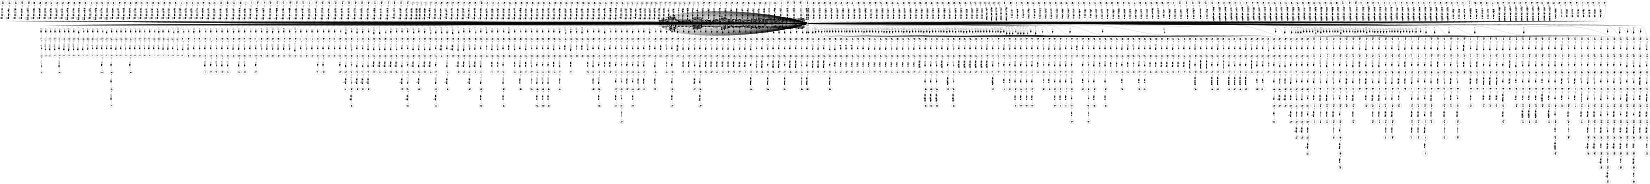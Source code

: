 digraph FST {
rankdir = LR;
size = "8.5,11";
label = "";
center = 1;
orientation = Landscape;
ranksep = "0.4";
nodesep = "0.25";
0 [label = "0", shape = circle, style = bold, fontsize = 14]
	0 -> 0 [label = "data:data/-0.30259", fontsize = 14];
	0 -> 0 [label = "data:データ/-0.75353", fontsize = 14];
	0 -> 0 [label = "data:デ−タ/-0.29616", fontsize = 14];
	0 -> 0 [label = "data:情報/-0.22103", fontsize = 14];
	0 -> 0 [label = "data:転送/-0.0038078", fontsize = 14];
	0 -> 0 [label = "data:デー/-0.32872", fontsize = 14];
	0 -> 1322 [label = "data:<eps>/-0.17783", fontsize = 14];
	0 -> 1311 [label = "data:<eps>/-0.2957", fontsize = 14];
	0 -> 1301 [label = "data:<eps>/-0.47683", fontsize = 14];
	0 -> 1292 [label = "data:<eps>/-0.32671", fontsize = 14];
	0 -> 1283 [label = "data:<eps>/-0.090974", fontsize = 14];
	0 -> 999 [label = "data:<eps>/-0.25328", fontsize = 14];
	0 -> 990 [label = "data:<eps>/-0.32329", fontsize = 14];
	0 -> 982 [label = "data:<eps>/-0.30273", fontsize = 14];
	0 -> 974 [label = "data:<eps>/-0.54053", fontsize = 14];
	0 -> 967 [label = "data:<eps>/-0.38744", fontsize = 14];
	0 -> 961 [label = "data:<eps>/-0.34467", fontsize = 14];
	0 -> 955 [label = "data:<eps>/-0.094123", fontsize = 14];
	0 -> 300 [label = "data:<eps>/-0.40618", fontsize = 14];
	0 -> 295 [label = "data:<eps>/-0.061078", fontsize = 14];
	0 -> 291 [label = "data:<eps>/-0.043734", fontsize = 14];
	0 -> 287 [label = "data:<eps>/-0.4296", fontsize = 14];
	0 -> 284 [label = "data:<eps>/-0.073966", fontsize = 14];
	0 -> 279 [label = "data:<eps>/-0.44106", fontsize = 14];
	0 -> 276 [label = "data:<eps>/0.031031", fontsize = 14];
	0 -> 270 [label = "data:<eps>/-0.38802", fontsize = 14];
	0 -> 266 [label = "data:<eps>/-0.27944", fontsize = 14];
	0 -> 262 [label = "data:<eps>/0.057545", fontsize = 14];
	0 -> 257 [label = "data:<eps>/-0.36715", fontsize = 14];
	0 -> 253 [label = "data:<eps>/-0.44088", fontsize = 14];
	0 -> 247 [label = "data:<eps>/-0.51203", fontsize = 14];
	0 -> 242 [label = "data:<eps>/-0.67427", fontsize = 14];
	0 -> 238 [label = "data:<eps>/-0.64584", fontsize = 14];
	0 -> 234 [label = "data:<eps>/-0.37014", fontsize = 14];
	0 -> 230 [label = "data:<eps>/-0.34439", fontsize = 14];
	0 -> 226 [label = "data:<eps>/-0.42647", fontsize = 14];
	0 -> 222 [label = "data:<eps>/-0.60975", fontsize = 14];
	0 -> 217 [label = "data:<eps>/-0.42259", fontsize = 14];
	0 -> 212 [label = "data:<eps>/-0.34428", fontsize = 14];
	0 -> 207 [label = "data:<eps>/-0.39192", fontsize = 14];
	0 -> 201 [label = "data:<eps>/-0.44176", fontsize = 14];
	0 -> 196 [label = "data:<eps>/-0.55275", fontsize = 14];
	0 -> 321 [label = "read:<eps>/-0.10792", fontsize = 14];
	0 -> 424 [label = "read:<eps>/-0.26297", fontsize = 14];
	0 -> 1361 [label = "read:<eps>/-0.12521", fontsize = 14];
	0 -> 1350 [label = "read:<eps>/-0.25195", fontsize = 14];
	0 -> 1341 [label = "read:<eps>/-0.18154", fontsize = 14];
	0 -> 1331 [label = "read:<eps>/-0.062116", fontsize = 14];
	0 -> 0 [label = "read:read/-0.33767", fontsize = 14];
	0 -> 1 [label = "read:<eps>/-0.39521", fontsize = 14];
	0 -> 0 [label = "read:ら/0.054963", fontsize = 14];
	0 -> 0 [label = "read:発生/0.31838", fontsize = 14];
	0 -> 0 [label = "read:読み込/-0.34899", fontsize = 14];
	0 -> 1172 [label = "read:<eps>/0.10234", fontsize = 14];
	0 -> 1166 [label = "read:<eps>/-0.063459", fontsize = 14];
	0 -> 1162 [label = "read:<eps>/0.085419", fontsize = 14];
	0 -> 1154 [label = "read:<eps>/-0.30603", fontsize = 14];
	0 -> 1148 [label = "read:<eps>/0.063685", fontsize = 14];
	0 -> 1140 [label = "read:<eps>/-0.15536", fontsize = 14];
	0 -> 1135 [label = "read:<eps>/0.012359", fontsize = 14];
	0 -> 1128 [label = "read:<eps>/-0.25968", fontsize = 14];
	0 -> 1119 [label = "read:<eps>/-0.41954", fontsize = 14];
	0 -> 1111 [label = "read:<eps>/-0.29614", fontsize = 14];
	0 -> 1103 [label = "read:<eps>/-0.22109", fontsize = 14];
	0 -> 1098 [label = "read:<eps>/-0.071608", fontsize = 14];
	0 -> 1092 [label = "read:<eps>/-0.40801", fontsize = 14];
	0 -> 1084 [label = "read:<eps>/-0.30913", fontsize = 14];
	0 -> 1076 [label = "read:<eps>/-0.57092", fontsize = 14];
	0 -> 1069 [label = "read:<eps>/-0.51048", fontsize = 14];
	0 -> 1062 [label = "read:<eps>/-0.44748", fontsize = 14];
	0 -> 1056 [label = "read:<eps>/-0.25426", fontsize = 14];
	0 -> 1051 [label = "read:<eps>/-0.41156", fontsize = 14];
	0 -> 1044 [label = "read:<eps>/-0.059573", fontsize = 14];
	0 -> 1038 [label = "read:<eps>/-0.11401", fontsize = 14];
	0 -> 1028 [label = "read:<eps>/-0.028115", fontsize = 14];
	0 -> 1020 [label = "read:<eps>/-0.2145", fontsize = 14];
	0 -> 1013 [label = "read:<eps>/-0.13309", fontsize = 14];
	0 -> 1006 [label = "read:<eps>/-0.19786", fontsize = 14];
	0 -> 5 [label = "read:<eps>/-0.32516", fontsize = 14];
	0 -> 8 [label = "read:<eps>/-0.32653", fontsize = 14];
	0 -> 11 [label = "read:<eps>/-0.39755", fontsize = 14];
	0 -> 14 [label = "read:<eps>/-0.38632", fontsize = 14];
	0 -> 0 [label = "read:読み出/-0.51067", fontsize = 14];
	0 -> 18 [label = "read:<eps>/-0.3915", fontsize = 14];
	0 -> 0 [label = "read:読み出し/-0.62337", fontsize = 14];
	0 -> 460 [label = "read:<eps>/0.68191", fontsize = 14];
	0 -> 456 [label = "read:<eps>/-0.15107", fontsize = 14];
	0 -> 453 [label = "read:<eps>/0.2944", fontsize = 14];
	0 -> 448 [label = "read:<eps>/-0.11793", fontsize = 14];
	0 -> 445 [label = "read:<eps>/-0.13887", fontsize = 14];
	0 -> 440 [label = "read:<eps>/-0.30069", fontsize = 14];
	0 -> 435 [label = "read:<eps>/-0.2012", fontsize = 14];
	0 -> 429 [label = "read:<eps>/-0.21645", fontsize = 14];
	0 -> 1369 [label = "read:<eps>/-0.15616", fontsize = 14];
	0 -> 417 [label = "read:<eps>/-0.34411", fontsize = 14];
	0 -> 411 [label = "read:<eps>/-0.35587", fontsize = 14];
	0 -> 407 [label = "read:<eps>/-0.29684", fontsize = 14];
	0 -> 403 [label = "read:<eps>/-0.22684", fontsize = 14];
	0 -> 397 [label = "read:<eps>/-0.16261", fontsize = 14];
	0 -> 392 [label = "read:<eps>/-0.17479", fontsize = 14];
	0 -> 388 [label = "read:<eps>/-0.093368", fontsize = 14];
	0 -> 385 [label = "read:<eps>/-0.15877", fontsize = 14];
	0 -> 382 [label = "read:<eps>/0.093204", fontsize = 14];
	0 -> 378 [label = "read:<eps>/-0.12621", fontsize = 14];
	0 -> 375 [label = "read:<eps>/-0.23231", fontsize = 14];
	0 -> 370 [label = "read:<eps>/-0.24875", fontsize = 14];
	0 -> 366 [label = "read:<eps>/-0.44925", fontsize = 14];
	0 -> 360 [label = "read:<eps>/-0.29852", fontsize = 14];
	0 -> 354 [label = "read:<eps>/-0.33214", fontsize = 14];
	0 -> 348 [label = "read:<eps>/-0.50901", fontsize = 14];
	0 -> 343 [label = "read:<eps>/-0.51575", fontsize = 14];
	0 -> 339 [label = "read:<eps>/-0.29397", fontsize = 14];
	0 -> 334 [label = "read:<eps>/-0.38322", fontsize = 14];
	0 -> 330 [label = "read:<eps>/-0.31654", fontsize = 14];
	0 -> 327 [label = "read:<eps>/-0.40095", fontsize = 14];
	0 -> 317 [label = "read:<eps>/-0.10993", fontsize = 14];
	0 -> 313 [label = "read:<eps>/-0.035669", fontsize = 14];
	0 -> 310 [label = "read:<eps>/-0.011633", fontsize = 14];
	0 -> 304 [label = "read:<eps>/-0.1628", fontsize = 14];
	0 -> 21 [label = "read:<eps>/-0.40454", fontsize = 14];
	0 -> 0 [label = "read:ｒｅａｄ/-0.41417", fontsize = 14];
	0 -> 0 [label = "read:読取/-0.24825", fontsize = 14];
	0 -> 0 [label = "read:読み取/-0.37581", fontsize = 14];
	0 -> 24 [label = "read:<eps>/-0.30689", fontsize = 14];
	0 -> 0 [label = "read:リード/-0.55739", fontsize = 14];
	0 -> 27 [label = "read:<eps>/-0.3181", fontsize = 14];
	0 -> 30 [label = "read:<eps>/-0.31933", fontsize = 14];
	0 -> 33 [label = "read:<eps>/-0.29674", fontsize = 14];
	0 -> 0 [label = "read:読/-0.49338", fontsize = 14];
	0 -> 36 [label = "read:<eps>/-0.35774", fontsize = 14];
	0 -> 39 [label = "read:<eps>/-0.59745", fontsize = 14];
	0 -> 42 [label = "read:<eps>/-0.40288", fontsize = 14];
	0 -> 46 [label = "read:<eps>/-0.32578", fontsize = 14];
	0 -> 0 [label = "read:ん/-0.017004", fontsize = 14];
	0 -> 0 [label = "read:読出/-0.40011", fontsize = 14];
	0 -> 49 [label = "read:<eps>/-0.4217", fontsize = 14];
	0 -> 0 [label = "read:読出し/-0.44576", fontsize = 14];
	0 -> 0 [label = "read:再生/-0.23415", fontsize = 14];
	0 -> 55 [label = "read:<eps>/-0.39307", fontsize = 14];
	0 -> 0 [label = "read:ド/-0.33644", fontsize = 14];
	0 -> 0 [label = "read:読み/-0.25232", fontsize = 14];
	0 -> 0 [label = "out:する/0.17223", fontsize = 14];
	0 -> 61 [label = "out:<eps>/-0.16206", fontsize = 14];
	0 -> 0 [label = "out:実施/0.083439", fontsize = 14];
	0 -> 64 [label = "out:<eps>/-0.059388", fontsize = 14];
	0 -> 68 [label = "out:<eps>/-0.0058373", fontsize = 14];
	0 -> 71 [label = "out:<eps>/-0.21166", fontsize = 14];
	0 -> 74 [label = "out:<eps>/-0.19917", fontsize = 14];
	0 -> 0 [label = "out:アウト/-0.25458", fontsize = 14];
	0 -> 0 [label = "out:ｏｕｔ/-0.434", fontsize = 14];
	0 -> 0 [label = "out:うち/-0.17376", fontsize = 14];
	0 -> 466 [label = "out:<eps>/0.075046", fontsize = 14];
	0 -> 469 [label = "out:<eps>/-0.14534", fontsize = 14];
	0 -> 473 [label = "out:<eps>/0.064019", fontsize = 14];
	0 -> 477 [label = "out:<eps>/-0.0077908", fontsize = 14];
	0 -> 482 [label = "out:<eps>/-0.34605", fontsize = 14];
	0 -> 488 [label = "out:<eps>/-0.13821", fontsize = 14];
	0 -> 0 [label = "out:作業/0.09692", fontsize = 14];
	0 -> 492 [label = "out:<eps>/0.012082", fontsize = 14];
	0 -> 496 [label = "out:<eps>/-0.14697", fontsize = 14];
	0 -> 500 [label = "out:<eps>/-0.22968", fontsize = 14];
	0 -> 504 [label = "out:<eps>/-0.27934", fontsize = 14];
	0 -> 508 [label = "out:<eps>/0.044031", fontsize = 14];
	0 -> 0 [label = "out:out/-0.3386", fontsize = 14];
	0 -> 58 [label = "out:<eps>/-0.038258", fontsize = 14];
	0 -> 0 [label = "out:し/-0.027325", fontsize = 14];
	0 -> 0 [label = "from:が/-0.055152", fontsize = 14];
	0 -> 0 [label = "from:から/-0.69416", fontsize = 14];
	0 -> 0 [label = "from:する/0.027376", fontsize = 14];
	0 -> 0 [label = "from:を/-0.04902", fontsize = 14];
	0 -> 0 [label = "from:へ/-0.00018007", fontsize = 14];
	0 -> 0 [label = "from:対/-0.10594", fontsize = 14];
	0 -> 77 [label = "from:<eps>/-0.11778", fontsize = 14];
	0 -> 0 [label = "from:０/0.025382", fontsize = 14];
	0 -> 512 [label = "from:<eps>/-0.40636", fontsize = 14];
	0 -> 0 [label = "from:より/-0.2617", fontsize = 14];
	0 -> 0 [label = "from:し/-0.0042512", fontsize = 14];
	0 -> 0 [label = "from:で/0.26847", fontsize = 14];
	0 -> 0 [label = "from:は/0.14557", fontsize = 14];
	0 -> 0 [label = "from:の/-0.024375", fontsize = 14];
	0 -> 1177 [label = "from:<eps>/-0.42314", fontsize = 14];
	0 -> 1183 [label = "from:<eps>/-0.32193", fontsize = 14];
	0 -> 1189 [label = "from:<eps>/-0.39545", fontsize = 14];
	0 -> 1195 [label = "from:<eps>/-0.41477", fontsize = 14];
	0 -> 1202 [label = "from:<eps>/-0.38929", fontsize = 14];
	0 -> 516 [label = "from:<eps>/-0.34018", fontsize = 14];
	0 -> 0 [label = "from:り/0.28721", fontsize = 14];
	0 -> 0 [label = "the:ア/-0.21137", fontsize = 14];
	0 -> 0 [label = "the:本/-0.2343", fontsize = 14];
	0 -> 0 [label = "the:各/-0.23004", fontsize = 14];
	0 -> 0 [label = "the:尚/-0.22102", fontsize = 14];
	0 -> 930 [label = "the:<eps>/-0.32405", fontsize = 14];
	0 -> 925 [label = "the:<eps>/-0.16425", fontsize = 14];
	0 -> 920 [label = "the:<eps>/-0.36042", fontsize = 14];
	0 -> 915 [label = "the:<eps>/-0.41069", fontsize = 14];
	0 -> 0 [label = "the:する/-0.24789", fontsize = 14];
	0 -> 910 [label = "the:<eps>/-0.36729", fontsize = 14];
	0 -> 906 [label = "the:<eps>/-0.35536", fontsize = 14];
	0 -> 901 [label = "the:<eps>/-0.22261", fontsize = 14];
	0 -> 896 [label = "the:<eps>/-0.43057", fontsize = 14];
	0 -> 892 [label = "the:<eps>/-0.31439", fontsize = 14];
	0 -> 888 [label = "the:<eps>/-0.59053", fontsize = 14];
	0 -> 883 [label = "the:<eps>/-0.418", fontsize = 14];
	0 -> 879 [label = "the:<eps>/-0.21531", fontsize = 14];
	0 -> 525 [label = "the:<eps>/-0.61566", fontsize = 14];
	0 -> 581 [label = "the:<eps>/-0.28047", fontsize = 14];
	0 -> 577 [label = "the:<eps>/-0.18122", fontsize = 14];
	0 -> 573 [label = "the:<eps>/-0.34301", fontsize = 14];
	0 -> 569 [label = "the:<eps>/-0.37409", fontsize = 14];
	0 -> 564 [label = "the:<eps>/-0.38428", fontsize = 14];
	0 -> 559 [label = "the:<eps>/-0.43661", fontsize = 14];
	0 -> 555 [label = "the:<eps>/-0.23287", fontsize = 14];
	0 -> 551 [label = "the:<eps>/-0.37682", fontsize = 14];
	0 -> 546 [label = "the:<eps>/-0.45203", fontsize = 14];
	0 -> 542 [label = "the:<eps>/-0.52285", fontsize = 14];
	0 -> 538 [label = "the:<eps>/-0.33585", fontsize = 14];
	0 -> 533 [label = "the:<eps>/-0.27741", fontsize = 14];
	0 -> 529 [label = "the:<eps>/-0.31645", fontsize = 14];
	0 -> 520 [label = "the:<eps>/-0.36073", fontsize = 14];
	0 -> 0 [label = "the:、/-0.56087", fontsize = 14];
	0 -> 0 [label = "the:た/-0.31363", fontsize = 14];
	0 -> 0 [label = "the:（/-0.22286", fontsize = 14];
	0 -> 0 [label = "the:その/-0.31193", fontsize = 14];
	0 -> 0 [label = "the:の/-0.46103", fontsize = 14];
	0 -> 0 [label = "the:は/-0.3999", fontsize = 14];
	0 -> 80 [label = "the:<eps>/-0.3569", fontsize = 14];
	0 -> 0 [label = "the:前記/-0.39973", fontsize = 14];
	0 -> 0 [label = "the:この/-0.36216", fontsize = 14];
	0 -> 89 [label = "the:<eps>/-0.38489", fontsize = 14];
	0 -> 86 [label = "the:<eps>/-0.43285", fontsize = 14];
	0 -> 83 [label = "the:<eps>/-0.31222", fontsize = 14];
	0 -> 0 [label = "memory:の/0.33409", fontsize = 14];
	0 -> 92 [label = "memory:<eps>/-0.3797", fontsize = 14];
	0 -> 0 [label = "memory:用/0.19475", fontsize = 14];
	0 -> 0 [label = "memory:メモリ/-0.74373", fontsize = 14];
	0 -> 95 [label = "memory:<eps>/-0.39282", fontsize = 14];
	0 -> 98 [label = "memory:<eps>/-0.44241", fontsize = 14];
	0 -> 0 [label = "memory:記憶/-0.50651", fontsize = 14];
	0 -> 1207 [label = "memory:<eps>/0.1884", fontsize = 14];
	0 -> 0 [label = "memory:メモリー/-0.33213", fontsize = 14];
	0 -> 586 [label = "memory:<eps>/-0.49156", fontsize = 14];
	0 -> 0 [label = "19:19/-0.33995", fontsize = 14];
	0 -> 0 [label = "19:９/0.28864", fontsize = 14];
	0 -> 0 [label = "19:１０/0.31454", fontsize = 14];
	0 -> 0 [label = "19:１９/-0.74252", fontsize = 14];
	0 -> 0 [label = "19:１６/0.15323", fontsize = 14];
	0 -> 0 [label = "19:２０/0.23652", fontsize = 14];
	0 -> 101 [label = "19:<eps>/0.1917", fontsize = 14];
	0 -> 642 [label = "19:<eps>/0.28229", fontsize = 14];
	0 -> 638 [label = "19:<eps>/0.199", fontsize = 14];
	0 -> 634 [label = "19:<eps>/-0.49952", fontsize = 14];
	0 -> 630 [label = "19:<eps>/-0.5743", fontsize = 14];
	0 -> 626 [label = "19:<eps>/0.001645", fontsize = 14];
	0 -> 622 [label = "19:<eps>/-0.60464", fontsize = 14];
	0 -> 618 [label = "19:<eps>/0.071191", fontsize = 14];
	0 -> 590 [label = "19:<eps>/-0.24631", fontsize = 14];
	0 -> 594 [label = "19:<eps>/-0.31551", fontsize = 14];
	0 -> 598 [label = "19:<eps>/-0.26004", fontsize = 14];
	0 -> 602 [label = "19:<eps>/0.41204", fontsize = 14];
	0 -> 606 [label = "19:<eps>/0.35071", fontsize = 14];
	0 -> 610 [label = "19:<eps>/0.2328", fontsize = 14];
	0 -> 614 [label = "19:<eps>/0.3269", fontsize = 14];
	0 -> 0 [label = "is:を/-0.5021", fontsize = 14];
	0 -> 0 [label = "is:あ/-0.039107", fontsize = 14];
	0 -> 0 [label = "is:が/-0.59235", fontsize = 14];
	0 -> 0 [label = "is:も/-0.11893", fontsize = 14];
	0 -> 0 [label = "is:に/-0.060866", fontsize = 14];
	0 -> 0 [label = "is:は/-0.57102", fontsize = 14];
	0 -> 0 [label = "is:の/0.052175", fontsize = 14];
	0 -> 646 [label = "is:<eps>/0.47294", fontsize = 14];
	0 -> 650 [label = "is:<eps>/-0.27497", fontsize = 14];
	0 -> 656 [label = "is:<eps>/-0.17813", fontsize = 14];
	0 -> 662 [label = "is:<eps>/-0.55311", fontsize = 14];
	0 -> 668 [label = "is:<eps>/0.053235", fontsize = 14];
	0 -> 672 [label = "is:<eps>/-0.31542", fontsize = 14];
	0 -> 677 [label = "is:<eps>/-0.23406", fontsize = 14];
	0 -> 683 [label = "is:<eps>/0.066317", fontsize = 14];
	0 -> 687 [label = "is:<eps>/-0.40797", fontsize = 14];
	0 -> 691 [label = "is:<eps>/-0.12275", fontsize = 14];
	0 -> 695 [label = "is:<eps>/-0.0041035", fontsize = 14];
	0 -> 699 [label = "is:<eps>/-0.034279", fontsize = 14];
	0 -> 703 [label = "is:<eps>/-0.2221", fontsize = 14];
	0 -> 707 [label = "is:<eps>/-0.36684", fontsize = 14];
	0 -> 1213 [label = "is:<eps>/-0.28046", fontsize = 14];
	0 -> 1220 [label = "is:<eps>/-0.29971", fontsize = 14];
	0 -> 1227 [label = "is:<eps>/0.049093", fontsize = 14];
	0 -> 1234 [label = "is:<eps>/-0.096549", fontsize = 14];
	0 -> 0 [label = "is:れ/-0.27942", fontsize = 14];
	0 -> 1240 [label = "is:<eps>/0.017002", fontsize = 14];
	0 -> 1247 [label = "is:<eps>/-0.19283", fontsize = 14];
	0 -> 750 [label = "supplied:<eps>/-0.13886", fontsize = 14];
	0 -> 754 [label = "supplied:<eps>/-0.16354", fontsize = 14];
	0 -> 759 [label = "supplied:<eps>/-0.24293", fontsize = 14];
	0 -> 764 [label = "supplied:<eps>/-0.1941", fontsize = 14];
	0 -> 770 [label = "supplied:<eps>/-0.19471", fontsize = 14];
	0 -> 776 [label = "supplied:<eps>/-0.10989", fontsize = 14];
	0 -> 782 [label = "supplied:<eps>/-0.087343", fontsize = 14];
	0 -> 789 [label = "supplied:<eps>/0.12355", fontsize = 14];
	0 -> 792 [label = "supplied:<eps>/-0.31977", fontsize = 14];
	0 -> 797 [label = "supplied:<eps>/-0.13189", fontsize = 14];
	0 -> 804 [label = "supplied:<eps>/-0.13007", fontsize = 14];
	0 -> 810 [label = "supplied:<eps>/-0.27737", fontsize = 14];
	0 -> 814 [label = "supplied:<eps>/-0.41491", fontsize = 14];
	0 -> 820 [label = "supplied:<eps>/-0.04239", fontsize = 14];
	0 -> 824 [label = "supplied:<eps>/0.068362", fontsize = 14];
	0 -> 828 [label = "supplied:<eps>/-0.28209", fontsize = 14];
	0 -> 833 [label = "supplied:<eps>/-0.1617", fontsize = 14];
	0 -> 837 [label = "supplied:<eps>/-0.21898", fontsize = 14];
	0 -> 841 [label = "supplied:<eps>/-0.33456", fontsize = 14];
	0 -> 846 [label = "supplied:<eps>/0.024653", fontsize = 14];
	0 -> 851 [label = "supplied:<eps>/0.026802", fontsize = 14];
	0 -> 855 [label = "supplied:<eps>/0.053385", fontsize = 14];
	0 -> 1270 [label = "supplied:<eps>/-0.29239", fontsize = 14];
	0 -> 1262 [label = "supplied:<eps>/-0.24605", fontsize = 14];
	0 -> 1256 [label = "supplied:<eps>/-0.21294", fontsize = 14];
	0 -> 744 [label = "supplied:<eps>/-0.13161", fontsize = 14];
	0 -> 738 [label = "supplied:<eps>/-0.18865", fontsize = 14];
	0 -> 732 [label = "supplied:<eps>/-0.063698", fontsize = 14];
	0 -> 0 [label = "supplied:た/0.1452", fontsize = 14];
	0 -> 104 [label = "supplied:<eps>/-0.31848", fontsize = 14];
	0 -> 107 [label = "supplied:<eps>/-0.13163", fontsize = 14];
	0 -> 110 [label = "supplied:<eps>/-0.24607", fontsize = 14];
	0 -> 114 [label = "supplied:<eps>/-0.11485", fontsize = 14];
	0 -> 0 [label = "supplied:供給/-0.55478", fontsize = 14];
	0 -> 118 [label = "supplied:<eps>/-0.6681", fontsize = 14];
	0 -> 122 [label = "supplied:<eps>/-0.13015", fontsize = 14];
	0 -> 0 [label = "supplied:入力/-0.17422", fontsize = 14];
	0 -> 126 [label = "supplied:<eps>/-0.28971", fontsize = 14];
	0 -> 0 [label = "supplied:流入/-0.0041374", fontsize = 14];
	0 -> 726 [label = "supplied:<eps>/-0.58407", fontsize = 14];
	0 -> 721 [label = "supplied:<eps>/-0.32228", fontsize = 14];
	0 -> 716 [label = "supplied:<eps>/-0.27508", fontsize = 14];
	0 -> 712 [label = "supplied:<eps>/-0.35642", fontsize = 14];
	0 -> 0 [label = "supplied:与え/-0.29402", fontsize = 14];
	0 -> 130 [label = "supplied:<eps>/-0.32519", fontsize = 14];
	0 -> 133 [label = "supplied:<eps>/-0.25789", fontsize = 14];
	0 -> 137 [label = "supplied:<eps>/-0.34987", fontsize = 14];
	0 -> 0 [label = "supplied:印加/-0.13188", fontsize = 14];
	0 -> 0 [label = "supplied:流れ/0.041877", fontsize = 14];
	0 -> 0 [label = "to:と/-0.16568", fontsize = 14];
	0 -> 0 [label = "to:し/-0.30047", fontsize = 14];
	0 -> 0 [label = "to:する/-0.23953", fontsize = 14];
	0 -> 0 [label = "to:に/-0.55959", fontsize = 14];
	0 -> 141 [label = "to:<eps>/-0.29564", fontsize = 14];
	0 -> 144 [label = "to:<eps>/-0.31832", fontsize = 14];
	0 -> 0 [label = "to:が/-0.10491", fontsize = 14];
	0 -> 0 [label = "to:を/-0.39775", fontsize = 14];
	0 -> 0 [label = "to:へ/-0.43565", fontsize = 14];
	0 -> 0 [label = "to:れ/-0.16001", fontsize = 14];
	0 -> 0 [label = "to:項/-0.12919", fontsize = 14];
	0 -> 0 [label = "to:対/-0.19348", fontsize = 14];
	0 -> 0 [label = "to:〜/-0.48595", fontsize = 14];
	0 -> 0 [label = "to:乃至/-0.34452", fontsize = 14];
	0 -> 1276 [label = "to:<eps>/-0.14122", fontsize = 14];
	0 -> 859 [label = "to:<eps>/-0.033453", fontsize = 14];
	0 -> 863 [label = "to:<eps>/-0.30148", fontsize = 14];
	0 -> 867 [label = "to:<eps>/-0.087372", fontsize = 14];
	0 -> 871 [label = "to:<eps>/-0.17927", fontsize = 14];
	0 -> 875 [label = "to:<eps>/-0.35645", fontsize = 14];
	0 -> 0 [label = "converter:変換/-0.3701", fontsize = 14];
	0 -> 0 [label = "converter:コンバーター/-0.29442", fontsize = 14];
	0 -> 148 [label = "converter:<eps>/-0.36837", fontsize = 14];
	0 -> 151 [label = "converter:<eps>/-0.31122", fontsize = 14];
	0 -> 154 [label = "converter:<eps>/-0.39414", fontsize = 14];
	0 -> 157 [label = "converter:<eps>/-0.24809", fontsize = 14];
	0 -> 160 [label = "converter:<eps>/-0.29422", fontsize = 14];
	0 -> 0 [label = "converter:回路/0.033771", fontsize = 14];
	0 -> 0 [label = "converter:整流/0.16619", fontsize = 14];
	0 -> 166 [label = "converter:<eps>/-0.39342", fontsize = 14];
	0 -> 0 [label = "converter:コンバータ/-0.70097", fontsize = 14];
	0 -> 0 [label = "converter:装置/0.043677", fontsize = 14];
	0 -> 163 [label = "converter:<eps>/-0.57973", fontsize = 14];
	0 -> 944 [label = "converter:<eps>/-0.38902", fontsize = 14];
	0 -> 939 [label = "converter:<eps>/-0.3801", fontsize = 14];
	0 -> 934 [label = "converter:<eps>/-0.26424", fontsize = 14];
	0 -> 948 [label = "18:<eps>/-0.51523", fontsize = 14];
	0 -> 0 [label = "18:18/-0.39368", fontsize = 14];
	0 -> 0 [label = "18:１６/0.084448", fontsize = 14];
	0 -> 0 [label = "18:１３/0.21673", fontsize = 14];
	0 -> 0 [label = "18:１８/-0.74527", fontsize = 14];
	0 -> 0 [label = "18:１７/0.073584", fontsize = 14];
	0 -> 192 [label = ".:<eps>/-0.60702", fontsize = 14];
	0 -> 189 [label = ".:<eps>/-0.38263", fontsize = 14];
	0 -> 186 [label = ".:<eps>/-0.70148", fontsize = 14];
	0 -> 178 [label = ".:<eps>/-0.67686", fontsize = 14];
	0 -> 182 [label = ".:<eps>/-0.40936", fontsize = 14];
	0 -> 169 [label = ".:<eps>/-0.37591", fontsize = 14];
	0 -> 172 [label = ".:<eps>/-0.56222", fontsize = 14];
	0 -> 0 [label = ".:。/-0.62093", fontsize = 14];
	0 -> 175 [label = ".:<eps>/-0.5232", fontsize = 14];
	0 -> 0 [label = ".:る/-0.36042", fontsize = 14];
1 [label = "1", shape = circle, style = solid, fontsize = 14]
2 [label = "2", shape = circle, style = solid, fontsize = 14]
	2 -> 3 [label = "<eps>:データ", fontsize = 14];
3 [label = "3", shape = circle, style = solid, fontsize = 14]
	3 -> 4 [label = "<eps>:読", fontsize = 14];
4 [label = "4", shape = circle, style = solid, fontsize = 14]
	4 -> 0 [label = "<eps>:出", fontsize = 14];
5 [label = "5", shape = circle, style = solid, fontsize = 14]
6 [label = "6", shape = circle, style = solid, fontsize = 14]
	6 -> 7 [label = "<eps>:読み込", fontsize = 14];
7 [label = "7", shape = circle, style = solid, fontsize = 14]
	7 -> 0 [label = "<eps>:み", fontsize = 14];
8 [label = "8", shape = circle, style = solid, fontsize = 14]
9 [label = "9", shape = circle, style = solid, fontsize = 14]
	9 -> 10 [label = "<eps>:読み込", fontsize = 14];
10 [label = "10", shape = circle, style = solid, fontsize = 14]
	10 -> 0 [label = "<eps>:む", fontsize = 14];
11 [label = "11", shape = circle, style = solid, fontsize = 14]
12 [label = "12", shape = circle, style = solid, fontsize = 14]
	12 -> 13 [label = "<eps>:読み込", fontsize = 14];
13 [label = "13", shape = circle, style = solid, fontsize = 14]
	13 -> 0 [label = "<eps>:ま", fontsize = 14];
14 [label = "14", shape = circle, style = solid, fontsize = 14]
15 [label = "15", shape = circle, style = solid, fontsize = 14]
	15 -> 16 [label = "<eps>:読み込", fontsize = 14];
16 [label = "16", shape = circle, style = solid, fontsize = 14]
	16 -> 17 [label = "<eps>:ん", fontsize = 14];
17 [label = "17", shape = circle, style = solid, fontsize = 14]
	17 -> 0 [label = "<eps>:だ", fontsize = 14];
18 [label = "18", shape = circle, style = solid, fontsize = 14]
19 [label = "19", shape = circle, style = solid, fontsize = 14]
	19 -> 20 [label = "<eps>:読み出", fontsize = 14];
20 [label = "20", shape = circle, style = solid, fontsize = 14]
	20 -> 0 [label = "<eps>:す", fontsize = 14];
21 [label = "21", shape = circle, style = solid, fontsize = 14]
22 [label = "22", shape = circle, style = solid, fontsize = 14]
	22 -> 23 [label = "<eps>:読み出し", fontsize = 14];
23 [label = "23", shape = circle, style = solid, fontsize = 14]
	23 -> 0 [label = "<eps>:用", fontsize = 14];
24 [label = "24", shape = circle, style = solid, fontsize = 14]
25 [label = "25", shape = circle, style = solid, fontsize = 14]
	25 -> 26 [label = "<eps>:読み取", fontsize = 14];
26 [label = "26", shape = circle, style = solid, fontsize = 14]
	26 -> 0 [label = "<eps>:ら", fontsize = 14];
27 [label = "27", shape = circle, style = solid, fontsize = 14]
28 [label = "28", shape = circle, style = solid, fontsize = 14]
	28 -> 29 [label = "<eps>:リード", fontsize = 14];
29 [label = "29", shape = circle, style = solid, fontsize = 14]
	29 -> 0 [label = "<eps>:データ", fontsize = 14];
30 [label = "30", shape = circle, style = solid, fontsize = 14]
31 [label = "31", shape = circle, style = solid, fontsize = 14]
	31 -> 32 [label = "<eps>:リード", fontsize = 14];
32 [label = "32", shape = circle, style = solid, fontsize = 14]
	32 -> 0 [label = "<eps>:用", fontsize = 14];
33 [label = "33", shape = circle, style = solid, fontsize = 14]
34 [label = "34", shape = circle, style = solid, fontsize = 14]
	34 -> 35 [label = "<eps>:読込", fontsize = 14];
35 [label = "35", shape = circle, style = solid, fontsize = 14]
	35 -> 0 [label = "<eps>:み", fontsize = 14];
36 [label = "36", shape = circle, style = solid, fontsize = 14]
37 [label = "37", shape = circle, style = solid, fontsize = 14]
	37 -> 38 [label = "<eps>:読", fontsize = 14];
38 [label = "38", shape = circle, style = solid, fontsize = 14]
	38 -> 0 [label = "<eps>:み", fontsize = 14];
39 [label = "39", shape = circle, style = solid, fontsize = 14]
40 [label = "40", shape = circle, style = solid, fontsize = 14]
	40 -> 41 [label = "<eps>:読", fontsize = 14];
41 [label = "41", shape = circle, style = solid, fontsize = 14]
	41 -> 0 [label = "<eps>:出", fontsize = 14];
42 [label = "42", shape = circle, style = solid, fontsize = 14]
43 [label = "43", shape = circle, style = solid, fontsize = 14]
	43 -> 44 [label = "<eps>:読", fontsize = 14];
44 [label = "44", shape = circle, style = solid, fontsize = 14]
	44 -> 45 [label = "<eps>:出", fontsize = 14];
45 [label = "45", shape = circle, style = solid, fontsize = 14]
	45 -> 0 [label = "<eps>:す", fontsize = 14];
46 [label = "46", shape = circle, style = solid, fontsize = 14]
47 [label = "47", shape = circle, style = solid, fontsize = 14]
	47 -> 48 [label = "<eps>:す", fontsize = 14];
48 [label = "48", shape = circle, style = solid, fontsize = 14]
	48 -> 0 [label = "<eps>:リード", fontsize = 14];
49 [label = "49", shape = circle, style = solid, fontsize = 14]
50 [label = "50", shape = circle, style = solid, fontsize = 14]
	50 -> 51 [label = "<eps>:同様", fontsize = 14];
51 [label = "51", shape = circle, style = solid, fontsize = 14]
	51 -> 52 [label = "<eps>:に", fontsize = 14];
52 [label = "52", shape = circle, style = solid, fontsize = 14]
	52 -> 53 [label = "<eps>:、", fontsize = 14];
53 [label = "53", shape = circle, style = solid, fontsize = 14]
	53 -> 54 [label = "<eps>:読", fontsize = 14];
54 [label = "54", shape = circle, style = solid, fontsize = 14]
	54 -> 0 [label = "<eps>:出", fontsize = 14];
55 [label = "55", shape = circle, style = solid, fontsize = 14]
56 [label = "56", shape = circle, style = solid, fontsize = 14]
	56 -> 57 [label = "<eps>:リー", fontsize = 14];
57 [label = "57", shape = circle, style = solid, fontsize = 14]
	57 -> 0 [label = "<eps>:ド", fontsize = 14];
58 [label = "58", shape = circle, style = solid, fontsize = 14]
59 [label = "59", shape = circle, style = solid, fontsize = 14]
	59 -> 60 [label = "<eps>:し", fontsize = 14];
60 [label = "60", shape = circle, style = solid, fontsize = 14]
	60 -> 0 [label = "<eps>:た", fontsize = 14];
61 [label = "61", shape = circle, style = solid, fontsize = 14]
62 [label = "62", shape = circle, style = solid, fontsize = 14]
	62 -> 63 [label = "<eps>:から", fontsize = 14];
63 [label = "63", shape = circle, style = solid, fontsize = 14]
	63 -> 0 [label = "<eps>:出", fontsize = 14];
64 [label = "64", shape = circle, style = solid, fontsize = 14]
65 [label = "65", shape = circle, style = solid, fontsize = 14]
	65 -> 66 [label = "<eps>:さ", fontsize = 14];
66 [label = "66", shape = circle, style = solid, fontsize = 14]
	66 -> 67 [label = "<eps>:れ", fontsize = 14];
67 [label = "67", shape = circle, style = solid, fontsize = 14]
	67 -> 0 [label = "<eps>:た", fontsize = 14];
68 [label = "68", shape = circle, style = solid, fontsize = 14]
69 [label = "69", shape = circle, style = solid, fontsize = 14]
	69 -> 70 [label = "<eps>:さ", fontsize = 14];
70 [label = "70", shape = circle, style = solid, fontsize = 14]
	70 -> 0 [label = "<eps>:せ", fontsize = 14];
71 [label = "71", shape = circle, style = solid, fontsize = 14]
72 [label = "72", shape = circle, style = solid, fontsize = 14]
	72 -> 73 [label = "<eps>:行", fontsize = 14];
73 [label = "73", shape = circle, style = solid, fontsize = 14]
	73 -> 0 [label = "<eps>:っ", fontsize = 14];
74 [label = "74", shape = circle, style = solid, fontsize = 14]
75 [label = "75", shape = circle, style = solid, fontsize = 14]
	75 -> 76 [label = "<eps>:行", fontsize = 14];
76 [label = "76", shape = circle, style = solid, fontsize = 14]
	76 -> 0 [label = "<eps>:う", fontsize = 14];
77 [label = "77", shape = circle, style = solid, fontsize = 14]
78 [label = "78", shape = circle, style = solid, fontsize = 14]
	78 -> 79 [label = "<eps>:対", fontsize = 14];
79 [label = "79", shape = circle, style = solid, fontsize = 14]
	79 -> 0 [label = "<eps>:し", fontsize = 14];
80 [label = "80", shape = circle, style = solid, fontsize = 14]
81 [label = "81", shape = circle, style = solid, fontsize = 14]
	81 -> 82 [label = "<eps>:は", fontsize = 14];
82 [label = "82", shape = circle, style = solid, fontsize = 14]
	82 -> 0 [label = "<eps>:、", fontsize = 14];
83 [label = "83", shape = circle, style = solid, fontsize = 14]
84 [label = "84", shape = circle, style = solid, fontsize = 14]
	84 -> 85 [label = "<eps>:は", fontsize = 14];
85 [label = "85", shape = circle, style = solid, fontsize = 14]
	85 -> 0 [label = "<eps>:この", fontsize = 14];
86 [label = "86", shape = circle, style = solid, fontsize = 14]
87 [label = "87", shape = circle, style = solid, fontsize = 14]
	87 -> 88 [label = "<eps>:また", fontsize = 14];
88 [label = "88", shape = circle, style = solid, fontsize = 14]
	88 -> 0 [label = "<eps>:、", fontsize = 14];
89 [label = "89", shape = circle, style = solid, fontsize = 14]
90 [label = "90", shape = circle, style = solid, fontsize = 14]
	90 -> 91 [label = "<eps>:なお", fontsize = 14];
91 [label = "91", shape = circle, style = solid, fontsize = 14]
	91 -> 0 [label = "<eps>:、", fontsize = 14];
92 [label = "92", shape = circle, style = solid, fontsize = 14]
93 [label = "93", shape = circle, style = solid, fontsize = 14]
	93 -> 94 [label = "<eps>:・", fontsize = 14];
94 [label = "94", shape = circle, style = solid, fontsize = 14]
	94 -> 0 [label = "<eps>:メモリ", fontsize = 14];
95 [label = "95", shape = circle, style = solid, fontsize = 14]
96 [label = "96", shape = circle, style = solid, fontsize = 14]
	96 -> 97 [label = "<eps>:メモリ", fontsize = 14];
97 [label = "97", shape = circle, style = solid, fontsize = 14]
	97 -> 0 [label = "<eps>:装置", fontsize = 14];
98 [label = "98", shape = circle, style = solid, fontsize = 14]
99 [label = "99", shape = circle, style = solid, fontsize = 14]
	99 -> 100 [label = "<eps>:メモリ", fontsize = 14];
100 [label = "100", shape = circle, style = solid, fontsize = 14]
	100 -> 0 [label = "<eps>:セル", fontsize = 14];
101 [label = "101", shape = circle, style = solid, fontsize = 14]
102 [label = "102", shape = circle, style = solid, fontsize = 14]
	102 -> 103 [label = "<eps>:本体", fontsize = 14];
103 [label = "103", shape = circle, style = solid, fontsize = 14]
	103 -> 0 [label = "<eps>:３", fontsize = 14];
104 [label = "104", shape = circle, style = solid, fontsize = 14]
105 [label = "105", shape = circle, style = solid, fontsize = 14]
	105 -> 106 [label = "<eps>:へ", fontsize = 14];
106 [label = "106", shape = circle, style = solid, fontsize = 14]
	106 -> 0 [label = "<eps>:供給", fontsize = 14];
107 [label = "107", shape = circle, style = solid, fontsize = 14]
108 [label = "108", shape = circle, style = solid, fontsize = 14]
	108 -> 109 [label = "<eps>:さ", fontsize = 14];
109 [label = "109", shape = circle, style = solid, fontsize = 14]
	109 -> 0 [label = "<eps>:れ", fontsize = 14];
110 [label = "110", shape = circle, style = solid, fontsize = 14]
111 [label = "111", shape = circle, style = solid, fontsize = 14]
	111 -> 112 [label = "<eps>:出力", fontsize = 14];
112 [label = "112", shape = circle, style = solid, fontsize = 14]
	112 -> 113 [label = "<eps>:さ", fontsize = 14];
113 [label = "113", shape = circle, style = solid, fontsize = 14]
	113 -> 0 [label = "<eps>:れ", fontsize = 14];
114 [label = "114", shape = circle, style = solid, fontsize = 14]
115 [label = "115", shape = circle, style = solid, fontsize = 14]
	115 -> 116 [label = "<eps>:行", fontsize = 14];
116 [label = "116", shape = circle, style = solid, fontsize = 14]
	116 -> 117 [label = "<eps>:わ", fontsize = 14];
117 [label = "117", shape = circle, style = solid, fontsize = 14]
	117 -> 0 [label = "<eps>:れ", fontsize = 14];
118 [label = "118", shape = circle, style = solid, fontsize = 14]
119 [label = "119", shape = circle, style = solid, fontsize = 14]
	119 -> 120 [label = "<eps>:供給", fontsize = 14];
120 [label = "120", shape = circle, style = solid, fontsize = 14]
	120 -> 121 [label = "<eps>:さ", fontsize = 14];
121 [label = "121", shape = circle, style = solid, fontsize = 14]
	121 -> 0 [label = "<eps>:れ", fontsize = 14];
122 [label = "122", shape = circle, style = solid, fontsize = 14]
123 [label = "123", shape = circle, style = solid, fontsize = 14]
	123 -> 124 [label = "<eps>:入射", fontsize = 14];
124 [label = "124", shape = circle, style = solid, fontsize = 14]
	124 -> 125 [label = "<eps>:さ", fontsize = 14];
125 [label = "125", shape = circle, style = solid, fontsize = 14]
	125 -> 0 [label = "<eps>:れ", fontsize = 14];
126 [label = "126", shape = circle, style = solid, fontsize = 14]
127 [label = "127", shape = circle, style = solid, fontsize = 14]
	127 -> 128 [label = "<eps>:入力", fontsize = 14];
128 [label = "128", shape = circle, style = solid, fontsize = 14]
	128 -> 129 [label = "<eps>:さ", fontsize = 14];
129 [label = "129", shape = circle, style = solid, fontsize = 14]
	129 -> 0 [label = "<eps>:れ", fontsize = 14];
130 [label = "130", shape = circle, style = solid, fontsize = 14]
131 [label = "131", shape = circle, style = solid, fontsize = 14]
	131 -> 132 [label = "<eps>:与え", fontsize = 14];
132 [label = "132", shape = circle, style = solid, fontsize = 14]
	132 -> 0 [label = "<eps>:られ", fontsize = 14];
133 [label = "133", shape = circle, style = solid, fontsize = 14]
134 [label = "134", shape = circle, style = solid, fontsize = 14]
	134 -> 135 [label = "<eps>:与え", fontsize = 14];
135 [label = "135", shape = circle, style = solid, fontsize = 14]
	135 -> 136 [label = "<eps>:られ", fontsize = 14];
136 [label = "136", shape = circle, style = solid, fontsize = 14]
	136 -> 0 [label = "<eps>:た", fontsize = 14];
137 [label = "137", shape = circle, style = solid, fontsize = 14]
138 [label = "138", shape = circle, style = solid, fontsize = 14]
	138 -> 139 [label = "<eps>:与え", fontsize = 14];
139 [label = "139", shape = circle, style = solid, fontsize = 14]
	139 -> 140 [label = "<eps>:られ", fontsize = 14];
140 [label = "140", shape = circle, style = solid, fontsize = 14]
	140 -> 0 [label = "<eps>:る", fontsize = 14];
141 [label = "141", shape = circle, style = solid, fontsize = 14]
142 [label = "142", shape = circle, style = solid, fontsize = 14]
	142 -> 143 [label = "<eps>:に", fontsize = 14];
143 [label = "143", shape = circle, style = solid, fontsize = 14]
	143 -> 0 [label = "<eps>:し", fontsize = 14];
144 [label = "144", shape = circle, style = solid, fontsize = 14]
145 [label = "145", shape = circle, style = solid, fontsize = 14]
	145 -> 146 [label = "<eps>:に", fontsize = 14];
146 [label = "146", shape = circle, style = solid, fontsize = 14]
	146 -> 147 [label = "<eps>:対", fontsize = 14];
147 [label = "147", shape = circle, style = solid, fontsize = 14]
	147 -> 0 [label = "<eps>:し", fontsize = 14];
148 [label = "148", shape = circle, style = solid, fontsize = 14]
149 [label = "149", shape = circle, style = solid, fontsize = 14]
	149 -> 150 [label = "<eps>:変換", fontsize = 14];
150 [label = "150", shape = circle, style = solid, fontsize = 14]
	150 -> 0 [label = "<eps>:部", fontsize = 14];
151 [label = "151", shape = circle, style = solid, fontsize = 14]
152 [label = "152", shape = circle, style = solid, fontsize = 14]
	152 -> 153 [label = "<eps>:変換", fontsize = 14];
153 [label = "153", shape = circle, style = solid, fontsize = 14]
	153 -> 0 [label = "<eps>:装置", fontsize = 14];
154 [label = "154", shape = circle, style = solid, fontsize = 14]
155 [label = "155", shape = circle, style = solid, fontsize = 14]
	155 -> 156 [label = "<eps>:変換", fontsize = 14];
156 [label = "156", shape = circle, style = solid, fontsize = 14]
	156 -> 0 [label = "<eps>:回路", fontsize = 14];
157 [label = "157", shape = circle, style = solid, fontsize = 14]
158 [label = "158", shape = circle, style = solid, fontsize = 14]
	158 -> 159 [label = "<eps>:変換", fontsize = 14];
159 [label = "159", shape = circle, style = solid, fontsize = 14]
	159 -> 0 [label = "<eps>:手段", fontsize = 14];
160 [label = "160", shape = circle, style = solid, fontsize = 14]
161 [label = "161", shape = circle, style = solid, fontsize = 14]
	161 -> 162 [label = "<eps>:変換", fontsize = 14];
162 [label = "162", shape = circle, style = solid, fontsize = 14]
	162 -> 0 [label = "<eps>:機", fontsize = 14];
163 [label = "163", shape = circle, style = solid, fontsize = 14]
164 [label = "164", shape = circle, style = solid, fontsize = 14]
	164 -> 165 [label = "<eps>:変換", fontsize = 14];
165 [label = "165", shape = circle, style = solid, fontsize = 14]
	165 -> 0 [label = "<eps>:器", fontsize = 14];
166 [label = "166", shape = circle, style = solid, fontsize = 14]
167 [label = "167", shape = circle, style = solid, fontsize = 14]
	167 -> 168 [label = "<eps>:コンバータ", fontsize = 14];
168 [label = "168", shape = circle, style = solid, fontsize = 14]
	168 -> 0 [label = "<eps>:回路", fontsize = 14];
169 [label = "169", shape = circle, style = solid, fontsize = 14]
170 [label = "170", shape = circle, style = solid, fontsize = 14]
	170 -> 171 [label = "<eps>:た", fontsize = 14];
171 [label = "171", shape = circle, style = solid, fontsize = 14]
	171 -> 0 [label = "<eps>:。", fontsize = 14];
172 [label = "172", shape = circle, style = solid, fontsize = 14]
173 [label = "173", shape = circle, style = solid, fontsize = 14]
	173 -> 174 [label = "<eps>:する", fontsize = 14];
174 [label = "174", shape = circle, style = solid, fontsize = 14]
	174 -> 0 [label = "<eps>:。", fontsize = 14];
175 [label = "175", shape = circle, style = solid, fontsize = 14]
176 [label = "176", shape = circle, style = solid, fontsize = 14]
	176 -> 177 [label = "<eps>:い", fontsize = 14];
177 [label = "177", shape = circle, style = solid, fontsize = 14]
	177 -> 0 [label = "<eps>:。", fontsize = 14];
178 [label = "178", shape = circle, style = solid, fontsize = 14]
179 [label = "179", shape = circle, style = solid, fontsize = 14]
	179 -> 180 [label = "<eps>:い", fontsize = 14];
180 [label = "180", shape = circle, style = solid, fontsize = 14]
	180 -> 181 [label = "<eps>:る", fontsize = 14];
181 [label = "181", shape = circle, style = solid, fontsize = 14]
	181 -> 0 [label = "<eps>:。", fontsize = 14];
182 [label = "182", shape = circle, style = solid, fontsize = 14]
183 [label = "183", shape = circle, style = solid, fontsize = 14]
	183 -> 184 [label = "<eps>:い", fontsize = 14];
184 [label = "184", shape = circle, style = solid, fontsize = 14]
	184 -> 185 [label = "<eps>:く", fontsize = 14];
185 [label = "185", shape = circle, style = solid, fontsize = 14]
	185 -> 0 [label = "<eps>:。", fontsize = 14];
186 [label = "186", shape = circle, style = solid, fontsize = 14]
187 [label = "187", shape = circle, style = solid, fontsize = 14]
	187 -> 188 [label = "<eps>:る", fontsize = 14];
188 [label = "188", shape = circle, style = solid, fontsize = 14]
	188 -> 0 [label = "<eps>:。", fontsize = 14];
189 [label = "189", shape = circle, style = solid, fontsize = 14]
190 [label = "190", shape = circle, style = solid, fontsize = 14]
	190 -> 191 [label = "<eps>:う", fontsize = 14];
191 [label = "191", shape = circle, style = solid, fontsize = 14]
	191 -> 0 [label = "<eps>:。", fontsize = 14];
192 [label = "192", shape = circle, style = solid, fontsize = 14]
193 [label = "193", shape = circle, style = solid, fontsize = 14]
	193 -> 194 [label = "<eps>:あ", fontsize = 14];
194 [label = "194", shape = circle, style = solid, fontsize = 14]
	194 -> 195 [label = "<eps>:る", fontsize = 14];
195 [label = "195", shape = circle, style = solid, fontsize = 14]
	195 -> 0 [label = "<eps>:。", fontsize = 14];
196 [label = "196", shape = circle, style = solid, fontsize = 14]
197 [label = "197", shape = circle, style = solid, fontsize = 14]
	197 -> 198 [label = "read:<eps>", fontsize = 14];
198 [label = "198", shape = circle, style = solid, fontsize = 14]
	198 -> 199 [label = "<eps>:データ", fontsize = 14];
199 [label = "199", shape = circle, style = solid, fontsize = 14]
	199 -> 200 [label = "<eps>:の", fontsize = 14];
200 [label = "200", shape = circle, style = solid, fontsize = 14]
	200 -> 0 [label = "<eps>:読み出し", fontsize = 14];
201 [label = "201", shape = circle, style = solid, fontsize = 14]
202 [label = "202", shape = circle, style = solid, fontsize = 14]
	202 -> 203 [label = "read:<eps>", fontsize = 14];
203 [label = "203", shape = circle, style = solid, fontsize = 14]
	203 -> 204 [label = "<eps>:データ", fontsize = 14];
204 [label = "204", shape = circle, style = solid, fontsize = 14]
	204 -> 205 [label = "<eps>:の", fontsize = 14];
205 [label = "205", shape = circle, style = solid, fontsize = 14]
	205 -> 206 [label = "<eps>:読み出し", fontsize = 14];
206 [label = "206", shape = circle, style = solid, fontsize = 14]
	206 -> 0 [label = "<eps>:時", fontsize = 14];
207 [label = "207", shape = circle, style = solid, fontsize = 14]
208 [label = "208", shape = circle, style = solid, fontsize = 14]
	208 -> 209 [label = "read:<eps>", fontsize = 14];
209 [label = "209", shape = circle, style = solid, fontsize = 14]
	209 -> 210 [label = "<eps>:データ", fontsize = 14];
210 [label = "210", shape = circle, style = solid, fontsize = 14]
	210 -> 211 [label = "<eps>:の", fontsize = 14];
211 [label = "211", shape = circle, style = solid, fontsize = 14]
	211 -> 0 [label = "<eps>:読出し", fontsize = 14];
212 [label = "212", shape = circle, style = solid, fontsize = 14]
213 [label = "213", shape = circle, style = solid, fontsize = 14]
	213 -> 214 [label = "read:<eps>", fontsize = 14];
214 [label = "214", shape = circle, style = solid, fontsize = 14]
	214 -> 215 [label = "<eps>:データ", fontsize = 14];
215 [label = "215", shape = circle, style = solid, fontsize = 14]
	215 -> 216 [label = "<eps>:の", fontsize = 14];
216 [label = "216", shape = circle, style = solid, fontsize = 14]
	216 -> 0 [label = "<eps>:読み", fontsize = 14];
217 [label = "217", shape = circle, style = solid, fontsize = 14]
218 [label = "218", shape = circle, style = solid, fontsize = 14]
	218 -> 219 [label = "read:<eps>", fontsize = 14];
219 [label = "219", shape = circle, style = solid, fontsize = 14]
	219 -> 220 [label = "<eps>:データ", fontsize = 14];
220 [label = "220", shape = circle, style = solid, fontsize = 14]
	220 -> 221 [label = "<eps>:読み込", fontsize = 14];
221 [label = "221", shape = circle, style = solid, fontsize = 14]
	221 -> 0 [label = "<eps>:み", fontsize = 14];
222 [label = "222", shape = circle, style = solid, fontsize = 14]
223 [label = "223", shape = circle, style = solid, fontsize = 14]
	223 -> 224 [label = "read:<eps>", fontsize = 14];
224 [label = "224", shape = circle, style = solid, fontsize = 14]
	224 -> 225 [label = "<eps>:データ", fontsize = 14];
225 [label = "225", shape = circle, style = solid, fontsize = 14]
	225 -> 0 [label = "<eps>:読み出し", fontsize = 14];
226 [label = "226", shape = circle, style = solid, fontsize = 14]
227 [label = "227", shape = circle, style = solid, fontsize = 14]
	227 -> 228 [label = "read:<eps>", fontsize = 14];
228 [label = "228", shape = circle, style = solid, fontsize = 14]
	228 -> 229 [label = "<eps>:データ", fontsize = 14];
229 [label = "229", shape = circle, style = solid, fontsize = 14]
	229 -> 0 [label = "<eps>:ｒｅａｄ", fontsize = 14];
230 [label = "230", shape = circle, style = solid, fontsize = 14]
231 [label = "231", shape = circle, style = solid, fontsize = 14]
	231 -> 232 [label = "read:<eps>", fontsize = 14];
232 [label = "232", shape = circle, style = solid, fontsize = 14]
	232 -> 233 [label = "<eps>:データ", fontsize = 14];
233 [label = "233", shape = circle, style = solid, fontsize = 14]
	233 -> 0 [label = "<eps>:リード", fontsize = 14];
234 [label = "234", shape = circle, style = solid, fontsize = 14]
235 [label = "235", shape = circle, style = solid, fontsize = 14]
	235 -> 236 [label = "read:<eps>", fontsize = 14];
236 [label = "236", shape = circle, style = solid, fontsize = 14]
	236 -> 237 [label = "<eps>:データ", fontsize = 14];
237 [label = "237", shape = circle, style = solid, fontsize = 14]
	237 -> 0 [label = "<eps>:読込", fontsize = 14];
238 [label = "238", shape = circle, style = solid, fontsize = 14]
239 [label = "239", shape = circle, style = solid, fontsize = 14]
	239 -> 240 [label = "read:<eps>", fontsize = 14];
240 [label = "240", shape = circle, style = solid, fontsize = 14]
	240 -> 241 [label = "<eps>:データ", fontsize = 14];
241 [label = "241", shape = circle, style = solid, fontsize = 14]
	241 -> 0 [label = "<eps>:読", fontsize = 14];
242 [label = "242", shape = circle, style = solid, fontsize = 14]
243 [label = "243", shape = circle, style = solid, fontsize = 14]
	243 -> 244 [label = "read:<eps>", fontsize = 14];
244 [label = "244", shape = circle, style = solid, fontsize = 14]
	244 -> 245 [label = "<eps>:データ", fontsize = 14];
245 [label = "245", shape = circle, style = solid, fontsize = 14]
	245 -> 246 [label = "<eps>:読", fontsize = 14];
246 [label = "246", shape = circle, style = solid, fontsize = 14]
	246 -> 0 [label = "<eps>:出", fontsize = 14];
247 [label = "247", shape = circle, style = solid, fontsize = 14]
248 [label = "248", shape = circle, style = solid, fontsize = 14]
	248 -> 249 [label = "read:<eps>", fontsize = 14];
249 [label = "249", shape = circle, style = solid, fontsize = 14]
	249 -> 250 [label = "<eps>:データ", fontsize = 14];
250 [label = "250", shape = circle, style = solid, fontsize = 14]
	250 -> 251 [label = "<eps>:読", fontsize = 14];
251 [label = "251", shape = circle, style = solid, fontsize = 14]
	251 -> 252 [label = "<eps>:出", fontsize = 14];
252 [label = "252", shape = circle, style = solid, fontsize = 14]
	252 -> 0 [label = "<eps>:時", fontsize = 14];
253 [label = "253", shape = circle, style = solid, fontsize = 14]
254 [label = "254", shape = circle, style = solid, fontsize = 14]
	254 -> 255 [label = "read:<eps>", fontsize = 14];
255 [label = "255", shape = circle, style = solid, fontsize = 14]
	255 -> 256 [label = "<eps>:データ", fontsize = 14];
256 [label = "256", shape = circle, style = solid, fontsize = 14]
	256 -> 0 [label = "<eps>:読出し", fontsize = 14];
257 [label = "257", shape = circle, style = solid, fontsize = 14]
258 [label = "258", shape = circle, style = solid, fontsize = 14]
	258 -> 259 [label = "read:<eps>", fontsize = 14];
259 [label = "259", shape = circle, style = solid, fontsize = 14]
	259 -> 260 [label = "<eps>:データ", fontsize = 14];
260 [label = "260", shape = circle, style = solid, fontsize = 14]
	260 -> 261 [label = "<eps>:読出し", fontsize = 14];
261 [label = "261", shape = circle, style = solid, fontsize = 14]
	261 -> 0 [label = "<eps>:時", fontsize = 14];
262 [label = "262", shape = circle, style = solid, fontsize = 14]
263 [label = "263", shape = circle, style = solid, fontsize = 14]
	263 -> 264 [label = "read:<eps>", fontsize = 14];
264 [label = "264", shape = circle, style = solid, fontsize = 14]
	264 -> 265 [label = "<eps>:データ", fontsize = 14];
265 [label = "265", shape = circle, style = solid, fontsize = 14]
	265 -> 0 [label = "<eps>:書込", fontsize = 14];
266 [label = "266", shape = circle, style = solid, fontsize = 14]
267 [label = "267", shape = circle, style = solid, fontsize = 14]
	267 -> 268 [label = "read:<eps>", fontsize = 14];
268 [label = "268", shape = circle, style = solid, fontsize = 14]
	268 -> 269 [label = "<eps>:データ", fontsize = 14];
269 [label = "269", shape = circle, style = solid, fontsize = 14]
	269 -> 0 [label = "<eps>:読み取り", fontsize = 14];
270 [label = "270", shape = circle, style = solid, fontsize = 14]
271 [label = "271", shape = circle, style = solid, fontsize = 14]
	271 -> 272 [label = "read:<eps>", fontsize = 14];
272 [label = "272", shape = circle, style = solid, fontsize = 14]
	272 -> 273 [label = "<eps>:読み込", fontsize = 14];
273 [label = "273", shape = circle, style = solid, fontsize = 14]
	273 -> 274 [label = "<eps>:ん", fontsize = 14];
274 [label = "274", shape = circle, style = solid, fontsize = 14]
	274 -> 275 [label = "<eps>:だ", fontsize = 14];
275 [label = "275", shape = circle, style = solid, fontsize = 14]
	275 -> 0 [label = "<eps>:データ", fontsize = 14];
276 [label = "276", shape = circle, style = solid, fontsize = 14]
277 [label = "277", shape = circle, style = solid, fontsize = 14]
	277 -> 278 [label = "read:<eps>", fontsize = 14];
278 [label = "278", shape = circle, style = solid, fontsize = 14]
	278 -> 0 [label = "<eps>:読み出", fontsize = 14];
279 [label = "279", shape = circle, style = solid, fontsize = 14]
280 [label = "280", shape = circle, style = solid, fontsize = 14]
	280 -> 281 [label = "read:<eps>", fontsize = 14];
281 [label = "281", shape = circle, style = solid, fontsize = 14]
	281 -> 282 [label = "<eps>:読み出", fontsize = 14];
282 [label = "282", shape = circle, style = solid, fontsize = 14]
	282 -> 283 [label = "<eps>:す", fontsize = 14];
283 [label = "283", shape = circle, style = solid, fontsize = 14]
	283 -> 0 [label = "<eps>:データ", fontsize = 14];
284 [label = "284", shape = circle, style = solid, fontsize = 14]
285 [label = "285", shape = circle, style = solid, fontsize = 14]
	285 -> 286 [label = "read:<eps>", fontsize = 14];
286 [label = "286", shape = circle, style = solid, fontsize = 14]
	286 -> 0 [label = "<eps>:読み出し", fontsize = 14];
287 [label = "287", shape = circle, style = solid, fontsize = 14]
288 [label = "288", shape = circle, style = solid, fontsize = 14]
	288 -> 289 [label = "read:<eps>", fontsize = 14];
289 [label = "289", shape = circle, style = solid, fontsize = 14]
	289 -> 290 [label = "<eps>:読み出し", fontsize = 14];
290 [label = "290", shape = circle, style = solid, fontsize = 14]
	290 -> 0 [label = "<eps>:データ", fontsize = 14];
291 [label = "291", shape = circle, style = solid, fontsize = 14]
292 [label = "292", shape = circle, style = solid, fontsize = 14]
	292 -> 293 [label = "read:<eps>", fontsize = 14];
293 [label = "293", shape = circle, style = solid, fontsize = 14]
	293 -> 294 [label = "<eps>:読み出し", fontsize = 14];
294 [label = "294", shape = circle, style = solid, fontsize = 14]
	294 -> 0 [label = "<eps>:時", fontsize = 14];
295 [label = "295", shape = circle, style = solid, fontsize = 14]
296 [label = "296", shape = circle, style = solid, fontsize = 14]
	296 -> 297 [label = "read:<eps>", fontsize = 14];
297 [label = "297", shape = circle, style = solid, fontsize = 14]
	297 -> 298 [label = "<eps>:読み出し", fontsize = 14];
298 [label = "298", shape = circle, style = solid, fontsize = 14]
	298 -> 299 [label = "<eps>:動作", fontsize = 14];
299 [label = "299", shape = circle, style = solid, fontsize = 14]
	299 -> 0 [label = "<eps>:時", fontsize = 14];
300 [label = "300", shape = circle, style = solid, fontsize = 14]
301 [label = "301", shape = circle, style = solid, fontsize = 14]
	301 -> 302 [label = "read:<eps>", fontsize = 14];
302 [label = "302", shape = circle, style = solid, fontsize = 14]
	302 -> 303 [label = "<eps>:読出", fontsize = 14];
303 [label = "303", shape = circle, style = solid, fontsize = 14]
	303 -> 0 [label = "<eps>:データ", fontsize = 14];
304 [label = "304", shape = circle, style = solid, fontsize = 14]
305 [label = "305", shape = circle, style = solid, fontsize = 14]
	305 -> 306 [label = "out:<eps>", fontsize = 14];
306 [label = "306", shape = circle, style = solid, fontsize = 14]
	306 -> 307 [label = "<eps>:データ", fontsize = 14];
307 [label = "307", shape = circle, style = solid, fontsize = 14]
	307 -> 308 [label = "<eps>:読み出し", fontsize = 14];
308 [label = "308", shape = circle, style = solid, fontsize = 14]
	308 -> 309 [label = "<eps>:さ", fontsize = 14];
309 [label = "309", shape = circle, style = solid, fontsize = 14]
	309 -> 0 [label = "<eps>:れ", fontsize = 14];
310 [label = "310", shape = circle, style = solid, fontsize = 14]
311 [label = "311", shape = circle, style = solid, fontsize = 14]
	311 -> 312 [label = "out:<eps>", fontsize = 14];
312 [label = "312", shape = circle, style = solid, fontsize = 14]
	312 -> 0 [label = "<eps>:読み込", fontsize = 14];
313 [label = "313", shape = circle, style = solid, fontsize = 14]
314 [label = "314", shape = circle, style = solid, fontsize = 14]
	314 -> 315 [label = "out:<eps>", fontsize = 14];
315 [label = "315", shape = circle, style = solid, fontsize = 14]
	315 -> 316 [label = "<eps>:読み込", fontsize = 14];
316 [label = "316", shape = circle, style = solid, fontsize = 14]
	316 -> 0 [label = "<eps>:み", fontsize = 14];
317 [label = "317", shape = circle, style = solid, fontsize = 14]
318 [label = "318", shape = circle, style = solid, fontsize = 14]
	318 -> 319 [label = "out:<eps>", fontsize = 14];
319 [label = "319", shape = circle, style = solid, fontsize = 14]
	319 -> 320 [label = "<eps>:読み込", fontsize = 14];
320 [label = "320", shape = circle, style = solid, fontsize = 14]
	320 -> 0 [label = "<eps>:む", fontsize = 14];
321 [label = "321", shape = circle, style = solid, fontsize = 14]
322 [label = "322", shape = circle, style = solid, fontsize = 14]
	322 -> 323 [label = "out:<eps>", fontsize = 14];
323 [label = "323", shape = circle, style = solid, fontsize = 14]
	323 -> 324 [label = "<eps>:読み込", fontsize = 14];
324 [label = "324", shape = circle, style = solid, fontsize = 14]
	324 -> 325 [label = "<eps>:ま", fontsize = 14];
325 [label = "325", shape = circle, style = solid, fontsize = 14]
	325 -> 326 [label = "<eps>:れ", fontsize = 14];
326 [label = "326", shape = circle, style = solid, fontsize = 14]
	326 -> 0 [label = "<eps>:た", fontsize = 14];
327 [label = "327", shape = circle, style = solid, fontsize = 14]
328 [label = "328", shape = circle, style = solid, fontsize = 14]
	328 -> 329 [label = "out:<eps>", fontsize = 14];
329 [label = "329", shape = circle, style = solid, fontsize = 14]
	329 -> 0 [label = "<eps>:読み出", fontsize = 14];
330 [label = "330", shape = circle, style = solid, fontsize = 14]
331 [label = "331", shape = circle, style = solid, fontsize = 14]
	331 -> 332 [label = "out:<eps>", fontsize = 14];
332 [label = "332", shape = circle, style = solid, fontsize = 14]
	332 -> 333 [label = "<eps>:読み出", fontsize = 14];
333 [label = "333", shape = circle, style = solid, fontsize = 14]
	333 -> 0 [label = "<eps>:し", fontsize = 14];
334 [label = "334", shape = circle, style = solid, fontsize = 14]
335 [label = "335", shape = circle, style = solid, fontsize = 14]
	335 -> 336 [label = "out:<eps>", fontsize = 14];
336 [label = "336", shape = circle, style = solid, fontsize = 14]
	336 -> 337 [label = "<eps>:読み出", fontsize = 14];
337 [label = "337", shape = circle, style = solid, fontsize = 14]
	337 -> 338 [label = "<eps>:し", fontsize = 14];
338 [label = "338", shape = circle, style = solid, fontsize = 14]
	338 -> 0 [label = "<eps>:た", fontsize = 14];
339 [label = "339", shape = circle, style = solid, fontsize = 14]
340 [label = "340", shape = circle, style = solid, fontsize = 14]
	340 -> 341 [label = "out:<eps>", fontsize = 14];
341 [label = "341", shape = circle, style = solid, fontsize = 14]
	341 -> 342 [label = "<eps>:読み出", fontsize = 14];
342 [label = "342", shape = circle, style = solid, fontsize = 14]
	342 -> 0 [label = "<eps>:さ", fontsize = 14];
343 [label = "343", shape = circle, style = solid, fontsize = 14]
344 [label = "344", shape = circle, style = solid, fontsize = 14]
	344 -> 345 [label = "out:<eps>", fontsize = 14];
345 [label = "345", shape = circle, style = solid, fontsize = 14]
	345 -> 346 [label = "<eps>:読み出", fontsize = 14];
346 [label = "346", shape = circle, style = solid, fontsize = 14]
	346 -> 347 [label = "<eps>:さ", fontsize = 14];
347 [label = "347", shape = circle, style = solid, fontsize = 14]
	347 -> 0 [label = "<eps>:れ", fontsize = 14];
348 [label = "348", shape = circle, style = solid, fontsize = 14]
349 [label = "349", shape = circle, style = solid, fontsize = 14]
	349 -> 350 [label = "out:<eps>", fontsize = 14];
350 [label = "350", shape = circle, style = solid, fontsize = 14]
	350 -> 351 [label = "<eps>:読み出", fontsize = 14];
351 [label = "351", shape = circle, style = solid, fontsize = 14]
	351 -> 352 [label = "<eps>:さ", fontsize = 14];
352 [label = "352", shape = circle, style = solid, fontsize = 14]
	352 -> 353 [label = "<eps>:れ", fontsize = 14];
353 [label = "353", shape = circle, style = solid, fontsize = 14]
	353 -> 0 [label = "<eps>:た", fontsize = 14];
354 [label = "354", shape = circle, style = solid, fontsize = 14]
355 [label = "355", shape = circle, style = solid, fontsize = 14]
	355 -> 356 [label = "out:<eps>", fontsize = 14];
356 [label = "356", shape = circle, style = solid, fontsize = 14]
	356 -> 357 [label = "<eps>:読み出", fontsize = 14];
357 [label = "357", shape = circle, style = solid, fontsize = 14]
	357 -> 358 [label = "<eps>:さ", fontsize = 14];
358 [label = "358", shape = circle, style = solid, fontsize = 14]
	358 -> 359 [label = "<eps>:れ", fontsize = 14];
359 [label = "359", shape = circle, style = solid, fontsize = 14]
	359 -> 0 [label = "<eps>:て", fontsize = 14];
360 [label = "360", shape = circle, style = solid, fontsize = 14]
361 [label = "361", shape = circle, style = solid, fontsize = 14]
	361 -> 362 [label = "out:<eps>", fontsize = 14];
362 [label = "362", shape = circle, style = solid, fontsize = 14]
	362 -> 363 [label = "<eps>:読み出", fontsize = 14];
363 [label = "363", shape = circle, style = solid, fontsize = 14]
	363 -> 364 [label = "<eps>:さ", fontsize = 14];
364 [label = "364", shape = circle, style = solid, fontsize = 14]
	364 -> 365 [label = "<eps>:れ", fontsize = 14];
365 [label = "365", shape = circle, style = solid, fontsize = 14]
	365 -> 0 [label = "<eps>:る", fontsize = 14];
366 [label = "366", shape = circle, style = solid, fontsize = 14]
367 [label = "367", shape = circle, style = solid, fontsize = 14]
	367 -> 368 [label = "out:<eps>", fontsize = 14];
368 [label = "368", shape = circle, style = solid, fontsize = 14]
	368 -> 369 [label = "<eps>:読み出", fontsize = 14];
369 [label = "369", shape = circle, style = solid, fontsize = 14]
	369 -> 0 [label = "<eps>:す", fontsize = 14];
370 [label = "370", shape = circle, style = solid, fontsize = 14]
371 [label = "371", shape = circle, style = solid, fontsize = 14]
	371 -> 372 [label = "out:<eps>", fontsize = 14];
372 [label = "372", shape = circle, style = solid, fontsize = 14]
	372 -> 373 [label = "<eps>:読み出", fontsize = 14];
373 [label = "373", shape = circle, style = solid, fontsize = 14]
	373 -> 374 [label = "<eps>:す", fontsize = 14];
374 [label = "374", shape = circle, style = solid, fontsize = 14]
	374 -> 0 [label = "<eps>:場合", fontsize = 14];
375 [label = "375", shape = circle, style = solid, fontsize = 14]
376 [label = "376", shape = circle, style = solid, fontsize = 14]
	376 -> 377 [label = "out:<eps>", fontsize = 14];
377 [label = "377", shape = circle, style = solid, fontsize = 14]
	377 -> 0 [label = "<eps>:読み出し", fontsize = 14];
378 [label = "378", shape = circle, style = solid, fontsize = 14]
379 [label = "379", shape = circle, style = solid, fontsize = 14]
	379 -> 380 [label = "out:<eps>", fontsize = 14];
380 [label = "380", shape = circle, style = solid, fontsize = 14]
	380 -> 381 [label = "<eps>:読み出し", fontsize = 14];
381 [label = "381", shape = circle, style = solid, fontsize = 14]
	381 -> 0 [label = "<eps>:動作", fontsize = 14];
382 [label = "382", shape = circle, style = solid, fontsize = 14]
383 [label = "383", shape = circle, style = solid, fontsize = 14]
	383 -> 384 [label = "out:<eps>", fontsize = 14];
384 [label = "384", shape = circle, style = solid, fontsize = 14]
	384 -> 0 [label = "<eps>:読取", fontsize = 14];
385 [label = "385", shape = circle, style = solid, fontsize = 14]
386 [label = "386", shape = circle, style = solid, fontsize = 14]
	386 -> 387 [label = "out:<eps>", fontsize = 14];
387 [label = "387", shape = circle, style = solid, fontsize = 14]
	387 -> 0 [label = "<eps>:読み取", fontsize = 14];
388 [label = "388", shape = circle, style = solid, fontsize = 14]
389 [label = "389", shape = circle, style = solid, fontsize = 14]
	389 -> 390 [label = "out:<eps>", fontsize = 14];
390 [label = "390", shape = circle, style = solid, fontsize = 14]
	390 -> 391 [label = "<eps>:読み取", fontsize = 14];
391 [label = "391", shape = circle, style = solid, fontsize = 14]
	391 -> 0 [label = "<eps>:っ", fontsize = 14];
392 [label = "392", shape = circle, style = solid, fontsize = 14]
393 [label = "393", shape = circle, style = solid, fontsize = 14]
	393 -> 394 [label = "out:<eps>", fontsize = 14];
394 [label = "394", shape = circle, style = solid, fontsize = 14]
	394 -> 395 [label = "<eps>:読み取", fontsize = 14];
395 [label = "395", shape = circle, style = solid, fontsize = 14]
	395 -> 396 [label = "<eps>:っ", fontsize = 14];
396 [label = "396", shape = circle, style = solid, fontsize = 14]
	396 -> 0 [label = "<eps>:た", fontsize = 14];
397 [label = "397", shape = circle, style = solid, fontsize = 14]
398 [label = "398", shape = circle, style = solid, fontsize = 14]
	398 -> 399 [label = "out:<eps>", fontsize = 14];
399 [label = "399", shape = circle, style = solid, fontsize = 14]
	399 -> 400 [label = "<eps>:読み取", fontsize = 14];
400 [label = "400", shape = circle, style = solid, fontsize = 14]
	400 -> 401 [label = "<eps>:ら", fontsize = 14];
401 [label = "401", shape = circle, style = solid, fontsize = 14]
	401 -> 402 [label = "<eps>:れ", fontsize = 14];
402 [label = "402", shape = circle, style = solid, fontsize = 14]
	402 -> 0 [label = "<eps>:た", fontsize = 14];
403 [label = "403", shape = circle, style = solid, fontsize = 14]
404 [label = "404", shape = circle, style = solid, fontsize = 14]
	404 -> 405 [label = "out:<eps>", fontsize = 14];
405 [label = "405", shape = circle, style = solid, fontsize = 14]
	405 -> 406 [label = "<eps>:リード", fontsize = 14];
406 [label = "406", shape = circle, style = solid, fontsize = 14]
	406 -> 0 [label = "<eps>:アウト", fontsize = 14];
407 [label = "407", shape = circle, style = solid, fontsize = 14]
408 [label = "408", shape = circle, style = solid, fontsize = 14]
	408 -> 409 [label = "out:<eps>", fontsize = 14];
409 [label = "409", shape = circle, style = solid, fontsize = 14]
	409 -> 410 [label = "<eps>:読", fontsize = 14];
410 [label = "410", shape = circle, style = solid, fontsize = 14]
	410 -> 0 [label = "<eps>:出", fontsize = 14];
411 [label = "411", shape = circle, style = solid, fontsize = 14]
412 [label = "412", shape = circle, style = solid, fontsize = 14]
	412 -> 413 [label = "out:<eps>", fontsize = 14];
413 [label = "413", shape = circle, style = solid, fontsize = 14]
	413 -> 414 [label = "<eps>:読", fontsize = 14];
414 [label = "414", shape = circle, style = solid, fontsize = 14]
	414 -> 415 [label = "<eps>:出", fontsize = 14];
415 [label = "415", shape = circle, style = solid, fontsize = 14]
	415 -> 416 [label = "<eps>:さ", fontsize = 14];
416 [label = "416", shape = circle, style = solid, fontsize = 14]
	416 -> 0 [label = "<eps>:れ", fontsize = 14];
417 [label = "417", shape = circle, style = solid, fontsize = 14]
418 [label = "418", shape = circle, style = solid, fontsize = 14]
	418 -> 419 [label = "out:<eps>", fontsize = 14];
419 [label = "419", shape = circle, style = solid, fontsize = 14]
	419 -> 420 [label = "<eps>:読", fontsize = 14];
420 [label = "420", shape = circle, style = solid, fontsize = 14]
	420 -> 421 [label = "<eps>:出", fontsize = 14];
421 [label = "421", shape = circle, style = solid, fontsize = 14]
	421 -> 422 [label = "<eps>:さ", fontsize = 14];
422 [label = "422", shape = circle, style = solid, fontsize = 14]
	422 -> 423 [label = "<eps>:れ", fontsize = 14];
423 [label = "423", shape = circle, style = solid, fontsize = 14]
	423 -> 0 [label = "<eps>:た", fontsize = 14];
424 [label = "424", shape = circle, style = solid, fontsize = 14]
425 [label = "425", shape = circle, style = solid, fontsize = 14]
	425 -> 426 [label = "out:<eps>", fontsize = 14];
426 [label = "426", shape = circle, style = solid, fontsize = 14]
	426 -> 427 [label = "<eps>:読", fontsize = 14];
427 [label = "427", shape = circle, style = solid, fontsize = 14]
	427 -> 428 [label = "<eps>:出", fontsize = 14];
428 [label = "428", shape = circle, style = solid, fontsize = 14]
	428 -> 0 [label = "<eps>:す", fontsize = 14];
429 [label = "429", shape = circle, style = solid, fontsize = 14]
430 [label = "430", shape = circle, style = solid, fontsize = 14]
	430 -> 431 [label = "out:<eps>", fontsize = 14];
431 [label = "431", shape = circle, style = solid, fontsize = 14]
	431 -> 432 [label = "<eps>:読", fontsize = 14];
432 [label = "432", shape = circle, style = solid, fontsize = 14]
	432 -> 433 [label = "<eps>:出", fontsize = 14];
433 [label = "433", shape = circle, style = solid, fontsize = 14]
	433 -> 434 [label = "<eps>:す", fontsize = 14];
434 [label = "434", shape = circle, style = solid, fontsize = 14]
	434 -> 0 [label = "<eps>:こと", fontsize = 14];
435 [label = "435", shape = circle, style = solid, fontsize = 14]
436 [label = "436", shape = circle, style = solid, fontsize = 14]
	436 -> 437 [label = "out:<eps>", fontsize = 14];
437 [label = "437", shape = circle, style = solid, fontsize = 14]
	437 -> 438 [label = "<eps>:読出", fontsize = 14];
438 [label = "438", shape = circle, style = solid, fontsize = 14]
	438 -> 439 [label = "<eps>:し", fontsize = 14];
439 [label = "439", shape = circle, style = solid, fontsize = 14]
	439 -> 0 [label = "<eps>:た", fontsize = 14];
440 [label = "440", shape = circle, style = solid, fontsize = 14]
441 [label = "441", shape = circle, style = solid, fontsize = 14]
	441 -> 442 [label = "out:<eps>", fontsize = 14];
442 [label = "442", shape = circle, style = solid, fontsize = 14]
	442 -> 443 [label = "<eps>:読出", fontsize = 14];
443 [label = "443", shape = circle, style = solid, fontsize = 14]
	443 -> 444 [label = "<eps>:さ", fontsize = 14];
444 [label = "444", shape = circle, style = solid, fontsize = 14]
	444 -> 0 [label = "<eps>:れ", fontsize = 14];
445 [label = "445", shape = circle, style = solid, fontsize = 14]
446 [label = "446", shape = circle, style = solid, fontsize = 14]
	446 -> 447 [label = "out:<eps>", fontsize = 14];
447 [label = "447", shape = circle, style = solid, fontsize = 14]
	447 -> 0 [label = "<eps>:読出し", fontsize = 14];
448 [label = "448", shape = circle, style = solid, fontsize = 14]
449 [label = "449", shape = circle, style = solid, fontsize = 14]
	449 -> 450 [label = "out:<eps>", fontsize = 14];
450 [label = "450", shape = circle, style = solid, fontsize = 14]
	450 -> 451 [label = "<eps>:読出し", fontsize = 14];
451 [label = "451", shape = circle, style = solid, fontsize = 14]
	451 -> 452 [label = "<eps>:し", fontsize = 14];
452 [label = "452", shape = circle, style = solid, fontsize = 14]
	452 -> 0 [label = "<eps>:た", fontsize = 14];
453 [label = "453", shape = circle, style = solid, fontsize = 14]
454 [label = "454", shape = circle, style = solid, fontsize = 14]
	454 -> 455 [label = "out:<eps>", fontsize = 14];
455 [label = "455", shape = circle, style = solid, fontsize = 14]
	455 -> 0 [label = "<eps>:行", fontsize = 14];
456 [label = "456", shape = circle, style = solid, fontsize = 14]
457 [label = "457", shape = circle, style = solid, fontsize = 14]
	457 -> 458 [label = "out:<eps>", fontsize = 14];
458 [label = "458", shape = circle, style = solid, fontsize = 14]
	458 -> 459 [label = "<eps>:読み", fontsize = 14];
459 [label = "459", shape = circle, style = solid, fontsize = 14]
	459 -> 0 [label = "<eps>:出せ", fontsize = 14];
460 [label = "460", shape = circle, style = solid, fontsize = 14]
461 [label = "461", shape = circle, style = solid, fontsize = 14]
	461 -> 462 [label = "out:<eps>", fontsize = 14];
462 [label = "462", shape = circle, style = solid, fontsize = 14]
	462 -> 463 [label = "<eps>:設定", fontsize = 14];
463 [label = "463", shape = circle, style = solid, fontsize = 14]
	463 -> 464 [label = "<eps>:さ", fontsize = 14];
464 [label = "464", shape = circle, style = solid, fontsize = 14]
	464 -> 465 [label = "<eps>:れ", fontsize = 14];
465 [label = "465", shape = circle, style = solid, fontsize = 14]
	465 -> 0 [label = "<eps>:た", fontsize = 14];
466 [label = "466", shape = circle, style = solid, fontsize = 14]
467 [label = "467", shape = circle, style = solid, fontsize = 14]
	467 -> 468 [label = "from:<eps>", fontsize = 14];
468 [label = "468", shape = circle, style = solid, fontsize = 14]
	468 -> 0 [label = "<eps>:から", fontsize = 14];
469 [label = "469", shape = circle, style = solid, fontsize = 14]
470 [label = "470", shape = circle, style = solid, fontsize = 14]
	470 -> 471 [label = "from:<eps>", fontsize = 14];
471 [label = "471", shape = circle, style = solid, fontsize = 14]
	471 -> 472 [label = "<eps>:から", fontsize = 14];
472 [label = "472", shape = circle, style = solid, fontsize = 14]
	472 -> 0 [label = "<eps>:出", fontsize = 14];
473 [label = "473", shape = circle, style = solid, fontsize = 14]
474 [label = "474", shape = circle, style = solid, fontsize = 14]
	474 -> 475 [label = "from:<eps>", fontsize = 14];
475 [label = "475", shape = circle, style = solid, fontsize = 14]
	475 -> 476 [label = "<eps>:から", fontsize = 14];
476 [label = "476", shape = circle, style = solid, fontsize = 14]
	476 -> 0 [label = "<eps>:一旦", fontsize = 14];
477 [label = "477", shape = circle, style = solid, fontsize = 14]
478 [label = "478", shape = circle, style = solid, fontsize = 14]
	478 -> 479 [label = "from:<eps>", fontsize = 14];
479 [label = "479", shape = circle, style = solid, fontsize = 14]
	479 -> 480 [label = "<eps>:から", fontsize = 14];
480 [label = "480", shape = circle, style = solid, fontsize = 14]
	480 -> 481 [label = "<eps>:外部", fontsize = 14];
481 [label = "481", shape = circle, style = solid, fontsize = 14]
	481 -> 0 [label = "<eps>:へ", fontsize = 14];
482 [label = "482", shape = circle, style = solid, fontsize = 14]
483 [label = "483", shape = circle, style = solid, fontsize = 14]
	483 -> 484 [label = "from:<eps>", fontsize = 14];
484 [label = "484", shape = circle, style = solid, fontsize = 14]
	484 -> 485 [label = "<eps>:から", fontsize = 14];
485 [label = "485", shape = circle, style = solid, fontsize = 14]
	485 -> 486 [label = "<eps>:取り出", fontsize = 14];
486 [label = "486", shape = circle, style = solid, fontsize = 14]
	486 -> 487 [label = "<eps>:さ", fontsize = 14];
487 [label = "487", shape = circle, style = solid, fontsize = 14]
	487 -> 0 [label = "<eps>:れ", fontsize = 14];
488 [label = "488", shape = circle, style = solid, fontsize = 14]
489 [label = "489", shape = circle, style = solid, fontsize = 14]
	489 -> 490 [label = "from:<eps>", fontsize = 14];
490 [label = "490", shape = circle, style = solid, fontsize = 14]
	490 -> 491 [label = "<eps>:から", fontsize = 14];
491 [label = "491", shape = circle, style = solid, fontsize = 14]
	491 -> 0 [label = "<eps>:外", fontsize = 14];
492 [label = "492", shape = circle, style = solid, fontsize = 14]
493 [label = "493", shape = circle, style = solid, fontsize = 14]
	493 -> 494 [label = "from:<eps>", fontsize = 14];
494 [label = "494", shape = circle, style = solid, fontsize = 14]
	494 -> 495 [label = "<eps>:から", fontsize = 14];
495 [label = "495", shape = circle, style = solid, fontsize = 14]
	495 -> 0 [label = "<eps>:外側", fontsize = 14];
496 [label = "496", shape = circle, style = solid, fontsize = 14]
497 [label = "497", shape = circle, style = solid, fontsize = 14]
	497 -> 498 [label = "from:<eps>", fontsize = 14];
498 [label = "498", shape = circle, style = solid, fontsize = 14]
	498 -> 499 [label = "<eps>:から", fontsize = 14];
499 [label = "499", shape = circle, style = solid, fontsize = 14]
	499 -> 0 [label = "<eps>:派生", fontsize = 14];
500 [label = "500", shape = circle, style = solid, fontsize = 14]
501 [label = "501", shape = circle, style = solid, fontsize = 14]
	501 -> 502 [label = "from:<eps>", fontsize = 14];
502 [label = "502", shape = circle, style = solid, fontsize = 14]
	502 -> 503 [label = "<eps>:から", fontsize = 14];
503 [label = "503", shape = circle, style = solid, fontsize = 14]
	503 -> 0 [label = "<eps>:流れ出", fontsize = 14];
504 [label = "504", shape = circle, style = solid, fontsize = 14]
505 [label = "505", shape = circle, style = solid, fontsize = 14]
	505 -> 506 [label = "from:<eps>", fontsize = 14];
506 [label = "506", shape = circle, style = solid, fontsize = 14]
	506 -> 507 [label = "<eps>:から", fontsize = 14];
507 [label = "507", shape = circle, style = solid, fontsize = 14]
	507 -> 0 [label = "<eps>:引き出", fontsize = 14];
508 [label = "508", shape = circle, style = solid, fontsize = 14]
509 [label = "509", shape = circle, style = solid, fontsize = 14]
	509 -> 510 [label = "from:<eps>", fontsize = 14];
510 [label = "510", shape = circle, style = solid, fontsize = 14]
	510 -> 511 [label = "<eps>:ｏｕｔ", fontsize = 14];
511 [label = "511", shape = circle, style = solid, fontsize = 14]
	511 -> 0 [label = "<eps>:が", fontsize = 14];
512 [label = "512", shape = circle, style = solid, fontsize = 14]
513 [label = "513", shape = circle, style = solid, fontsize = 14]
	513 -> 514 [label = "the:<eps>", fontsize = 14];
514 [label = "514", shape = circle, style = solid, fontsize = 14]
	514 -> 515 [label = "<eps>:から", fontsize = 14];
515 [label = "515", shape = circle, style = solid, fontsize = 14]
	515 -> 0 [label = "<eps>:の", fontsize = 14];
516 [label = "516", shape = circle, style = solid, fontsize = 14]
517 [label = "517", shape = circle, style = solid, fontsize = 14]
	517 -> 518 [label = "the:<eps>", fontsize = 14];
518 [label = "518", shape = circle, style = solid, fontsize = 14]
	518 -> 519 [label = "<eps>:から", fontsize = 14];
519 [label = "519", shape = circle, style = solid, fontsize = 14]
	519 -> 0 [label = "<eps>:は", fontsize = 14];
520 [label = "520", shape = circle, style = solid, fontsize = 14]
521 [label = "521", shape = circle, style = solid, fontsize = 14]
	521 -> 522 [label = "memory:<eps>", fontsize = 14];
522 [label = "522", shape = circle, style = solid, fontsize = 14]
	522 -> 523 [label = "<eps>:、", fontsize = 14];
523 [label = "523", shape = circle, style = solid, fontsize = 14]
	523 -> 524 [label = "<eps>:例えば", fontsize = 14];
524 [label = "524", shape = circle, style = solid, fontsize = 14]
	524 -> 0 [label = "<eps>:メモリ", fontsize = 14];
525 [label = "525", shape = circle, style = solid, fontsize = 14]
526 [label = "526", shape = circle, style = solid, fontsize = 14]
	526 -> 527 [label = "memory:<eps>", fontsize = 14];
527 [label = "527", shape = circle, style = solid, fontsize = 14]
	527 -> 528 [label = "<eps>:、", fontsize = 14];
528 [label = "528", shape = circle, style = solid, fontsize = 14]
	528 -> 0 [label = "<eps>:メモリ", fontsize = 14];
529 [label = "529", shape = circle, style = solid, fontsize = 14]
530 [label = "530", shape = circle, style = solid, fontsize = 14]
	530 -> 531 [label = "memory:<eps>", fontsize = 14];
531 [label = "531", shape = circle, style = solid, fontsize = 14]
	531 -> 532 [label = "<eps>:、", fontsize = 14];
532 [label = "532", shape = circle, style = solid, fontsize = 14]
	532 -> 0 [label = "<eps>:記憶", fontsize = 14];
533 [label = "533", shape = circle, style = solid, fontsize = 14]
534 [label = "534", shape = circle, style = solid, fontsize = 14]
	534 -> 535 [label = "memory:<eps>", fontsize = 14];
535 [label = "535", shape = circle, style = solid, fontsize = 14]
	535 -> 536 [label = "<eps>:、", fontsize = 14];
536 [label = "536", shape = circle, style = solid, fontsize = 14]
	536 -> 537 [label = "<eps>:記憶", fontsize = 14];
537 [label = "537", shape = circle, style = solid, fontsize = 14]
	537 -> 0 [label = "<eps>:部", fontsize = 14];
538 [label = "538", shape = circle, style = solid, fontsize = 14]
539 [label = "539", shape = circle, style = solid, fontsize = 14]
	539 -> 540 [label = "memory:<eps>", fontsize = 14];
540 [label = "540", shape = circle, style = solid, fontsize = 14]
	540 -> 541 [label = "<eps>:た", fontsize = 14];
541 [label = "541", shape = circle, style = solid, fontsize = 14]
	541 -> 0 [label = "<eps>:メモリ", fontsize = 14];
542 [label = "542", shape = circle, style = solid, fontsize = 14]
543 [label = "543", shape = circle, style = solid, fontsize = 14]
	543 -> 544 [label = "memory:<eps>", fontsize = 14];
544 [label = "544", shape = circle, style = solid, fontsize = 14]
	544 -> 545 [label = "<eps>:の", fontsize = 14];
545 [label = "545", shape = circle, style = solid, fontsize = 14]
	545 -> 0 [label = "<eps>:メモリ", fontsize = 14];
546 [label = "546", shape = circle, style = solid, fontsize = 14]
547 [label = "547", shape = circle, style = solid, fontsize = 14]
	547 -> 548 [label = "memory:<eps>", fontsize = 14];
548 [label = "548", shape = circle, style = solid, fontsize = 14]
	548 -> 549 [label = "<eps>:は", fontsize = 14];
549 [label = "549", shape = circle, style = solid, fontsize = 14]
	549 -> 550 [label = "<eps>:、", fontsize = 14];
550 [label = "550", shape = circle, style = solid, fontsize = 14]
	550 -> 0 [label = "<eps>:メモリ", fontsize = 14];
551 [label = "551", shape = circle, style = solid, fontsize = 14]
552 [label = "552", shape = circle, style = solid, fontsize = 14]
	552 -> 553 [label = "memory:<eps>", fontsize = 14];
553 [label = "553", shape = circle, style = solid, fontsize = 14]
	553 -> 554 [label = "<eps>:は", fontsize = 14];
554 [label = "554", shape = circle, style = solid, fontsize = 14]
	554 -> 0 [label = "<eps>:メモリ", fontsize = 14];
555 [label = "555", shape = circle, style = solid, fontsize = 14]
556 [label = "556", shape = circle, style = solid, fontsize = 14]
	556 -> 557 [label = "memory:<eps>", fontsize = 14];
557 [label = "557", shape = circle, style = solid, fontsize = 14]
	557 -> 558 [label = "<eps>:は", fontsize = 14];
558 [label = "558", shape = circle, style = solid, fontsize = 14]
	558 -> 0 [label = "<eps>:記憶", fontsize = 14];
559 [label = "559", shape = circle, style = solid, fontsize = 14]
560 [label = "560", shape = circle, style = solid, fontsize = 14]
	560 -> 561 [label = "memory:<eps>", fontsize = 14];
561 [label = "561", shape = circle, style = solid, fontsize = 14]
	561 -> 562 [label = "<eps>:また", fontsize = 14];
562 [label = "562", shape = circle, style = solid, fontsize = 14]
	562 -> 563 [label = "<eps>:、", fontsize = 14];
563 [label = "563", shape = circle, style = solid, fontsize = 14]
	563 -> 0 [label = "<eps>:メモリ", fontsize = 14];
564 [label = "564", shape = circle, style = solid, fontsize = 14]
565 [label = "565", shape = circle, style = solid, fontsize = 14]
	565 -> 566 [label = "memory:<eps>", fontsize = 14];
566 [label = "566", shape = circle, style = solid, fontsize = 14]
	566 -> 567 [label = "<eps>:なお", fontsize = 14];
567 [label = "567", shape = circle, style = solid, fontsize = 14]
	567 -> 568 [label = "<eps>:、", fontsize = 14];
568 [label = "568", shape = circle, style = solid, fontsize = 14]
	568 -> 0 [label = "<eps>:メモリ", fontsize = 14];
569 [label = "569", shape = circle, style = solid, fontsize = 14]
570 [label = "570", shape = circle, style = solid, fontsize = 14]
	570 -> 571 [label = "memory:<eps>", fontsize = 14];
571 [label = "571", shape = circle, style = solid, fontsize = 14]
	571 -> 572 [label = "<eps>:前記", fontsize = 14];
572 [label = "572", shape = circle, style = solid, fontsize = 14]
	572 -> 0 [label = "<eps>:メモリ", fontsize = 14];
573 [label = "573", shape = circle, style = solid, fontsize = 14]
574 [label = "574", shape = circle, style = solid, fontsize = 14]
	574 -> 575 [label = "memory:<eps>", fontsize = 14];
575 [label = "575", shape = circle, style = solid, fontsize = 14]
	575 -> 576 [label = "<eps>:する", fontsize = 14];
576 [label = "576", shape = circle, style = solid, fontsize = 14]
	576 -> 0 [label = "<eps>:メモリ", fontsize = 14];
577 [label = "577", shape = circle, style = solid, fontsize = 14]
578 [label = "578", shape = circle, style = solid, fontsize = 14]
	578 -> 579 [label = "memory:<eps>", fontsize = 14];
579 [label = "579", shape = circle, style = solid, fontsize = 14]
	579 -> 580 [label = "<eps>:各", fontsize = 14];
580 [label = "580", shape = circle, style = solid, fontsize = 14]
	580 -> 0 [label = "<eps>:記憶", fontsize = 14];
581 [label = "581", shape = circle, style = solid, fontsize = 14]
582 [label = "582", shape = circle, style = solid, fontsize = 14]
	582 -> 583 [label = "memory:<eps>", fontsize = 14];
583 [label = "583", shape = circle, style = solid, fontsize = 14]
	583 -> 584 [label = "<eps>:，", fontsize = 14];
584 [label = "584", shape = circle, style = solid, fontsize = 14]
	584 -> 585 [label = "<eps>:メモリ", fontsize = 14];
585 [label = "585", shape = circle, style = solid, fontsize = 14]
	585 -> 0 [label = "<eps>:・", fontsize = 14];
586 [label = "586", shape = circle, style = solid, fontsize = 14]
587 [label = "587", shape = circle, style = solid, fontsize = 14]
	587 -> 588 [label = "19:<eps>", fontsize = 14];
588 [label = "588", shape = circle, style = solid, fontsize = 14]
	588 -> 589 [label = "<eps>:メモリ", fontsize = 14];
589 [label = "589", shape = circle, style = solid, fontsize = 14]
	589 -> 0 [label = "<eps>:１９", fontsize = 14];
590 [label = "590", shape = circle, style = solid, fontsize = 14]
591 [label = "591", shape = circle, style = solid, fontsize = 14]
	591 -> 592 [label = "is:<eps>", fontsize = 14];
592 [label = "592", shape = circle, style = solid, fontsize = 14]
	592 -> 593 [label = "<eps>:19", fontsize = 14];
593 [label = "593", shape = circle, style = solid, fontsize = 14]
	593 -> 0 [label = "<eps>:は", fontsize = 14];
594 [label = "594", shape = circle, style = solid, fontsize = 14]
595 [label = "595", shape = circle, style = solid, fontsize = 14]
	595 -> 596 [label = "is:<eps>", fontsize = 14];
596 [label = "596", shape = circle, style = solid, fontsize = 14]
	596 -> 597 [label = "<eps>:19", fontsize = 14];
597 [label = "597", shape = circle, style = solid, fontsize = 14]
	597 -> 0 [label = "<eps>:が", fontsize = 14];
598 [label = "598", shape = circle, style = solid, fontsize = 14]
599 [label = "599", shape = circle, style = solid, fontsize = 14]
	599 -> 600 [label = "is:<eps>", fontsize = 14];
600 [label = "600", shape = circle, style = solid, fontsize = 14]
	600 -> 601 [label = "<eps>:19", fontsize = 14];
601 [label = "601", shape = circle, style = solid, fontsize = 14]
	601 -> 0 [label = "<eps>:を", fontsize = 14];
602 [label = "602", shape = circle, style = solid, fontsize = 14]
603 [label = "603", shape = circle, style = solid, fontsize = 14]
	603 -> 604 [label = "is:<eps>", fontsize = 14];
604 [label = "604", shape = circle, style = solid, fontsize = 14]
	604 -> 605 [label = "<eps>:１", fontsize = 14];
605 [label = "605", shape = circle, style = solid, fontsize = 14]
	605 -> 0 [label = "<eps>:は", fontsize = 14];
606 [label = "606", shape = circle, style = solid, fontsize = 14]
607 [label = "607", shape = circle, style = solid, fontsize = 14]
	607 -> 608 [label = "is:<eps>", fontsize = 14];
608 [label = "608", shape = circle, style = solid, fontsize = 14]
	608 -> 609 [label = "<eps>:６", fontsize = 14];
609 [label = "609", shape = circle, style = solid, fontsize = 14]
	609 -> 0 [label = "<eps>:は", fontsize = 14];
610 [label = "610", shape = circle, style = solid, fontsize = 14]
611 [label = "611", shape = circle, style = solid, fontsize = 14]
	611 -> 612 [label = "is:<eps>", fontsize = 14];
612 [label = "612", shape = circle, style = solid, fontsize = 14]
	612 -> 613 [label = "<eps>:１５", fontsize = 14];
613 [label = "613", shape = circle, style = solid, fontsize = 14]
	613 -> 0 [label = "<eps>:は", fontsize = 14];
614 [label = "614", shape = circle, style = solid, fontsize = 14]
615 [label = "615", shape = circle, style = solid, fontsize = 14]
	615 -> 616 [label = "is:<eps>", fontsize = 14];
616 [label = "616", shape = circle, style = solid, fontsize = 14]
	616 -> 617 [label = "<eps>:２１", fontsize = 14];
617 [label = "617", shape = circle, style = solid, fontsize = 14]
	617 -> 0 [label = "<eps>:を", fontsize = 14];
618 [label = "618", shape = circle, style = solid, fontsize = 14]
619 [label = "619", shape = circle, style = solid, fontsize = 14]
	619 -> 620 [label = "is:<eps>", fontsize = 14];
620 [label = "620", shape = circle, style = solid, fontsize = 14]
	620 -> 621 [label = "<eps>:１９", fontsize = 14];
621 [label = "621", shape = circle, style = solid, fontsize = 14]
	621 -> 0 [label = "<eps>:の", fontsize = 14];
622 [label = "622", shape = circle, style = solid, fontsize = 14]
623 [label = "623", shape = circle, style = solid, fontsize = 14]
	623 -> 624 [label = "is:<eps>", fontsize = 14];
624 [label = "624", shape = circle, style = solid, fontsize = 14]
	624 -> 625 [label = "<eps>:１９", fontsize = 14];
625 [label = "625", shape = circle, style = solid, fontsize = 14]
	625 -> 0 [label = "<eps>:は", fontsize = 14];
626 [label = "626", shape = circle, style = solid, fontsize = 14]
627 [label = "627", shape = circle, style = solid, fontsize = 14]
	627 -> 628 [label = "is:<eps>", fontsize = 14];
628 [label = "628", shape = circle, style = solid, fontsize = 14]
	628 -> 629 [label = "<eps>:１９", fontsize = 14];
629 [label = "629", shape = circle, style = solid, fontsize = 14]
	629 -> 0 [label = "<eps>:に", fontsize = 14];
630 [label = "630", shape = circle, style = solid, fontsize = 14]
631 [label = "631", shape = circle, style = solid, fontsize = 14]
	631 -> 632 [label = "is:<eps>", fontsize = 14];
632 [label = "632", shape = circle, style = solid, fontsize = 14]
	632 -> 633 [label = "<eps>:１９", fontsize = 14];
633 [label = "633", shape = circle, style = solid, fontsize = 14]
	633 -> 0 [label = "<eps>:が", fontsize = 14];
634 [label = "634", shape = circle, style = solid, fontsize = 14]
635 [label = "635", shape = circle, style = solid, fontsize = 14]
	635 -> 636 [label = "is:<eps>", fontsize = 14];
636 [label = "636", shape = circle, style = solid, fontsize = 14]
	636 -> 637 [label = "<eps>:１９", fontsize = 14];
637 [label = "637", shape = circle, style = solid, fontsize = 14]
	637 -> 0 [label = "<eps>:を", fontsize = 14];
638 [label = "638", shape = circle, style = solid, fontsize = 14]
639 [label = "639", shape = circle, style = solid, fontsize = 14]
	639 -> 640 [label = "is:<eps>", fontsize = 14];
640 [label = "640", shape = circle, style = solid, fontsize = 14]
	640 -> 641 [label = "<eps>:１６", fontsize = 14];
641 [label = "641", shape = circle, style = solid, fontsize = 14]
	641 -> 0 [label = "<eps>:は", fontsize = 14];
642 [label = "642", shape = circle, style = solid, fontsize = 14]
643 [label = "643", shape = circle, style = solid, fontsize = 14]
	643 -> 644 [label = "is:<eps>", fontsize = 14];
644 [label = "644", shape = circle, style = solid, fontsize = 14]
	644 -> 645 [label = "<eps>:２０", fontsize = 14];
645 [label = "645", shape = circle, style = solid, fontsize = 14]
	645 -> 0 [label = "<eps>:は", fontsize = 14];
646 [label = "646", shape = circle, style = solid, fontsize = 14]
647 [label = "647", shape = circle, style = solid, fontsize = 14]
	647 -> 648 [label = "supplied:<eps>", fontsize = 14];
648 [label = "648", shape = circle, style = solid, fontsize = 14]
	648 -> 649 [label = "<eps>:の", fontsize = 14];
649 [label = "649", shape = circle, style = solid, fontsize = 14]
	649 -> 0 [label = "<eps>:出力", fontsize = 14];
650 [label = "650", shape = circle, style = solid, fontsize = 14]
651 [label = "651", shape = circle, style = solid, fontsize = 14]
	651 -> 652 [label = "supplied:<eps>", fontsize = 14];
652 [label = "652", shape = circle, style = solid, fontsize = 14]
	652 -> 653 [label = "<eps>:に", fontsize = 14];
653 [label = "653", shape = circle, style = solid, fontsize = 14]
	653 -> 654 [label = "<eps>:供給", fontsize = 14];
654 [label = "654", shape = circle, style = solid, fontsize = 14]
	654 -> 655 [label = "<eps>:さ", fontsize = 14];
655 [label = "655", shape = circle, style = solid, fontsize = 14]
	655 -> 0 [label = "<eps>:れ", fontsize = 14];
656 [label = "656", shape = circle, style = solid, fontsize = 14]
657 [label = "657", shape = circle, style = solid, fontsize = 14]
	657 -> 658 [label = "supplied:<eps>", fontsize = 14];
658 [label = "658", shape = circle, style = solid, fontsize = 14]
	658 -> 659 [label = "<eps>:が", fontsize = 14];
659 [label = "659", shape = circle, style = solid, fontsize = 14]
	659 -> 660 [label = "<eps>:出力", fontsize = 14];
660 [label = "660", shape = circle, style = solid, fontsize = 14]
	660 -> 661 [label = "<eps>:さ", fontsize = 14];
661 [label = "661", shape = circle, style = solid, fontsize = 14]
	661 -> 0 [label = "<eps>:れ", fontsize = 14];
662 [label = "662", shape = circle, style = solid, fontsize = 14]
663 [label = "663", shape = circle, style = solid, fontsize = 14]
	663 -> 664 [label = "supplied:<eps>", fontsize = 14];
664 [label = "664", shape = circle, style = solid, fontsize = 14]
	664 -> 665 [label = "<eps>:が", fontsize = 14];
665 [label = "665", shape = circle, style = solid, fontsize = 14]
	665 -> 666 [label = "<eps>:供給", fontsize = 14];
666 [label = "666", shape = circle, style = solid, fontsize = 14]
	666 -> 667 [label = "<eps>:さ", fontsize = 14];
667 [label = "667", shape = circle, style = solid, fontsize = 14]
	667 -> 0 [label = "<eps>:れ", fontsize = 14];
668 [label = "668", shape = circle, style = solid, fontsize = 14]
669 [label = "669", shape = circle, style = solid, fontsize = 14]
	669 -> 670 [label = "supplied:<eps>", fontsize = 14];
670 [label = "670", shape = circle, style = solid, fontsize = 14]
	670 -> 671 [label = "<eps>:が", fontsize = 14];
671 [label = "671", shape = circle, style = solid, fontsize = 14]
	671 -> 0 [label = "<eps>:入", fontsize = 14];
672 [label = "672", shape = circle, style = solid, fontsize = 14]
673 [label = "673", shape = circle, style = solid, fontsize = 14]
	673 -> 674 [label = "supplied:<eps>", fontsize = 14];
674 [label = "674", shape = circle, style = solid, fontsize = 14]
	674 -> 675 [label = "<eps>:が", fontsize = 14];
675 [label = "675", shape = circle, style = solid, fontsize = 14]
	675 -> 676 [label = "<eps>:与え", fontsize = 14];
676 [label = "676", shape = circle, style = solid, fontsize = 14]
	676 -> 0 [label = "<eps>:られ", fontsize = 14];
677 [label = "677", shape = circle, style = solid, fontsize = 14]
678 [label = "678", shape = circle, style = solid, fontsize = 14]
	678 -> 679 [label = "supplied:<eps>", fontsize = 14];
679 [label = "679", shape = circle, style = solid, fontsize = 14]
	679 -> 680 [label = "<eps>:が", fontsize = 14];
680 [label = "680", shape = circle, style = solid, fontsize = 14]
	680 -> 681 [label = "<eps>:与え", fontsize = 14];
681 [label = "681", shape = circle, style = solid, fontsize = 14]
	681 -> 682 [label = "<eps>:られ", fontsize = 14];
682 [label = "682", shape = circle, style = solid, fontsize = 14]
	682 -> 0 [label = "<eps>:る", fontsize = 14];
683 [label = "683", shape = circle, style = solid, fontsize = 14]
684 [label = "684", shape = circle, style = solid, fontsize = 14]
	684 -> 685 [label = "supplied:<eps>", fontsize = 14];
685 [label = "685", shape = circle, style = solid, fontsize = 14]
	685 -> 686 [label = "<eps>:が", fontsize = 14];
686 [label = "686", shape = circle, style = solid, fontsize = 14]
	686 -> 0 [label = "<eps>:流れ", fontsize = 14];
687 [label = "687", shape = circle, style = solid, fontsize = 14]
688 [label = "688", shape = circle, style = solid, fontsize = 14]
	688 -> 689 [label = "supplied:<eps>", fontsize = 14];
689 [label = "689", shape = circle, style = solid, fontsize = 14]
	689 -> 690 [label = "<eps>:を", fontsize = 14];
690 [label = "690", shape = circle, style = solid, fontsize = 14]
	690 -> 0 [label = "<eps>:供給", fontsize = 14];
691 [label = "691", shape = circle, style = solid, fontsize = 14]
692 [label = "692", shape = circle, style = solid, fontsize = 14]
	692 -> 693 [label = "supplied:<eps>", fontsize = 14];
693 [label = "693", shape = circle, style = solid, fontsize = 14]
	693 -> 694 [label = "<eps>:を", fontsize = 14];
694 [label = "694", shape = circle, style = solid, fontsize = 14]
	694 -> 0 [label = "<eps>:与え", fontsize = 14];
695 [label = "695", shape = circle, style = solid, fontsize = 14]
696 [label = "696", shape = circle, style = solid, fontsize = 14]
	696 -> 697 [label = "supplied:<eps>", fontsize = 14];
697 [label = "697", shape = circle, style = solid, fontsize = 14]
	697 -> 698 [label = "<eps>:を", fontsize = 14];
698 [label = "698", shape = circle, style = solid, fontsize = 14]
	698 -> 0 [label = "<eps>:印加", fontsize = 14];
699 [label = "699", shape = circle, style = solid, fontsize = 14]
700 [label = "700", shape = circle, style = solid, fontsize = 14]
	700 -> 701 [label = "supplied:<eps>", fontsize = 14];
701 [label = "701", shape = circle, style = solid, fontsize = 14]
	701 -> 702 [label = "<eps>:を", fontsize = 14];
702 [label = "702", shape = circle, style = solid, fontsize = 14]
	702 -> 0 [label = "<eps>:流", fontsize = 14];
703 [label = "703", shape = circle, style = solid, fontsize = 14]
704 [label = "704", shape = circle, style = solid, fontsize = 14]
	704 -> 705 [label = "supplied:<eps>", fontsize = 14];
705 [label = "705", shape = circle, style = solid, fontsize = 14]
	705 -> 706 [label = "<eps>:供給", fontsize = 14];
706 [label = "706", shape = circle, style = solid, fontsize = 14]
	706 -> 0 [label = "<eps>:を", fontsize = 14];
707 [label = "707", shape = circle, style = solid, fontsize = 14]
708 [label = "708", shape = circle, style = solid, fontsize = 14]
	708 -> 709 [label = "supplied:<eps>", fontsize = 14];
709 [label = "709", shape = circle, style = solid, fontsize = 14]
	709 -> 710 [label = "<eps>:供給", fontsize = 14];
710 [label = "710", shape = circle, style = solid, fontsize = 14]
	710 -> 711 [label = "<eps>:さ", fontsize = 14];
711 [label = "711", shape = circle, style = solid, fontsize = 14]
	711 -> 0 [label = "<eps>:れ", fontsize = 14];
712 [label = "712", shape = circle, style = solid, fontsize = 14]
713 [label = "713", shape = circle, style = solid, fontsize = 14]
	713 -> 714 [label = "to:<eps>", fontsize = 14];
714 [label = "714", shape = circle, style = solid, fontsize = 14]
	714 -> 715 [label = "<eps>:に", fontsize = 14];
715 [label = "715", shape = circle, style = solid, fontsize = 14]
	715 -> 0 [label = "<eps>:供給", fontsize = 14];
716 [label = "716", shape = circle, style = solid, fontsize = 14]
717 [label = "717", shape = circle, style = solid, fontsize = 14]
	717 -> 718 [label = "to:<eps>", fontsize = 14];
718 [label = "718", shape = circle, style = solid, fontsize = 14]
	718 -> 719 [label = "<eps>:に", fontsize = 14];
719 [label = "719", shape = circle, style = solid, fontsize = 14]
	719 -> 720 [label = "<eps>:供給", fontsize = 14];
720 [label = "720", shape = circle, style = solid, fontsize = 14]
	720 -> 0 [label = "<eps>:し", fontsize = 14];
721 [label = "721", shape = circle, style = solid, fontsize = 14]
722 [label = "722", shape = circle, style = solid, fontsize = 14]
	722 -> 723 [label = "to:<eps>", fontsize = 14];
723 [label = "723", shape = circle, style = solid, fontsize = 14]
	723 -> 724 [label = "<eps>:に", fontsize = 14];
724 [label = "724", shape = circle, style = solid, fontsize = 14]
	724 -> 725 [label = "<eps>:供給", fontsize = 14];
725 [label = "725", shape = circle, style = solid, fontsize = 14]
	725 -> 0 [label = "<eps>:する", fontsize = 14];
726 [label = "726", shape = circle, style = solid, fontsize = 14]
727 [label = "727", shape = circle, style = solid, fontsize = 14]
	727 -> 728 [label = "to:<eps>", fontsize = 14];
728 [label = "728", shape = circle, style = solid, fontsize = 14]
	728 -> 729 [label = "<eps>:に", fontsize = 14];
729 [label = "729", shape = circle, style = solid, fontsize = 14]
	729 -> 730 [label = "<eps>:供給", fontsize = 14];
730 [label = "730", shape = circle, style = solid, fontsize = 14]
	730 -> 731 [label = "<eps>:さ", fontsize = 14];
731 [label = "731", shape = circle, style = solid, fontsize = 14]
	731 -> 0 [label = "<eps>:れ", fontsize = 14];
732 [label = "732", shape = circle, style = solid, fontsize = 14]
733 [label = "733", shape = circle, style = solid, fontsize = 14]
	733 -> 734 [label = "to:<eps>", fontsize = 14];
734 [label = "734", shape = circle, style = solid, fontsize = 14]
	734 -> 735 [label = "<eps>:に", fontsize = 14];
735 [label = "735", shape = circle, style = solid, fontsize = 14]
	735 -> 736 [label = "<eps>:送", fontsize = 14];
736 [label = "736", shape = circle, style = solid, fontsize = 14]
	736 -> 737 [label = "<eps>:ら", fontsize = 14];
737 [label = "737", shape = circle, style = solid, fontsize = 14]
	737 -> 0 [label = "<eps>:れ", fontsize = 14];
738 [label = "738", shape = circle, style = solid, fontsize = 14]
739 [label = "739", shape = circle, style = solid, fontsize = 14]
	739 -> 740 [label = "to:<eps>", fontsize = 14];
740 [label = "740", shape = circle, style = solid, fontsize = 14]
	740 -> 741 [label = "<eps>:に", fontsize = 14];
741 [label = "741", shape = circle, style = solid, fontsize = 14]
	741 -> 742 [label = "<eps>:入力", fontsize = 14];
742 [label = "742", shape = circle, style = solid, fontsize = 14]
	742 -> 743 [label = "<eps>:さ", fontsize = 14];
743 [label = "743", shape = circle, style = solid, fontsize = 14]
	743 -> 0 [label = "<eps>:れ", fontsize = 14];
744 [label = "744", shape = circle, style = solid, fontsize = 14]
745 [label = "745", shape = circle, style = solid, fontsize = 14]
	745 -> 746 [label = "to:<eps>", fontsize = 14];
746 [label = "746", shape = circle, style = solid, fontsize = 14]
	746 -> 747 [label = "<eps>:に", fontsize = 14];
747 [label = "747", shape = circle, style = solid, fontsize = 14]
	747 -> 748 [label = "<eps>:給電", fontsize = 14];
748 [label = "748", shape = circle, style = solid, fontsize = 14]
	748 -> 749 [label = "<eps>:さ", fontsize = 14];
749 [label = "749", shape = circle, style = solid, fontsize = 14]
	749 -> 0 [label = "<eps>:れ", fontsize = 14];
750 [label = "750", shape = circle, style = solid, fontsize = 14]
751 [label = "751", shape = circle, style = solid, fontsize = 14]
	751 -> 752 [label = "to:<eps>", fontsize = 14];
752 [label = "752", shape = circle, style = solid, fontsize = 14]
	752 -> 753 [label = "<eps>:に", fontsize = 14];
753 [label = "753", shape = circle, style = solid, fontsize = 14]
	753 -> 0 [label = "<eps>:与え", fontsize = 14];
754 [label = "754", shape = circle, style = solid, fontsize = 14]
755 [label = "755", shape = circle, style = solid, fontsize = 14]
	755 -> 756 [label = "to:<eps>", fontsize = 14];
756 [label = "756", shape = circle, style = solid, fontsize = 14]
	756 -> 757 [label = "<eps>:に", fontsize = 14];
757 [label = "757", shape = circle, style = solid, fontsize = 14]
	757 -> 758 [label = "<eps>:与え", fontsize = 14];
758 [label = "758", shape = circle, style = solid, fontsize = 14]
	758 -> 0 [label = "<eps>:る", fontsize = 14];
759 [label = "759", shape = circle, style = solid, fontsize = 14]
760 [label = "760", shape = circle, style = solid, fontsize = 14]
	760 -> 761 [label = "to:<eps>", fontsize = 14];
761 [label = "761", shape = circle, style = solid, fontsize = 14]
	761 -> 762 [label = "<eps>:に", fontsize = 14];
762 [label = "762", shape = circle, style = solid, fontsize = 14]
	762 -> 763 [label = "<eps>:与え", fontsize = 14];
763 [label = "763", shape = circle, style = solid, fontsize = 14]
	763 -> 0 [label = "<eps>:られ", fontsize = 14];
764 [label = "764", shape = circle, style = solid, fontsize = 14]
765 [label = "765", shape = circle, style = solid, fontsize = 14]
	765 -> 766 [label = "to:<eps>", fontsize = 14];
766 [label = "766", shape = circle, style = solid, fontsize = 14]
	766 -> 767 [label = "<eps>:に", fontsize = 14];
767 [label = "767", shape = circle, style = solid, fontsize = 14]
	767 -> 768 [label = "<eps>:与え", fontsize = 14];
768 [label = "768", shape = circle, style = solid, fontsize = 14]
	768 -> 769 [label = "<eps>:られ", fontsize = 14];
769 [label = "769", shape = circle, style = solid, fontsize = 14]
	769 -> 0 [label = "<eps>:た", fontsize = 14];
770 [label = "770", shape = circle, style = solid, fontsize = 14]
771 [label = "771", shape = circle, style = solid, fontsize = 14]
	771 -> 772 [label = "to:<eps>", fontsize = 14];
772 [label = "772", shape = circle, style = solid, fontsize = 14]
	772 -> 773 [label = "<eps>:に", fontsize = 14];
773 [label = "773", shape = circle, style = solid, fontsize = 14]
	773 -> 774 [label = "<eps>:与え", fontsize = 14];
774 [label = "774", shape = circle, style = solid, fontsize = 14]
	774 -> 775 [label = "<eps>:られ", fontsize = 14];
775 [label = "775", shape = circle, style = solid, fontsize = 14]
	775 -> 0 [label = "<eps>:る", fontsize = 14];
776 [label = "776", shape = circle, style = solid, fontsize = 14]
777 [label = "777", shape = circle, style = solid, fontsize = 14]
	777 -> 778 [label = "to:<eps>", fontsize = 14];
778 [label = "778", shape = circle, style = solid, fontsize = 14]
	778 -> 779 [label = "<eps>:に", fontsize = 14];
779 [label = "779", shape = circle, style = solid, fontsize = 14]
	779 -> 780 [label = "<eps>:印加", fontsize = 14];
780 [label = "780", shape = circle, style = solid, fontsize = 14]
	780 -> 781 [label = "<eps>:さ", fontsize = 14];
781 [label = "781", shape = circle, style = solid, fontsize = 14]
	781 -> 0 [label = "<eps>:れ", fontsize = 14];
782 [label = "782", shape = circle, style = solid, fontsize = 14]
783 [label = "783", shape = circle, style = solid, fontsize = 14]
	783 -> 784 [label = "to:<eps>", fontsize = 14];
784 [label = "784", shape = circle, style = solid, fontsize = 14]
	784 -> 785 [label = "<eps>:に", fontsize = 14];
785 [label = "785", shape = circle, style = solid, fontsize = 14]
	785 -> 786 [label = "<eps>:送風", fontsize = 14];
786 [label = "786", shape = circle, style = solid, fontsize = 14]
	786 -> 787 [label = "<eps>:さ", fontsize = 14];
787 [label = "787", shape = circle, style = solid, fontsize = 14]
	787 -> 788 [label = "<eps>:れ", fontsize = 14];
788 [label = "788", shape = circle, style = solid, fontsize = 14]
	788 -> 0 [label = "<eps>:た", fontsize = 14];
789 [label = "789", shape = circle, style = solid, fontsize = 14]
790 [label = "790", shape = circle, style = solid, fontsize = 14]
	790 -> 791 [label = "to:<eps>", fontsize = 14];
791 [label = "791", shape = circle, style = solid, fontsize = 14]
	791 -> 0 [label = "<eps>:へ", fontsize = 14];
792 [label = "792", shape = circle, style = solid, fontsize = 14]
793 [label = "793", shape = circle, style = solid, fontsize = 14]
	793 -> 794 [label = "to:<eps>", fontsize = 14];
794 [label = "794", shape = circle, style = solid, fontsize = 14]
	794 -> 795 [label = "<eps>:へ", fontsize = 14];
795 [label = "795", shape = circle, style = solid, fontsize = 14]
	795 -> 796 [label = "<eps>:の", fontsize = 14];
796 [label = "796", shape = circle, style = solid, fontsize = 14]
	796 -> 0 [label = "<eps>:供給", fontsize = 14];
797 [label = "797", shape = circle, style = solid, fontsize = 14]
798 [label = "798", shape = circle, style = solid, fontsize = 14]
	798 -> 799 [label = "to:<eps>", fontsize = 14];
799 [label = "799", shape = circle, style = solid, fontsize = 14]
	799 -> 800 [label = "<eps>:へ", fontsize = 14];
800 [label = "800", shape = circle, style = solid, fontsize = 14]
	800 -> 801 [label = "<eps>:と", fontsize = 14];
801 [label = "801", shape = circle, style = solid, fontsize = 14]
	801 -> 802 [label = "<eps>:送", fontsize = 14];
802 [label = "802", shape = circle, style = solid, fontsize = 14]
	802 -> 803 [label = "<eps>:ら", fontsize = 14];
803 [label = "803", shape = circle, style = solid, fontsize = 14]
	803 -> 0 [label = "<eps>:れ", fontsize = 14];
804 [label = "804", shape = circle, style = solid, fontsize = 14]
805 [label = "805", shape = circle, style = solid, fontsize = 14]
	805 -> 806 [label = "to:<eps>", fontsize = 14];
806 [label = "806", shape = circle, style = solid, fontsize = 14]
	806 -> 807 [label = "<eps>:へ", fontsize = 14];
807 [label = "807", shape = circle, style = solid, fontsize = 14]
	807 -> 808 [label = "<eps>:出力", fontsize = 14];
808 [label = "808", shape = circle, style = solid, fontsize = 14]
	808 -> 809 [label = "<eps>:さ", fontsize = 14];
809 [label = "809", shape = circle, style = solid, fontsize = 14]
	809 -> 0 [label = "<eps>:れ", fontsize = 14];
810 [label = "810", shape = circle, style = solid, fontsize = 14]
811 [label = "811", shape = circle, style = solid, fontsize = 14]
	811 -> 812 [label = "to:<eps>", fontsize = 14];
812 [label = "812", shape = circle, style = solid, fontsize = 14]
	812 -> 813 [label = "<eps>:へ", fontsize = 14];
813 [label = "813", shape = circle, style = solid, fontsize = 14]
	813 -> 0 [label = "<eps>:供給", fontsize = 14];
814 [label = "814", shape = circle, style = solid, fontsize = 14]
815 [label = "815", shape = circle, style = solid, fontsize = 14]
	815 -> 816 [label = "to:<eps>", fontsize = 14];
816 [label = "816", shape = circle, style = solid, fontsize = 14]
	816 -> 817 [label = "<eps>:へ", fontsize = 14];
817 [label = "817", shape = circle, style = solid, fontsize = 14]
	817 -> 818 [label = "<eps>:供給", fontsize = 14];
818 [label = "818", shape = circle, style = solid, fontsize = 14]
	818 -> 819 [label = "<eps>:さ", fontsize = 14];
819 [label = "819", shape = circle, style = solid, fontsize = 14]
	819 -> 0 [label = "<eps>:れ", fontsize = 14];
820 [label = "820", shape = circle, style = solid, fontsize = 14]
821 [label = "821", shape = circle, style = solid, fontsize = 14]
	821 -> 822 [label = "to:<eps>", fontsize = 14];
822 [label = "822", shape = circle, style = solid, fontsize = 14]
	822 -> 823 [label = "<eps>:へ", fontsize = 14];
823 [label = "823", shape = circle, style = solid, fontsize = 14]
	823 -> 0 [label = "<eps>:送", fontsize = 14];
824 [label = "824", shape = circle, style = solid, fontsize = 14]
825 [label = "825", shape = circle, style = solid, fontsize = 14]
	825 -> 826 [label = "to:<eps>", fontsize = 14];
826 [label = "826", shape = circle, style = solid, fontsize = 14]
	826 -> 827 [label = "<eps>:へ", fontsize = 14];
827 [label = "827", shape = circle, style = solid, fontsize = 14]
	827 -> 0 [label = "<eps>:流入", fontsize = 14];
828 [label = "828", shape = circle, style = solid, fontsize = 14]
829 [label = "829", shape = circle, style = solid, fontsize = 14]
	829 -> 830 [label = "to:<eps>", fontsize = 14];
830 [label = "830", shape = circle, style = solid, fontsize = 14]
	830 -> 831 [label = "<eps>:へ", fontsize = 14];
831 [label = "831", shape = circle, style = solid, fontsize = 14]
	831 -> 832 [label = "<eps>:与え", fontsize = 14];
832 [label = "832", shape = circle, style = solid, fontsize = 14]
	832 -> 0 [label = "<eps>:られ", fontsize = 14];
833 [label = "833", shape = circle, style = solid, fontsize = 14]
834 [label = "834", shape = circle, style = solid, fontsize = 14]
	834 -> 835 [label = "to:<eps>", fontsize = 14];
835 [label = "835", shape = circle, style = solid, fontsize = 14]
	835 -> 836 [label = "<eps>:供給", fontsize = 14];
836 [label = "836", shape = circle, style = solid, fontsize = 14]
	836 -> 0 [label = "<eps>:し", fontsize = 14];
837 [label = "837", shape = circle, style = solid, fontsize = 14]
838 [label = "838", shape = circle, style = solid, fontsize = 14]
	838 -> 839 [label = "to:<eps>", fontsize = 14];
839 [label = "839", shape = circle, style = solid, fontsize = 14]
	839 -> 840 [label = "<eps>:供給", fontsize = 14];
840 [label = "840", shape = circle, style = solid, fontsize = 14]
	840 -> 0 [label = "<eps>:する", fontsize = 14];
841 [label = "841", shape = circle, style = solid, fontsize = 14]
842 [label = "842", shape = circle, style = solid, fontsize = 14]
	842 -> 843 [label = "to:<eps>", fontsize = 14];
843 [label = "843", shape = circle, style = solid, fontsize = 14]
	843 -> 844 [label = "<eps>:供給", fontsize = 14];
844 [label = "844", shape = circle, style = solid, fontsize = 14]
	844 -> 845 [label = "<eps>:さ", fontsize = 14];
845 [label = "845", shape = circle, style = solid, fontsize = 14]
	845 -> 0 [label = "<eps>:れ", fontsize = 14];
846 [label = "846", shape = circle, style = solid, fontsize = 14]
847 [label = "847", shape = circle, style = solid, fontsize = 14]
	847 -> 848 [label = "to:<eps>", fontsize = 14];
848 [label = "848", shape = circle, style = solid, fontsize = 14]
	848 -> 849 [label = "<eps>:入力", fontsize = 14];
849 [label = "849", shape = circle, style = solid, fontsize = 14]
	849 -> 850 [label = "<eps>:さ", fontsize = 14];
850 [label = "850", shape = circle, style = solid, fontsize = 14]
	850 -> 0 [label = "<eps>:れ", fontsize = 14];
851 [label = "851", shape = circle, style = solid, fontsize = 14]
852 [label = "852", shape = circle, style = solid, fontsize = 14]
	852 -> 853 [label = "to:<eps>", fontsize = 14];
853 [label = "853", shape = circle, style = solid, fontsize = 14]
	853 -> 854 [label = "<eps>:流", fontsize = 14];
854 [label = "854", shape = circle, style = solid, fontsize = 14]
	854 -> 0 [label = "<eps>:さ", fontsize = 14];
855 [label = "855", shape = circle, style = solid, fontsize = 14]
856 [label = "856", shape = circle, style = solid, fontsize = 14]
	856 -> 857 [label = "to:<eps>", fontsize = 14];
857 [label = "857", shape = circle, style = solid, fontsize = 14]
	857 -> 858 [label = "<eps>:通電", fontsize = 14];
858 [label = "858", shape = circle, style = solid, fontsize = 14]
	858 -> 0 [label = "<eps>:し", fontsize = 14];
859 [label = "859", shape = circle, style = solid, fontsize = 14]
860 [label = "860", shape = circle, style = solid, fontsize = 14]
	860 -> 861 [label = "the:<eps>", fontsize = 14];
861 [label = "861", shape = circle, style = solid, fontsize = 14]
	861 -> 862 [label = "<eps>:と", fontsize = 14];
862 [label = "862", shape = circle, style = solid, fontsize = 14]
	862 -> 0 [label = "<eps>:は", fontsize = 14];
863 [label = "863", shape = circle, style = solid, fontsize = 14]
864 [label = "864", shape = circle, style = solid, fontsize = 14]
	864 -> 865 [label = "the:<eps>", fontsize = 14];
865 [label = "865", shape = circle, style = solid, fontsize = 14]
	865 -> 866 [label = "<eps>:に", fontsize = 14];
866 [label = "866", shape = circle, style = solid, fontsize = 14]
	866 -> 0 [label = "<eps>:、", fontsize = 14];
867 [label = "867", shape = circle, style = solid, fontsize = 14]
868 [label = "868", shape = circle, style = solid, fontsize = 14]
	868 -> 869 [label = "the:<eps>", fontsize = 14];
869 [label = "869", shape = circle, style = solid, fontsize = 14]
	869 -> 870 [label = "<eps>:から", fontsize = 14];
870 [label = "870", shape = circle, style = solid, fontsize = 14]
	870 -> 0 [label = "<eps>:の", fontsize = 14];
871 [label = "871", shape = circle, style = solid, fontsize = 14]
872 [label = "872", shape = circle, style = solid, fontsize = 14]
	872 -> 873 [label = "the:<eps>", fontsize = 14];
873 [label = "873", shape = circle, style = solid, fontsize = 14]
	873 -> 874 [label = "<eps>:を", fontsize = 14];
874 [label = "874", shape = circle, style = solid, fontsize = 14]
	874 -> 0 [label = "<eps>:上記", fontsize = 14];
875 [label = "875", shape = circle, style = solid, fontsize = 14]
876 [label = "876", shape = circle, style = solid, fontsize = 14]
	876 -> 877 [label = "the:<eps>", fontsize = 14];
877 [label = "877", shape = circle, style = solid, fontsize = 14]
	877 -> 878 [label = "<eps>:へ", fontsize = 14];
878 [label = "878", shape = circle, style = solid, fontsize = 14]
	878 -> 0 [label = "<eps>:の", fontsize = 14];
879 [label = "879", shape = circle, style = solid, fontsize = 14]
880 [label = "880", shape = circle, style = solid, fontsize = 14]
	880 -> 881 [label = "converter:<eps>", fontsize = 14];
881 [label = "881", shape = circle, style = solid, fontsize = 14]
	881 -> 882 [label = "<eps>:、", fontsize = 14];
882 [label = "882", shape = circle, style = solid, fontsize = 14]
	882 -> 0 [label = "<eps>:変換", fontsize = 14];
883 [label = "883", shape = circle, style = solid, fontsize = 14]
884 [label = "884", shape = circle, style = solid, fontsize = 14]
	884 -> 885 [label = "converter:<eps>", fontsize = 14];
885 [label = "885", shape = circle, style = solid, fontsize = 14]
	885 -> 886 [label = "<eps>:、", fontsize = 14];
886 [label = "886", shape = circle, style = solid, fontsize = 14]
	886 -> 887 [label = "<eps>:変換", fontsize = 14];
887 [label = "887", shape = circle, style = solid, fontsize = 14]
	887 -> 0 [label = "<eps>:器", fontsize = 14];
888 [label = "888", shape = circle, style = solid, fontsize = 14]
889 [label = "889", shape = circle, style = solid, fontsize = 14]
	889 -> 890 [label = "converter:<eps>", fontsize = 14];
890 [label = "890", shape = circle, style = solid, fontsize = 14]
	890 -> 891 [label = "<eps>:、", fontsize = 14];
891 [label = "891", shape = circle, style = solid, fontsize = 14]
	891 -> 0 [label = "<eps>:コンバータ", fontsize = 14];
892 [label = "892", shape = circle, style = solid, fontsize = 14]
893 [label = "893", shape = circle, style = solid, fontsize = 14]
	893 -> 894 [label = "converter:<eps>", fontsize = 14];
894 [label = "894", shape = circle, style = solid, fontsize = 14]
	894 -> 895 [label = "<eps>:た", fontsize = 14];
895 [label = "895", shape = circle, style = solid, fontsize = 14]
	895 -> 0 [label = "<eps>:コンバータ", fontsize = 14];
896 [label = "896", shape = circle, style = solid, fontsize = 14]
897 [label = "897", shape = circle, style = solid, fontsize = 14]
	897 -> 898 [label = "converter:<eps>", fontsize = 14];
898 [label = "898", shape = circle, style = solid, fontsize = 14]
	898 -> 899 [label = "<eps>:は", fontsize = 14];
899 [label = "899", shape = circle, style = solid, fontsize = 14]
	899 -> 900 [label = "<eps>:、", fontsize = 14];
900 [label = "900", shape = circle, style = solid, fontsize = 14]
	900 -> 0 [label = "<eps>:コンバータ", fontsize = 14];
901 [label = "901", shape = circle, style = solid, fontsize = 14]
902 [label = "902", shape = circle, style = solid, fontsize = 14]
	902 -> 903 [label = "converter:<eps>", fontsize = 14];
903 [label = "903", shape = circle, style = solid, fontsize = 14]
	903 -> 904 [label = "<eps>:は", fontsize = 14];
904 [label = "904", shape = circle, style = solid, fontsize = 14]
	904 -> 905 [label = "<eps>:変換", fontsize = 14];
905 [label = "905", shape = circle, style = solid, fontsize = 14]
	905 -> 0 [label = "<eps>:器", fontsize = 14];
906 [label = "906", shape = circle, style = solid, fontsize = 14]
907 [label = "907", shape = circle, style = solid, fontsize = 14]
	907 -> 908 [label = "converter:<eps>", fontsize = 14];
908 [label = "908", shape = circle, style = solid, fontsize = 14]
	908 -> 909 [label = "<eps>:は", fontsize = 14];
909 [label = "909", shape = circle, style = solid, fontsize = 14]
	909 -> 0 [label = "<eps>:コンバータ", fontsize = 14];
910 [label = "910", shape = circle, style = solid, fontsize = 14]
911 [label = "911", shape = circle, style = solid, fontsize = 14]
	911 -> 912 [label = "converter:<eps>", fontsize = 14];
912 [label = "912", shape = circle, style = solid, fontsize = 14]
	912 -> 913 [label = "<eps>:また", fontsize = 14];
913 [label = "913", shape = circle, style = solid, fontsize = 14]
	913 -> 914 [label = "<eps>:、", fontsize = 14];
914 [label = "914", shape = circle, style = solid, fontsize = 14]
	914 -> 0 [label = "<eps>:コンバータ", fontsize = 14];
915 [label = "915", shape = circle, style = solid, fontsize = 14]
916 [label = "916", shape = circle, style = solid, fontsize = 14]
	916 -> 917 [label = "converter:<eps>", fontsize = 14];
917 [label = "917", shape = circle, style = solid, fontsize = 14]
	917 -> 918 [label = "<eps>:なお", fontsize = 14];
918 [label = "918", shape = circle, style = solid, fontsize = 14]
	918 -> 919 [label = "<eps>:、", fontsize = 14];
919 [label = "919", shape = circle, style = solid, fontsize = 14]
	919 -> 0 [label = "<eps>:コンバータ", fontsize = 14];
920 [label = "920", shape = circle, style = solid, fontsize = 14]
921 [label = "921", shape = circle, style = solid, fontsize = 14]
	921 -> 922 [label = "converter:<eps>", fontsize = 14];
922 [label = "922", shape = circle, style = solid, fontsize = 14]
	922 -> 923 [label = "<eps>:り", fontsize = 14];
923 [label = "923", shape = circle, style = solid, fontsize = 14]
	923 -> 924 [label = "<eps>:、", fontsize = 14];
924 [label = "924", shape = circle, style = solid, fontsize = 14]
	924 -> 0 [label = "<eps>:コンバータ", fontsize = 14];
925 [label = "925", shape = circle, style = solid, fontsize = 14]
926 [label = "926", shape = circle, style = solid, fontsize = 14]
	926 -> 927 [label = "converter:<eps>", fontsize = 14];
927 [label = "927", shape = circle, style = solid, fontsize = 14]
	927 -> 928 [label = "<eps>:，", fontsize = 14];
928 [label = "928", shape = circle, style = solid, fontsize = 14]
	928 -> 929 [label = "<eps>:変換", fontsize = 14];
929 [label = "929", shape = circle, style = solid, fontsize = 14]
	929 -> 0 [label = "<eps>:器", fontsize = 14];
930 [label = "930", shape = circle, style = solid, fontsize = 14]
931 [label = "931", shape = circle, style = solid, fontsize = 14]
	931 -> 932 [label = "converter:<eps>", fontsize = 14];
932 [label = "932", shape = circle, style = solid, fontsize = 14]
	932 -> 933 [label = "<eps>:上記", fontsize = 14];
933 [label = "933", shape = circle, style = solid, fontsize = 14]
	933 -> 0 [label = "<eps>:コンバータ", fontsize = 14];
934 [label = "934", shape = circle, style = solid, fontsize = 14]
935 [label = "935", shape = circle, style = solid, fontsize = 14]
	935 -> 936 [label = "18:<eps>", fontsize = 14];
936 [label = "936", shape = circle, style = solid, fontsize = 14]
	936 -> 937 [label = "<eps>:変換", fontsize = 14];
937 [label = "937", shape = circle, style = solid, fontsize = 14]
	937 -> 938 [label = "<eps>:部", fontsize = 14];
938 [label = "938", shape = circle, style = solid, fontsize = 14]
	938 -> 0 [label = "<eps>:１８", fontsize = 14];
939 [label = "939", shape = circle, style = solid, fontsize = 14]
940 [label = "940", shape = circle, style = solid, fontsize = 14]
	940 -> 941 [label = "18:<eps>", fontsize = 14];
941 [label = "941", shape = circle, style = solid, fontsize = 14]
	941 -> 942 [label = "<eps>:変換", fontsize = 14];
942 [label = "942", shape = circle, style = solid, fontsize = 14]
	942 -> 943 [label = "<eps>:器", fontsize = 14];
943 [label = "943", shape = circle, style = solid, fontsize = 14]
	943 -> 0 [label = "<eps>:１８", fontsize = 14];
944 [label = "944", shape = circle, style = solid, fontsize = 14]
945 [label = "945", shape = circle, style = solid, fontsize = 14]
	945 -> 946 [label = "18:<eps>", fontsize = 14];
946 [label = "946", shape = circle, style = solid, fontsize = 14]
	946 -> 947 [label = "<eps>:コンバータ", fontsize = 14];
947 [label = "947", shape = circle, style = solid, fontsize = 14]
	947 -> 0 [label = "<eps>:１８", fontsize = 14];
948 [label = "948", shape = circle, style = solid, fontsize = 14]
949 [label = "949", shape = circle, style = solid, fontsize = 14]
	949 -> 950 [label = ".:<eps>", fontsize = 14];
950 [label = "950", shape = circle, style = solid, fontsize = 14]
	950 -> 951 [label = "<eps>:１８", fontsize = 14];
951 [label = "951", shape = circle, style = solid, fontsize = 14]
	951 -> 952 [label = "<eps>:で", fontsize = 14];
952 [label = "952", shape = circle, style = solid, fontsize = 14]
	952 -> 953 [label = "<eps>:あ", fontsize = 14];
953 [label = "953", shape = circle, style = solid, fontsize = 14]
	953 -> 954 [label = "<eps>:る", fontsize = 14];
954 [label = "954", shape = circle, style = solid, fontsize = 14]
	954 -> 0 [label = "<eps>:。", fontsize = 14];
955 [label = "955", shape = circle, style = solid, fontsize = 14]
956 [label = "956", shape = circle, style = solid, fontsize = 14]
	956 -> 957 [label = "read:<eps>", fontsize = 14];
957 [label = "957", shape = circle, style = solid, fontsize = 14]
	957 -> 958 [label = "out:<eps>", fontsize = 14];
958 [label = "958", shape = circle, style = solid, fontsize = 14]
	958 -> 959 [label = "<eps>:データ", fontsize = 14];
959 [label = "959", shape = circle, style = solid, fontsize = 14]
	959 -> 960 [label = "<eps>:の", fontsize = 14];
960 [label = "960", shape = circle, style = solid, fontsize = 14]
	960 -> 0 [label = "<eps>:読出し", fontsize = 14];
961 [label = "961", shape = circle, style = solid, fontsize = 14]
962 [label = "962", shape = circle, style = solid, fontsize = 14]
	962 -> 963 [label = "read:<eps>", fontsize = 14];
963 [label = "963", shape = circle, style = solid, fontsize = 14]
	963 -> 964 [label = "out:<eps>", fontsize = 14];
964 [label = "964", shape = circle, style = solid, fontsize = 14]
	964 -> 965 [label = "<eps>:データ", fontsize = 14];
965 [label = "965", shape = circle, style = solid, fontsize = 14]
	965 -> 966 [label = "<eps>:読", fontsize = 14];
966 [label = "966", shape = circle, style = solid, fontsize = 14]
	966 -> 0 [label = "<eps>:出", fontsize = 14];
967 [label = "967", shape = circle, style = solid, fontsize = 14]
968 [label = "968", shape = circle, style = solid, fontsize = 14]
	968 -> 969 [label = "read:<eps>", fontsize = 14];
969 [label = "969", shape = circle, style = solid, fontsize = 14]
	969 -> 970 [label = "out:<eps>", fontsize = 14];
970 [label = "970", shape = circle, style = solid, fontsize = 14]
	970 -> 971 [label = "<eps>:読み出", fontsize = 14];
971 [label = "971", shape = circle, style = solid, fontsize = 14]
	971 -> 972 [label = "<eps>:し", fontsize = 14];
972 [label = "972", shape = circle, style = solid, fontsize = 14]
	972 -> 973 [label = "<eps>:た", fontsize = 14];
973 [label = "973", shape = circle, style = solid, fontsize = 14]
	973 -> 0 [label = "<eps>:データ", fontsize = 14];
974 [label = "974", shape = circle, style = solid, fontsize = 14]
975 [label = "975", shape = circle, style = solid, fontsize = 14]
	975 -> 976 [label = "read:<eps>", fontsize = 14];
976 [label = "976", shape = circle, style = solid, fontsize = 14]
	976 -> 977 [label = "out:<eps>", fontsize = 14];
977 [label = "977", shape = circle, style = solid, fontsize = 14]
	977 -> 978 [label = "<eps>:読み出", fontsize = 14];
978 [label = "978", shape = circle, style = solid, fontsize = 14]
	978 -> 979 [label = "<eps>:さ", fontsize = 14];
979 [label = "979", shape = circle, style = solid, fontsize = 14]
	979 -> 980 [label = "<eps>:れ", fontsize = 14];
980 [label = "980", shape = circle, style = solid, fontsize = 14]
	980 -> 981 [label = "<eps>:た", fontsize = 14];
981 [label = "981", shape = circle, style = solid, fontsize = 14]
	981 -> 0 [label = "<eps>:データ", fontsize = 14];
982 [label = "982", shape = circle, style = solid, fontsize = 14]
983 [label = "983", shape = circle, style = solid, fontsize = 14]
	983 -> 984 [label = "read:<eps>", fontsize = 14];
984 [label = "984", shape = circle, style = solid, fontsize = 14]
	984 -> 985 [label = "out:<eps>", fontsize = 14];
985 [label = "985", shape = circle, style = solid, fontsize = 14]
	985 -> 986 [label = "<eps>:読み出", fontsize = 14];
986 [label = "986", shape = circle, style = solid, fontsize = 14]
	986 -> 987 [label = "<eps>:さ", fontsize = 14];
987 [label = "987", shape = circle, style = solid, fontsize = 14]
	987 -> 988 [label = "<eps>:れ", fontsize = 14];
988 [label = "988", shape = circle, style = solid, fontsize = 14]
	988 -> 989 [label = "<eps>:る", fontsize = 14];
989 [label = "989", shape = circle, style = solid, fontsize = 14]
	989 -> 0 [label = "<eps>:データ", fontsize = 14];
990 [label = "990", shape = circle, style = solid, fontsize = 14]
991 [label = "991", shape = circle, style = solid, fontsize = 14]
	991 -> 992 [label = "read:<eps>", fontsize = 14];
992 [label = "992", shape = circle, style = solid, fontsize = 14]
	992 -> 993 [label = "out:<eps>", fontsize = 14];
993 [label = "993", shape = circle, style = solid, fontsize = 14]
	993 -> 994 [label = "<eps>:読", fontsize = 14];
994 [label = "994", shape = circle, style = solid, fontsize = 14]
	994 -> 995 [label = "<eps>:出", fontsize = 14];
995 [label = "995", shape = circle, style = solid, fontsize = 14]
	995 -> 996 [label = "<eps>:さ", fontsize = 14];
996 [label = "996", shape = circle, style = solid, fontsize = 14]
	996 -> 997 [label = "<eps>:れ", fontsize = 14];
997 [label = "997", shape = circle, style = solid, fontsize = 14]
	997 -> 998 [label = "<eps>:た", fontsize = 14];
998 [label = "998", shape = circle, style = solid, fontsize = 14]
	998 -> 0 [label = "<eps>:データ", fontsize = 14];
999 [label = "999", shape = circle, style = solid, fontsize = 14]
1000 [label = "1000", shape = circle, style = solid, fontsize = 14]
	1000 -> 1001 [label = "read:<eps>", fontsize = 14];
1001 [label = "1001", shape = circle, style = solid, fontsize = 14]
	1001 -> 1002 [label = "out:<eps>", fontsize = 14];
1002 [label = "1002", shape = circle, style = solid, fontsize = 14]
	1002 -> 1003 [label = "<eps>:読出", fontsize = 14];
1003 [label = "1003", shape = circle, style = solid, fontsize = 14]
	1003 -> 1004 [label = "<eps>:し", fontsize = 14];
1004 [label = "1004", shape = circle, style = solid, fontsize = 14]
	1004 -> 1005 [label = "<eps>:た", fontsize = 14];
1005 [label = "1005", shape = circle, style = solid, fontsize = 14]
	1005 -> 0 [label = "<eps>:データ", fontsize = 14];
1006 [label = "1006", shape = circle, style = solid, fontsize = 14]
1007 [label = "1007", shape = circle, style = solid, fontsize = 14]
	1007 -> 1008 [label = "out:<eps>", fontsize = 14];
1008 [label = "1008", shape = circle, style = solid, fontsize = 14]
	1008 -> 1009 [label = "from:<eps>", fontsize = 14];
1009 [label = "1009", shape = circle, style = solid, fontsize = 14]
	1009 -> 1010 [label = "<eps>:より", fontsize = 14];
1010 [label = "1010", shape = circle, style = solid, fontsize = 14]
	1010 -> 1011 [label = "<eps>:読み出", fontsize = 14];
1011 [label = "1011", shape = circle, style = solid, fontsize = 14]
	1011 -> 1012 [label = "<eps>:し", fontsize = 14];
1012 [label = "1012", shape = circle, style = solid, fontsize = 14]
	1012 -> 0 [label = "<eps>:た", fontsize = 14];
1013 [label = "1013", shape = circle, style = solid, fontsize = 14]
1014 [label = "1014", shape = circle, style = solid, fontsize = 14]
	1014 -> 1015 [label = "out:<eps>", fontsize = 14];
1015 [label = "1015", shape = circle, style = solid, fontsize = 14]
	1015 -> 1016 [label = "from:<eps>", fontsize = 14];
1016 [label = "1016", shape = circle, style = solid, fontsize = 14]
	1016 -> 1017 [label = "<eps>:より", fontsize = 14];
1017 [label = "1017", shape = circle, style = solid, fontsize = 14]
	1017 -> 1018 [label = "<eps>:読み出", fontsize = 14];
1018 [label = "1018", shape = circle, style = solid, fontsize = 14]
	1018 -> 1019 [label = "<eps>:さ", fontsize = 14];
1019 [label = "1019", shape = circle, style = solid, fontsize = 14]
	1019 -> 0 [label = "<eps>:れ", fontsize = 14];
1020 [label = "1020", shape = circle, style = solid, fontsize = 14]
1021 [label = "1021", shape = circle, style = solid, fontsize = 14]
	1021 -> 1022 [label = "out:<eps>", fontsize = 14];
1022 [label = "1022", shape = circle, style = solid, fontsize = 14]
	1022 -> 1023 [label = "from:<eps>", fontsize = 14];
1023 [label = "1023", shape = circle, style = solid, fontsize = 14]
	1023 -> 1024 [label = "<eps>:より", fontsize = 14];
1024 [label = "1024", shape = circle, style = solid, fontsize = 14]
	1024 -> 1025 [label = "<eps>:読み出", fontsize = 14];
1025 [label = "1025", shape = circle, style = solid, fontsize = 14]
	1025 -> 1026 [label = "<eps>:さ", fontsize = 14];
1026 [label = "1026", shape = circle, style = solid, fontsize = 14]
	1026 -> 1027 [label = "<eps>:れ", fontsize = 14];
1027 [label = "1027", shape = circle, style = solid, fontsize = 14]
	1027 -> 0 [label = "<eps>:た", fontsize = 14];
1028 [label = "1028", shape = circle, style = solid, fontsize = 14]
1029 [label = "1029", shape = circle, style = solid, fontsize = 14]
	1029 -> 1030 [label = "out:<eps>", fontsize = 14];
1030 [label = "1030", shape = circle, style = solid, fontsize = 14]
	1030 -> 1031 [label = "from:<eps>", fontsize = 14];
1031 [label = "1031", shape = circle, style = solid, fontsize = 14]
	1031 -> 1032 [label = "<eps>:よ", fontsize = 14];
1032 [label = "1032", shape = circle, style = solid, fontsize = 14]
	1032 -> 1033 [label = "<eps>:り", fontsize = 14];
1033 [label = "1033", shape = circle, style = solid, fontsize = 14]
	1033 -> 1034 [label = "<eps>:読", fontsize = 14];
1034 [label = "1034", shape = circle, style = solid, fontsize = 14]
	1034 -> 1035 [label = "<eps>:出", fontsize = 14];
1035 [label = "1035", shape = circle, style = solid, fontsize = 14]
	1035 -> 1036 [label = "<eps>:さ", fontsize = 14];
1036 [label = "1036", shape = circle, style = solid, fontsize = 14]
	1036 -> 1037 [label = "<eps>:れ", fontsize = 14];
1037 [label = "1037", shape = circle, style = solid, fontsize = 14]
	1037 -> 0 [label = "<eps>:た", fontsize = 14];
1038 [label = "1038", shape = circle, style = solid, fontsize = 14]
1039 [label = "1039", shape = circle, style = solid, fontsize = 14]
	1039 -> 1040 [label = "out:<eps>", fontsize = 14];
1040 [label = "1040", shape = circle, style = solid, fontsize = 14]
	1040 -> 1041 [label = "from:<eps>", fontsize = 14];
1041 [label = "1041", shape = circle, style = solid, fontsize = 14]
	1041 -> 1042 [label = "<eps>:から", fontsize = 14];
1042 [label = "1042", shape = circle, style = solid, fontsize = 14]
	1042 -> 1043 [label = "<eps>:の", fontsize = 14];
1043 [label = "1043", shape = circle, style = solid, fontsize = 14]
	1043 -> 0 [label = "<eps>:読み出し", fontsize = 14];
1044 [label = "1044", shape = circle, style = solid, fontsize = 14]
1045 [label = "1045", shape = circle, style = solid, fontsize = 14]
	1045 -> 1046 [label = "out:<eps>", fontsize = 14];
1046 [label = "1046", shape = circle, style = solid, fontsize = 14]
	1046 -> 1047 [label = "from:<eps>", fontsize = 14];
1047 [label = "1047", shape = circle, style = solid, fontsize = 14]
	1047 -> 1048 [label = "<eps>:から", fontsize = 14];
1048 [label = "1048", shape = circle, style = solid, fontsize = 14]
	1048 -> 1049 [label = "<eps>:読み込", fontsize = 14];
1049 [label = "1049", shape = circle, style = solid, fontsize = 14]
	1049 -> 1050 [label = "<eps>:ん", fontsize = 14];
1050 [label = "1050", shape = circle, style = solid, fontsize = 14]
	1050 -> 0 [label = "<eps>:だ", fontsize = 14];
1051 [label = "1051", shape = circle, style = solid, fontsize = 14]
1052 [label = "1052", shape = circle, style = solid, fontsize = 14]
	1052 -> 1053 [label = "out:<eps>", fontsize = 14];
1053 [label = "1053", shape = circle, style = solid, fontsize = 14]
	1053 -> 1054 [label = "from:<eps>", fontsize = 14];
1054 [label = "1054", shape = circle, style = solid, fontsize = 14]
	1054 -> 1055 [label = "<eps>:から", fontsize = 14];
1055 [label = "1055", shape = circle, style = solid, fontsize = 14]
	1055 -> 0 [label = "<eps>:読み出", fontsize = 14];
1056 [label = "1056", shape = circle, style = solid, fontsize = 14]
1057 [label = "1057", shape = circle, style = solid, fontsize = 14]
	1057 -> 1058 [label = "out:<eps>", fontsize = 14];
1058 [label = "1058", shape = circle, style = solid, fontsize = 14]
	1058 -> 1059 [label = "from:<eps>", fontsize = 14];
1059 [label = "1059", shape = circle, style = solid, fontsize = 14]
	1059 -> 1060 [label = "<eps>:から", fontsize = 14];
1060 [label = "1060", shape = circle, style = solid, fontsize = 14]
	1060 -> 1061 [label = "<eps>:読み出", fontsize = 14];
1061 [label = "1061", shape = circle, style = solid, fontsize = 14]
	1061 -> 0 [label = "<eps>:し", fontsize = 14];
1062 [label = "1062", shape = circle, style = solid, fontsize = 14]
1063 [label = "1063", shape = circle, style = solid, fontsize = 14]
	1063 -> 1064 [label = "out:<eps>", fontsize = 14];
1064 [label = "1064", shape = circle, style = solid, fontsize = 14]
	1064 -> 1065 [label = "from:<eps>", fontsize = 14];
1065 [label = "1065", shape = circle, style = solid, fontsize = 14]
	1065 -> 1066 [label = "<eps>:から", fontsize = 14];
1066 [label = "1066", shape = circle, style = solid, fontsize = 14]
	1066 -> 1067 [label = "<eps>:読み出", fontsize = 14];
1067 [label = "1067", shape = circle, style = solid, fontsize = 14]
	1067 -> 1068 [label = "<eps>:し", fontsize = 14];
1068 [label = "1068", shape = circle, style = solid, fontsize = 14]
	1068 -> 0 [label = "<eps>:た", fontsize = 14];
1069 [label = "1069", shape = circle, style = solid, fontsize = 14]
1070 [label = "1070", shape = circle, style = solid, fontsize = 14]
	1070 -> 1071 [label = "out:<eps>", fontsize = 14];
1071 [label = "1071", shape = circle, style = solid, fontsize = 14]
	1071 -> 1072 [label = "from:<eps>", fontsize = 14];
1072 [label = "1072", shape = circle, style = solid, fontsize = 14]
	1072 -> 1073 [label = "<eps>:から", fontsize = 14];
1073 [label = "1073", shape = circle, style = solid, fontsize = 14]
	1073 -> 1074 [label = "<eps>:読み出", fontsize = 14];
1074 [label = "1074", shape = circle, style = solid, fontsize = 14]
	1074 -> 1075 [label = "<eps>:さ", fontsize = 14];
1075 [label = "1075", shape = circle, style = solid, fontsize = 14]
	1075 -> 0 [label = "<eps>:れ", fontsize = 14];
1076 [label = "1076", shape = circle, style = solid, fontsize = 14]
1077 [label = "1077", shape = circle, style = solid, fontsize = 14]
	1077 -> 1078 [label = "out:<eps>", fontsize = 14];
1078 [label = "1078", shape = circle, style = solid, fontsize = 14]
	1078 -> 1079 [label = "from:<eps>", fontsize = 14];
1079 [label = "1079", shape = circle, style = solid, fontsize = 14]
	1079 -> 1080 [label = "<eps>:から", fontsize = 14];
1080 [label = "1080", shape = circle, style = solid, fontsize = 14]
	1080 -> 1081 [label = "<eps>:読み出", fontsize = 14];
1081 [label = "1081", shape = circle, style = solid, fontsize = 14]
	1081 -> 1082 [label = "<eps>:さ", fontsize = 14];
1082 [label = "1082", shape = circle, style = solid, fontsize = 14]
	1082 -> 1083 [label = "<eps>:れ", fontsize = 14];
1083 [label = "1083", shape = circle, style = solid, fontsize = 14]
	1083 -> 0 [label = "<eps>:た", fontsize = 14];
1084 [label = "1084", shape = circle, style = solid, fontsize = 14]
1085 [label = "1085", shape = circle, style = solid, fontsize = 14]
	1085 -> 1086 [label = "out:<eps>", fontsize = 14];
1086 [label = "1086", shape = circle, style = solid, fontsize = 14]
	1086 -> 1087 [label = "from:<eps>", fontsize = 14];
1087 [label = "1087", shape = circle, style = solid, fontsize = 14]
	1087 -> 1088 [label = "<eps>:から", fontsize = 14];
1088 [label = "1088", shape = circle, style = solid, fontsize = 14]
	1088 -> 1089 [label = "<eps>:読み出", fontsize = 14];
1089 [label = "1089", shape = circle, style = solid, fontsize = 14]
	1089 -> 1090 [label = "<eps>:さ", fontsize = 14];
1090 [label = "1090", shape = circle, style = solid, fontsize = 14]
	1090 -> 1091 [label = "<eps>:れ", fontsize = 14];
1091 [label = "1091", shape = circle, style = solid, fontsize = 14]
	1091 -> 0 [label = "<eps>:る", fontsize = 14];
1092 [label = "1092", shape = circle, style = solid, fontsize = 14]
1093 [label = "1093", shape = circle, style = solid, fontsize = 14]
	1093 -> 1094 [label = "out:<eps>", fontsize = 14];
1094 [label = "1094", shape = circle, style = solid, fontsize = 14]
	1094 -> 1095 [label = "from:<eps>", fontsize = 14];
1095 [label = "1095", shape = circle, style = solid, fontsize = 14]
	1095 -> 1096 [label = "<eps>:から", fontsize = 14];
1096 [label = "1096", shape = circle, style = solid, fontsize = 14]
	1096 -> 1097 [label = "<eps>:読み出", fontsize = 14];
1097 [label = "1097", shape = circle, style = solid, fontsize = 14]
	1097 -> 0 [label = "<eps>:す", fontsize = 14];
1098 [label = "1098", shape = circle, style = solid, fontsize = 14]
1099 [label = "1099", shape = circle, style = solid, fontsize = 14]
	1099 -> 1100 [label = "out:<eps>", fontsize = 14];
1100 [label = "1100", shape = circle, style = solid, fontsize = 14]
	1100 -> 1101 [label = "from:<eps>", fontsize = 14];
1101 [label = "1101", shape = circle, style = solid, fontsize = 14]
	1101 -> 1102 [label = "<eps>:から", fontsize = 14];
1102 [label = "1102", shape = circle, style = solid, fontsize = 14]
	1102 -> 0 [label = "<eps>:読み出し", fontsize = 14];
1103 [label = "1103", shape = circle, style = solid, fontsize = 14]
1104 [label = "1104", shape = circle, style = solid, fontsize = 14]
	1104 -> 1105 [label = "out:<eps>", fontsize = 14];
1105 [label = "1105", shape = circle, style = solid, fontsize = 14]
	1105 -> 1106 [label = "from:<eps>", fontsize = 14];
1106 [label = "1106", shape = circle, style = solid, fontsize = 14]
	1106 -> 1107 [label = "<eps>:から", fontsize = 14];
1107 [label = "1107", shape = circle, style = solid, fontsize = 14]
	1107 -> 1108 [label = "<eps>:読み取", fontsize = 14];
1108 [label = "1108", shape = circle, style = solid, fontsize = 14]
	1108 -> 1109 [label = "<eps>:ら", fontsize = 14];
1109 [label = "1109", shape = circle, style = solid, fontsize = 14]
	1109 -> 1110 [label = "<eps>:れ", fontsize = 14];
1110 [label = "1110", shape = circle, style = solid, fontsize = 14]
	1110 -> 0 [label = "<eps>:た", fontsize = 14];
1111 [label = "1111", shape = circle, style = solid, fontsize = 14]
1112 [label = "1112", shape = circle, style = solid, fontsize = 14]
	1112 -> 1113 [label = "out:<eps>", fontsize = 14];
1113 [label = "1113", shape = circle, style = solid, fontsize = 14]
	1113 -> 1114 [label = "from:<eps>", fontsize = 14];
1114 [label = "1114", shape = circle, style = solid, fontsize = 14]
	1114 -> 1115 [label = "<eps>:から", fontsize = 14];
1115 [label = "1115", shape = circle, style = solid, fontsize = 14]
	1115 -> 1116 [label = "<eps>:読", fontsize = 14];
1116 [label = "1116", shape = circle, style = solid, fontsize = 14]
	1116 -> 1117 [label = "<eps>:出", fontsize = 14];
1117 [label = "1117", shape = circle, style = solid, fontsize = 14]
	1117 -> 1118 [label = "<eps>:さ", fontsize = 14];
1118 [label = "1118", shape = circle, style = solid, fontsize = 14]
	1118 -> 0 [label = "<eps>:れ", fontsize = 14];
1119 [label = "1119", shape = circle, style = solid, fontsize = 14]
1120 [label = "1120", shape = circle, style = solid, fontsize = 14]
	1120 -> 1121 [label = "out:<eps>", fontsize = 14];
1121 [label = "1121", shape = circle, style = solid, fontsize = 14]
	1121 -> 1122 [label = "from:<eps>", fontsize = 14];
1122 [label = "1122", shape = circle, style = solid, fontsize = 14]
	1122 -> 1123 [label = "<eps>:から", fontsize = 14];
1123 [label = "1123", shape = circle, style = solid, fontsize = 14]
	1123 -> 1124 [label = "<eps>:読", fontsize = 14];
1124 [label = "1124", shape = circle, style = solid, fontsize = 14]
	1124 -> 1125 [label = "<eps>:出", fontsize = 14];
1125 [label = "1125", shape = circle, style = solid, fontsize = 14]
	1125 -> 1126 [label = "<eps>:さ", fontsize = 14];
1126 [label = "1126", shape = circle, style = solid, fontsize = 14]
	1126 -> 1127 [label = "<eps>:れ", fontsize = 14];
1127 [label = "1127", shape = circle, style = solid, fontsize = 14]
	1127 -> 0 [label = "<eps>:た", fontsize = 14];
1128 [label = "1128", shape = circle, style = solid, fontsize = 14]
1129 [label = "1129", shape = circle, style = solid, fontsize = 14]
	1129 -> 1130 [label = "out:<eps>", fontsize = 14];
1130 [label = "1130", shape = circle, style = solid, fontsize = 14]
	1130 -> 1131 [label = "from:<eps>", fontsize = 14];
1131 [label = "1131", shape = circle, style = solid, fontsize = 14]
	1131 -> 1132 [label = "<eps>:から", fontsize = 14];
1132 [label = "1132", shape = circle, style = solid, fontsize = 14]
	1132 -> 1133 [label = "<eps>:読出", fontsize = 14];
1133 [label = "1133", shape = circle, style = solid, fontsize = 14]
	1133 -> 1134 [label = "<eps>:し", fontsize = 14];
1134 [label = "1134", shape = circle, style = solid, fontsize = 14]
	1134 -> 0 [label = "<eps>:た", fontsize = 14];
1135 [label = "1135", shape = circle, style = solid, fontsize = 14]
1136 [label = "1136", shape = circle, style = solid, fontsize = 14]
	1136 -> 1137 [label = "out:<eps>", fontsize = 14];
1137 [label = "1137", shape = circle, style = solid, fontsize = 14]
	1137 -> 1138 [label = "from:<eps>", fontsize = 14];
1138 [label = "1138", shape = circle, style = solid, fontsize = 14]
	1138 -> 1139 [label = "<eps>:から", fontsize = 14];
1139 [label = "1139", shape = circle, style = solid, fontsize = 14]
	1139 -> 0 [label = "<eps>:読み", fontsize = 14];
1140 [label = "1140", shape = circle, style = solid, fontsize = 14]
1141 [label = "1141", shape = circle, style = solid, fontsize = 14]
	1141 -> 1142 [label = "out:<eps>", fontsize = 14];
1142 [label = "1142", shape = circle, style = solid, fontsize = 14]
	1142 -> 1143 [label = "from:<eps>", fontsize = 14];
1143 [label = "1143", shape = circle, style = solid, fontsize = 14]
	1143 -> 1144 [label = "<eps>:から", fontsize = 14];
1144 [label = "1144", shape = circle, style = solid, fontsize = 14]
	1144 -> 1145 [label = "<eps>:読みと", fontsize = 14];
1145 [label = "1145", shape = circle, style = solid, fontsize = 14]
	1145 -> 1146 [label = "<eps>:ら", fontsize = 14];
1146 [label = "1146", shape = circle, style = solid, fontsize = 14]
	1146 -> 1147 [label = "<eps>:れ", fontsize = 14];
1147 [label = "1147", shape = circle, style = solid, fontsize = 14]
	1147 -> 0 [label = "<eps>:た", fontsize = 14];
1148 [label = "1148", shape = circle, style = solid, fontsize = 14]
1149 [label = "1149", shape = circle, style = solid, fontsize = 14]
	1149 -> 1150 [label = "out:<eps>", fontsize = 14];
1150 [label = "1150", shape = circle, style = solid, fontsize = 14]
	1150 -> 1151 [label = "from:<eps>", fontsize = 14];
1151 [label = "1151", shape = circle, style = solid, fontsize = 14]
	1151 -> 1152 [label = "<eps>:を", fontsize = 14];
1152 [label = "1152", shape = circle, style = solid, fontsize = 14]
	1152 -> 1153 [label = "<eps>:読み出", fontsize = 14];
1153 [label = "1153", shape = circle, style = solid, fontsize = 14]
	1153 -> 0 [label = "<eps>:し", fontsize = 14];
1154 [label = "1154", shape = circle, style = solid, fontsize = 14]
1155 [label = "1155", shape = circle, style = solid, fontsize = 14]
	1155 -> 1156 [label = "out:<eps>", fontsize = 14];
1156 [label = "1156", shape = circle, style = solid, fontsize = 14]
	1156 -> 1157 [label = "from:<eps>", fontsize = 14];
1157 [label = "1157", shape = circle, style = solid, fontsize = 14]
	1157 -> 1158 [label = "<eps>:内", fontsize = 14];
1158 [label = "1158", shape = circle, style = solid, fontsize = 14]
	1158 -> 1159 [label = "<eps>:から", fontsize = 14];
1159 [label = "1159", shape = circle, style = solid, fontsize = 14]
	1159 -> 1160 [label = "<eps>:読み出", fontsize = 14];
1160 [label = "1160", shape = circle, style = solid, fontsize = 14]
	1160 -> 1161 [label = "<eps>:さ", fontsize = 14];
1161 [label = "1161", shape = circle, style = solid, fontsize = 14]
	1161 -> 0 [label = "<eps>:れ", fontsize = 14];
1162 [label = "1162", shape = circle, style = solid, fontsize = 14]
1163 [label = "1163", shape = circle, style = solid, fontsize = 14]
	1163 -> 1164 [label = "out:<eps>", fontsize = 14];
1164 [label = "1164", shape = circle, style = solid, fontsize = 14]
	1164 -> 1165 [label = "from:<eps>", fontsize = 14];
1165 [label = "1165", shape = circle, style = solid, fontsize = 14]
	1165 -> 0 [label = "<eps>:読み出", fontsize = 14];
1166 [label = "1166", shape = circle, style = solid, fontsize = 14]
1167 [label = "1167", shape = circle, style = solid, fontsize = 14]
	1167 -> 1168 [label = "out:<eps>", fontsize = 14];
1168 [label = "1168", shape = circle, style = solid, fontsize = 14]
	1168 -> 1169 [label = "from:<eps>", fontsize = 14];
1169 [label = "1169", shape = circle, style = solid, fontsize = 14]
	1169 -> 1170 [label = "<eps>:読み出", fontsize = 14];
1170 [label = "1170", shape = circle, style = solid, fontsize = 14]
	1170 -> 1171 [label = "<eps>:さ", fontsize = 14];
1171 [label = "1171", shape = circle, style = solid, fontsize = 14]
	1171 -> 0 [label = "<eps>:れ", fontsize = 14];
1172 [label = "1172", shape = circle, style = solid, fontsize = 14]
1173 [label = "1173", shape = circle, style = solid, fontsize = 14]
	1173 -> 1174 [label = "out:<eps>", fontsize = 14];
1174 [label = "1174", shape = circle, style = solid, fontsize = 14]
	1174 -> 1175 [label = "from:<eps>", fontsize = 14];
1175 [label = "1175", shape = circle, style = solid, fontsize = 14]
	1175 -> 1176 [label = "<eps>:読み出", fontsize = 14];
1176 [label = "1176", shape = circle, style = solid, fontsize = 14]
	1176 -> 0 [label = "<eps>:す", fontsize = 14];
1177 [label = "1177", shape = circle, style = solid, fontsize = 14]
1178 [label = "1178", shape = circle, style = solid, fontsize = 14]
	1178 -> 1179 [label = "the:<eps>", fontsize = 14];
1179 [label = "1179", shape = circle, style = solid, fontsize = 14]
	1179 -> 1180 [label = "memory:<eps>", fontsize = 14];
1180 [label = "1180", shape = circle, style = solid, fontsize = 14]
	1180 -> 1181 [label = "<eps>:、", fontsize = 14];
1181 [label = "1181", shape = circle, style = solid, fontsize = 14]
	1181 -> 1182 [label = "<eps>:メモリ", fontsize = 14];
1182 [label = "1182", shape = circle, style = solid, fontsize = 14]
	1182 -> 0 [label = "<eps>:から", fontsize = 14];
1183 [label = "1183", shape = circle, style = solid, fontsize = 14]
1184 [label = "1184", shape = circle, style = solid, fontsize = 14]
	1184 -> 1185 [label = "the:<eps>", fontsize = 14];
1185 [label = "1185", shape = circle, style = solid, fontsize = 14]
	1185 -> 1186 [label = "memory:<eps>", fontsize = 14];
1186 [label = "1186", shape = circle, style = solid, fontsize = 14]
	1186 -> 1187 [label = "<eps>:その", fontsize = 14];
1187 [label = "1187", shape = circle, style = solid, fontsize = 14]
	1187 -> 1188 [label = "<eps>:メモリ", fontsize = 14];
1188 [label = "1188", shape = circle, style = solid, fontsize = 14]
	1188 -> 0 [label = "<eps>:から", fontsize = 14];
1189 [label = "1189", shape = circle, style = solid, fontsize = 14]
1190 [label = "1190", shape = circle, style = solid, fontsize = 14]
	1190 -> 1191 [label = "the:<eps>", fontsize = 14];
1191 [label = "1191", shape = circle, style = solid, fontsize = 14]
	1191 -> 1192 [label = "memory:<eps>", fontsize = 14];
1192 [label = "1192", shape = circle, style = solid, fontsize = 14]
	1192 -> 1193 [label = "<eps>:の", fontsize = 14];
1193 [label = "1193", shape = circle, style = solid, fontsize = 14]
	1193 -> 1194 [label = "<eps>:メモリ", fontsize = 14];
1194 [label = "1194", shape = circle, style = solid, fontsize = 14]
	1194 -> 0 [label = "<eps>:から", fontsize = 14];
1195 [label = "1195", shape = circle, style = solid, fontsize = 14]
1196 [label = "1196", shape = circle, style = solid, fontsize = 14]
	1196 -> 1197 [label = "the:<eps>", fontsize = 14];
1197 [label = "1197", shape = circle, style = solid, fontsize = 14]
	1197 -> 1198 [label = "memory:<eps>", fontsize = 14];
1198 [label = "1198", shape = circle, style = solid, fontsize = 14]
	1198 -> 1199 [label = "<eps>:は", fontsize = 14];
1199 [label = "1199", shape = circle, style = solid, fontsize = 14]
	1199 -> 1200 [label = "<eps>:、", fontsize = 14];
1200 [label = "1200", shape = circle, style = solid, fontsize = 14]
	1200 -> 1201 [label = "<eps>:メモリ", fontsize = 14];
1201 [label = "1201", shape = circle, style = solid, fontsize = 14]
	1201 -> 0 [label = "<eps>:から", fontsize = 14];
1202 [label = "1202", shape = circle, style = solid, fontsize = 14]
1203 [label = "1203", shape = circle, style = solid, fontsize = 14]
	1203 -> 1204 [label = "the:<eps>", fontsize = 14];
1204 [label = "1204", shape = circle, style = solid, fontsize = 14]
	1204 -> 1205 [label = "memory:<eps>", fontsize = 14];
1205 [label = "1205", shape = circle, style = solid, fontsize = 14]
	1205 -> 1206 [label = "<eps>:メモリ", fontsize = 14];
1206 [label = "1206", shape = circle, style = solid, fontsize = 14]
	1206 -> 0 [label = "<eps>:から", fontsize = 14];
1207 [label = "1207", shape = circle, style = solid, fontsize = 14]
1208 [label = "1208", shape = circle, style = solid, fontsize = 14]
	1208 -> 1209 [label = "19:<eps>", fontsize = 14];
1209 [label = "1209", shape = circle, style = solid, fontsize = 14]
	1209 -> 1210 [label = "is:<eps>", fontsize = 14];
1210 [label = "1210", shape = circle, style = solid, fontsize = 14]
	1210 -> 1211 [label = "<eps>:メモリ", fontsize = 14];
1211 [label = "1211", shape = circle, style = solid, fontsize = 14]
	1211 -> 1212 [label = "<eps>:１９", fontsize = 14];
1212 [label = "1212", shape = circle, style = solid, fontsize = 14]
	1212 -> 0 [label = "<eps>:の", fontsize = 14];
1213 [label = "1213", shape = circle, style = solid, fontsize = 14]
1214 [label = "1214", shape = circle, style = solid, fontsize = 14]
	1214 -> 1215 [label = "supplied:<eps>", fontsize = 14];
1215 [label = "1215", shape = circle, style = solid, fontsize = 14]
	1215 -> 1216 [label = "to:<eps>", fontsize = 14];
1216 [label = "1216", shape = circle, style = solid, fontsize = 14]
	1216 -> 1217 [label = "<eps>:に", fontsize = 14];
1217 [label = "1217", shape = circle, style = solid, fontsize = 14]
	1217 -> 1218 [label = "<eps>:供給", fontsize = 14];
1218 [label = "1218", shape = circle, style = solid, fontsize = 14]
	1218 -> 1219 [label = "<eps>:さ", fontsize = 14];
1219 [label = "1219", shape = circle, style = solid, fontsize = 14]
	1219 -> 0 [label = "<eps>:れ", fontsize = 14];
1220 [label = "1220", shape = circle, style = solid, fontsize = 14]
1221 [label = "1221", shape = circle, style = solid, fontsize = 14]
	1221 -> 1222 [label = "supplied:<eps>", fontsize = 14];
1222 [label = "1222", shape = circle, style = solid, fontsize = 14]
	1222 -> 1223 [label = "to:<eps>", fontsize = 14];
1223 [label = "1223", shape = circle, style = solid, fontsize = 14]
	1223 -> 1224 [label = "<eps>:が", fontsize = 14];
1224 [label = "1224", shape = circle, style = solid, fontsize = 14]
	1224 -> 1225 [label = "<eps>:供給", fontsize = 14];
1225 [label = "1225", shape = circle, style = solid, fontsize = 14]
	1225 -> 1226 [label = "<eps>:さ", fontsize = 14];
1226 [label = "1226", shape = circle, style = solid, fontsize = 14]
	1226 -> 0 [label = "<eps>:れ", fontsize = 14];
1227 [label = "1227", shape = circle, style = solid, fontsize = 14]
1228 [label = "1228", shape = circle, style = solid, fontsize = 14]
	1228 -> 1229 [label = "supplied:<eps>", fontsize = 14];
1229 [label = "1229", shape = circle, style = solid, fontsize = 14]
	1229 -> 1230 [label = "to:<eps>", fontsize = 14];
1230 [label = "1230", shape = circle, style = solid, fontsize = 14]
	1230 -> 1231 [label = "<eps>:が", fontsize = 14];
1231 [label = "1231", shape = circle, style = solid, fontsize = 14]
	1231 -> 1232 [label = "<eps>:入力", fontsize = 14];
1232 [label = "1232", shape = circle, style = solid, fontsize = 14]
	1232 -> 1233 [label = "<eps>:さ", fontsize = 14];
1233 [label = "1233", shape = circle, style = solid, fontsize = 14]
	1233 -> 0 [label = "<eps>:れ", fontsize = 14];
1234 [label = "1234", shape = circle, style = solid, fontsize = 14]
1235 [label = "1235", shape = circle, style = solid, fontsize = 14]
	1235 -> 1236 [label = "supplied:<eps>", fontsize = 14];
1236 [label = "1236", shape = circle, style = solid, fontsize = 14]
	1236 -> 1237 [label = "to:<eps>", fontsize = 14];
1237 [label = "1237", shape = circle, style = solid, fontsize = 14]
	1237 -> 1238 [label = "<eps>:が", fontsize = 14];
1238 [label = "1238", shape = circle, style = solid, fontsize = 14]
	1238 -> 1239 [label = "<eps>:与え", fontsize = 14];
1239 [label = "1239", shape = circle, style = solid, fontsize = 14]
	1239 -> 0 [label = "<eps>:られ", fontsize = 14];
1240 [label = "1240", shape = circle, style = solid, fontsize = 14]
1241 [label = "1241", shape = circle, style = solid, fontsize = 14]
	1241 -> 1242 [label = "supplied:<eps>", fontsize = 14];
1242 [label = "1242", shape = circle, style = solid, fontsize = 14]
	1242 -> 1243 [label = "to:<eps>", fontsize = 14];
1243 [label = "1243", shape = circle, style = solid, fontsize = 14]
	1243 -> 1244 [label = "<eps>:へ", fontsize = 14];
1244 [label = "1244", shape = circle, style = solid, fontsize = 14]
	1244 -> 1245 [label = "<eps>:入力", fontsize = 14];
1245 [label = "1245", shape = circle, style = solid, fontsize = 14]
	1245 -> 1246 [label = "<eps>:さ", fontsize = 14];
1246 [label = "1246", shape = circle, style = solid, fontsize = 14]
	1246 -> 0 [label = "<eps>:れ", fontsize = 14];
1247 [label = "1247", shape = circle, style = solid, fontsize = 14]
1248 [label = "1248", shape = circle, style = solid, fontsize = 14]
	1248 -> 1249 [label = "supplied:<eps>", fontsize = 14];
1249 [label = "1249", shape = circle, style = solid, fontsize = 14]
	1249 -> 1250 [label = "to:<eps>", fontsize = 14];
1250 [label = "1250", shape = circle, style = solid, fontsize = 14]
	1250 -> 1251 [label = "<eps>:対", fontsize = 14];
1251 [label = "1251", shape = circle, style = solid, fontsize = 14]
	1251 -> 1252 [label = "<eps>:し", fontsize = 14];
1252 [label = "1252", shape = circle, style = solid, fontsize = 14]
	1252 -> 1253 [label = "<eps>:て", fontsize = 14];
1253 [label = "1253", shape = circle, style = solid, fontsize = 14]
	1253 -> 1254 [label = "<eps>:供給", fontsize = 14];
1254 [label = "1254", shape = circle, style = solid, fontsize = 14]
	1254 -> 1255 [label = "<eps>:さ", fontsize = 14];
1255 [label = "1255", shape = circle, style = solid, fontsize = 14]
	1255 -> 0 [label = "<eps>:れ", fontsize = 14];
1256 [label = "1256", shape = circle, style = solid, fontsize = 14]
1257 [label = "1257", shape = circle, style = solid, fontsize = 14]
	1257 -> 1258 [label = "to:<eps>", fontsize = 14];
1258 [label = "1258", shape = circle, style = solid, fontsize = 14]
	1258 -> 1259 [label = "the:<eps>", fontsize = 14];
1259 [label = "1259", shape = circle, style = solid, fontsize = 14]
	1259 -> 1260 [label = "<eps>:に", fontsize = 14];
1260 [label = "1260", shape = circle, style = solid, fontsize = 14]
	1260 -> 1261 [label = "<eps>:供給", fontsize = 14];
1261 [label = "1261", shape = circle, style = solid, fontsize = 14]
	1261 -> 0 [label = "<eps>:する", fontsize = 14];
1262 [label = "1262", shape = circle, style = solid, fontsize = 14]
1263 [label = "1263", shape = circle, style = solid, fontsize = 14]
	1263 -> 1264 [label = "to:<eps>", fontsize = 14];
1264 [label = "1264", shape = circle, style = solid, fontsize = 14]
	1264 -> 1265 [label = "the:<eps>", fontsize = 14];
1265 [label = "1265", shape = circle, style = solid, fontsize = 14]
	1265 -> 1266 [label = "<eps>:に", fontsize = 14];
1266 [label = "1266", shape = circle, style = solid, fontsize = 14]
	1266 -> 1267 [label = "<eps>:供給", fontsize = 14];
1267 [label = "1267", shape = circle, style = solid, fontsize = 14]
	1267 -> 1268 [label = "<eps>:さ", fontsize = 14];
1268 [label = "1268", shape = circle, style = solid, fontsize = 14]
	1268 -> 1269 [label = "<eps>:れ", fontsize = 14];
1269 [label = "1269", shape = circle, style = solid, fontsize = 14]
	1269 -> 0 [label = "<eps>:た", fontsize = 14];
1270 [label = "1270", shape = circle, style = solid, fontsize = 14]
1271 [label = "1271", shape = circle, style = solid, fontsize = 14]
	1271 -> 1272 [label = "to:<eps>", fontsize = 14];
1272 [label = "1272", shape = circle, style = solid, fontsize = 14]
	1272 -> 1273 [label = "the:<eps>", fontsize = 14];
1273 [label = "1273", shape = circle, style = solid, fontsize = 14]
	1273 -> 1274 [label = "<eps>:へ", fontsize = 14];
1274 [label = "1274", shape = circle, style = solid, fontsize = 14]
	1274 -> 1275 [label = "<eps>:の", fontsize = 14];
1275 [label = "1275", shape = circle, style = solid, fontsize = 14]
	1275 -> 0 [label = "<eps>:供給", fontsize = 14];
1276 [label = "1276", shape = circle, style = solid, fontsize = 14]
1277 [label = "1277", shape = circle, style = solid, fontsize = 14]
	1277 -> 1278 [label = "the:<eps>", fontsize = 14];
1278 [label = "1278", shape = circle, style = solid, fontsize = 14]
	1278 -> 1279 [label = "converter:<eps>", fontsize = 14];
1279 [label = "1279", shape = circle, style = solid, fontsize = 14]
	1279 -> 1280 [label = "<eps>:変換", fontsize = 14];
1280 [label = "1280", shape = circle, style = solid, fontsize = 14]
	1280 -> 1281 [label = "<eps>:器", fontsize = 14];
1281 [label = "1281", shape = circle, style = solid, fontsize = 14]
	1281 -> 1282 [label = "<eps>:へ", fontsize = 14];
1282 [label = "1282", shape = circle, style = solid, fontsize = 14]
	1282 -> 0 [label = "<eps>:の", fontsize = 14];
1283 [label = "1283", shape = circle, style = solid, fontsize = 14]
1284 [label = "1284", shape = circle, style = solid, fontsize = 14]
	1284 -> 1285 [label = "read:<eps>", fontsize = 14];
1285 [label = "1285", shape = circle, style = solid, fontsize = 14]
	1285 -> 1286 [label = "out:<eps>", fontsize = 14];
1286 [label = "1286", shape = circle, style = solid, fontsize = 14]
	1286 -> 1287 [label = "from:<eps>", fontsize = 14];
1287 [label = "1287", shape = circle, style = solid, fontsize = 14]
	1287 -> 1288 [label = "<eps>:より", fontsize = 14];
1288 [label = "1288", shape = circle, style = solid, fontsize = 14]
	1288 -> 1289 [label = "<eps>:読み出", fontsize = 14];
1289 [label = "1289", shape = circle, style = solid, fontsize = 14]
	1289 -> 1290 [label = "<eps>:し", fontsize = 14];
1290 [label = "1290", shape = circle, style = solid, fontsize = 14]
	1290 -> 1291 [label = "<eps>:た", fontsize = 14];
1291 [label = "1291", shape = circle, style = solid, fontsize = 14]
	1291 -> 0 [label = "<eps>:データ", fontsize = 14];
1292 [label = "1292", shape = circle, style = solid, fontsize = 14]
1293 [label = "1293", shape = circle, style = solid, fontsize = 14]
	1293 -> 1294 [label = "read:<eps>", fontsize = 14];
1294 [label = "1294", shape = circle, style = solid, fontsize = 14]
	1294 -> 1295 [label = "out:<eps>", fontsize = 14];
1295 [label = "1295", shape = circle, style = solid, fontsize = 14]
	1295 -> 1296 [label = "from:<eps>", fontsize = 14];
1296 [label = "1296", shape = circle, style = solid, fontsize = 14]
	1296 -> 1297 [label = "<eps>:から", fontsize = 14];
1297 [label = "1297", shape = circle, style = solid, fontsize = 14]
	1297 -> 1298 [label = "<eps>:読み出", fontsize = 14];
1298 [label = "1298", shape = circle, style = solid, fontsize = 14]
	1298 -> 1299 [label = "<eps>:し", fontsize = 14];
1299 [label = "1299", shape = circle, style = solid, fontsize = 14]
	1299 -> 1300 [label = "<eps>:た", fontsize = 14];
1300 [label = "1300", shape = circle, style = solid, fontsize = 14]
	1300 -> 0 [label = "<eps>:データ", fontsize = 14];
1301 [label = "1301", shape = circle, style = solid, fontsize = 14]
1302 [label = "1302", shape = circle, style = solid, fontsize = 14]
	1302 -> 1303 [label = "read:<eps>", fontsize = 14];
1303 [label = "1303", shape = circle, style = solid, fontsize = 14]
	1303 -> 1304 [label = "out:<eps>", fontsize = 14];
1304 [label = "1304", shape = circle, style = solid, fontsize = 14]
	1304 -> 1305 [label = "from:<eps>", fontsize = 14];
1305 [label = "1305", shape = circle, style = solid, fontsize = 14]
	1305 -> 1306 [label = "<eps>:から", fontsize = 14];
1306 [label = "1306", shape = circle, style = solid, fontsize = 14]
	1306 -> 1307 [label = "<eps>:読み出", fontsize = 14];
1307 [label = "1307", shape = circle, style = solid, fontsize = 14]
	1307 -> 1308 [label = "<eps>:さ", fontsize = 14];
1308 [label = "1308", shape = circle, style = solid, fontsize = 14]
	1308 -> 1309 [label = "<eps>:れ", fontsize = 14];
1309 [label = "1309", shape = circle, style = solid, fontsize = 14]
	1309 -> 1310 [label = "<eps>:た", fontsize = 14];
1310 [label = "1310", shape = circle, style = solid, fontsize = 14]
	1310 -> 0 [label = "<eps>:データ", fontsize = 14];
1311 [label = "1311", shape = circle, style = solid, fontsize = 14]
1312 [label = "1312", shape = circle, style = solid, fontsize = 14]
	1312 -> 1313 [label = "read:<eps>", fontsize = 14];
1313 [label = "1313", shape = circle, style = solid, fontsize = 14]
	1313 -> 1314 [label = "out:<eps>", fontsize = 14];
1314 [label = "1314", shape = circle, style = solid, fontsize = 14]
	1314 -> 1315 [label = "from:<eps>", fontsize = 14];
1315 [label = "1315", shape = circle, style = solid, fontsize = 14]
	1315 -> 1316 [label = "<eps>:から", fontsize = 14];
1316 [label = "1316", shape = circle, style = solid, fontsize = 14]
	1316 -> 1317 [label = "<eps>:読", fontsize = 14];
1317 [label = "1317", shape = circle, style = solid, fontsize = 14]
	1317 -> 1318 [label = "<eps>:出", fontsize = 14];
1318 [label = "1318", shape = circle, style = solid, fontsize = 14]
	1318 -> 1319 [label = "<eps>:さ", fontsize = 14];
1319 [label = "1319", shape = circle, style = solid, fontsize = 14]
	1319 -> 1320 [label = "<eps>:れ", fontsize = 14];
1320 [label = "1320", shape = circle, style = solid, fontsize = 14]
	1320 -> 1321 [label = "<eps>:た", fontsize = 14];
1321 [label = "1321", shape = circle, style = solid, fontsize = 14]
	1321 -> 0 [label = "<eps>:データ", fontsize = 14];
1322 [label = "1322", shape = circle, style = solid, fontsize = 14]
1323 [label = "1323", shape = circle, style = solid, fontsize = 14]
	1323 -> 1324 [label = "read:<eps>", fontsize = 14];
1324 [label = "1324", shape = circle, style = solid, fontsize = 14]
	1324 -> 1325 [label = "out:<eps>", fontsize = 14];
1325 [label = "1325", shape = circle, style = solid, fontsize = 14]
	1325 -> 1326 [label = "from:<eps>", fontsize = 14];
1326 [label = "1326", shape = circle, style = solid, fontsize = 14]
	1326 -> 1327 [label = "<eps>:から", fontsize = 14];
1327 [label = "1327", shape = circle, style = solid, fontsize = 14]
	1327 -> 1328 [label = "<eps>:読出", fontsize = 14];
1328 [label = "1328", shape = circle, style = solid, fontsize = 14]
	1328 -> 1329 [label = "<eps>:し", fontsize = 14];
1329 [label = "1329", shape = circle, style = solid, fontsize = 14]
	1329 -> 1330 [label = "<eps>:た", fontsize = 14];
1330 [label = "1330", shape = circle, style = solid, fontsize = 14]
	1330 -> 0 [label = "<eps>:データ", fontsize = 14];
1331 [label = "1331", shape = circle, style = solid, fontsize = 14]
1332 [label = "1332", shape = circle, style = solid, fontsize = 14]
	1332 -> 1333 [label = "out:<eps>", fontsize = 14];
1333 [label = "1333", shape = circle, style = solid, fontsize = 14]
	1333 -> 1334 [label = "from:<eps>", fontsize = 14];
1334 [label = "1334", shape = circle, style = solid, fontsize = 14]
	1334 -> 1335 [label = "the:<eps>", fontsize = 14];
1335 [label = "1335", shape = circle, style = solid, fontsize = 14]
	1335 -> 1336 [label = "<eps>:内", fontsize = 14];
1336 [label = "1336", shape = circle, style = solid, fontsize = 14]
	1336 -> 1337 [label = "<eps>:より", fontsize = 14];
1337 [label = "1337", shape = circle, style = solid, fontsize = 14]
	1337 -> 1338 [label = "<eps>:読み出", fontsize = 14];
1338 [label = "1338", shape = circle, style = solid, fontsize = 14]
	1338 -> 1339 [label = "<eps>:さ", fontsize = 14];
1339 [label = "1339", shape = circle, style = solid, fontsize = 14]
	1339 -> 1340 [label = "<eps>:れ", fontsize = 14];
1340 [label = "1340", shape = circle, style = solid, fontsize = 14]
	1340 -> 0 [label = "<eps>:た", fontsize = 14];
1341 [label = "1341", shape = circle, style = solid, fontsize = 14]
1342 [label = "1342", shape = circle, style = solid, fontsize = 14]
	1342 -> 1343 [label = "out:<eps>", fontsize = 14];
1343 [label = "1343", shape = circle, style = solid, fontsize = 14]
	1343 -> 1344 [label = "from:<eps>", fontsize = 14];
1344 [label = "1344", shape = circle, style = solid, fontsize = 14]
	1344 -> 1345 [label = "the:<eps>", fontsize = 14];
1345 [label = "1345", shape = circle, style = solid, fontsize = 14]
	1345 -> 1346 [label = "memory:<eps>", fontsize = 14];
1346 [label = "1346", shape = circle, style = solid, fontsize = 14]
	1346 -> 1347 [label = "<eps>:、", fontsize = 14];
1347 [label = "1347", shape = circle, style = solid, fontsize = 14]
	1347 -> 1348 [label = "<eps>:メモリ", fontsize = 14];
1348 [label = "1348", shape = circle, style = solid, fontsize = 14]
	1348 -> 1349 [label = "<eps>:から", fontsize = 14];
1349 [label = "1349", shape = circle, style = solid, fontsize = 14]
	1349 -> 0 [label = "<eps>:読み出", fontsize = 14];
1350 [label = "1350", shape = circle, style = solid, fontsize = 14]
1351 [label = "1351", shape = circle, style = solid, fontsize = 14]
	1351 -> 1352 [label = "out:<eps>", fontsize = 14];
1352 [label = "1352", shape = circle, style = solid, fontsize = 14]
	1352 -> 1353 [label = "from:<eps>", fontsize = 14];
1353 [label = "1353", shape = circle, style = solid, fontsize = 14]
	1353 -> 1354 [label = "the:<eps>", fontsize = 14];
1354 [label = "1354", shape = circle, style = solid, fontsize = 14]
	1354 -> 1355 [label = "memory:<eps>", fontsize = 14];
1355 [label = "1355", shape = circle, style = solid, fontsize = 14]
	1355 -> 1356 [label = "<eps>:、", fontsize = 14];
1356 [label = "1356", shape = circle, style = solid, fontsize = 14]
	1356 -> 1357 [label = "<eps>:メモリ", fontsize = 14];
1357 [label = "1357", shape = circle, style = solid, fontsize = 14]
	1357 -> 1358 [label = "<eps>:から", fontsize = 14];
1358 [label = "1358", shape = circle, style = solid, fontsize = 14]
	1358 -> 1359 [label = "<eps>:読み出", fontsize = 14];
1359 [label = "1359", shape = circle, style = solid, fontsize = 14]
	1359 -> 1360 [label = "<eps>:し", fontsize = 14];
1360 [label = "1360", shape = circle, style = solid, fontsize = 14]
	1360 -> 0 [label = "<eps>:た", fontsize = 14];
1361 [label = "1361", shape = circle, style = solid, fontsize = 14]
1362 [label = "1362", shape = circle, style = solid, fontsize = 14]
	1362 -> 1363 [label = "out:<eps>", fontsize = 14];
1363 [label = "1363", shape = circle, style = solid, fontsize = 14]
	1363 -> 1364 [label = "from:<eps>", fontsize = 14];
1364 [label = "1364", shape = circle, style = solid, fontsize = 14]
	1364 -> 1365 [label = "the:<eps>", fontsize = 14];
1365 [label = "1365", shape = circle, style = solid, fontsize = 14]
	1365 -> 1366 [label = "memory:<eps>", fontsize = 14];
1366 [label = "1366", shape = circle, style = solid, fontsize = 14]
	1366 -> 1367 [label = "<eps>:メモリ", fontsize = 14];
1367 [label = "1367", shape = circle, style = solid, fontsize = 14]
	1367 -> 1368 [label = "<eps>:から", fontsize = 14];
1368 [label = "1368", shape = circle, style = solid, fontsize = 14]
	1368 -> 0 [label = "<eps>:読み出", fontsize = 14];
1369 [label = "1369", shape = circle, style = solid, fontsize = 14]
1370 [label = "1370", shape = circle, style = solid, fontsize = 14]
	1370 -> 1371 [label = "out:<eps>", fontsize = 14];
1371 [label = "1371", shape = circle, style = solid, fontsize = 14]
	1371 -> 1372 [label = "from:<eps>", fontsize = 14];
1372 [label = "1372", shape = circle, style = solid, fontsize = 14]
	1372 -> 1373 [label = "the:<eps>", fontsize = 14];
1373 [label = "1373", shape = circle, style = solid, fontsize = 14]
	1373 -> 1374 [label = "memory:<eps>", fontsize = 14];
1374 [label = "1374", shape = circle, style = solid, fontsize = 14]
	1374 -> 1375 [label = "<eps>:メモリ", fontsize = 14];
1375 [label = "1375", shape = circle, style = solid, fontsize = 14]
	1375 -> 1376 [label = "<eps>:から", fontsize = 14];
1376 [label = "1376", shape = circle, style = solid, fontsize = 14]
	1376 -> 1377 [label = "<eps>:読み出", fontsize = 14];
1377 [label = "1377", shape = circle, style = solid, fontsize = 14]
	1377 -> 0 [label = "<eps>:す", fontsize = 14];
}
